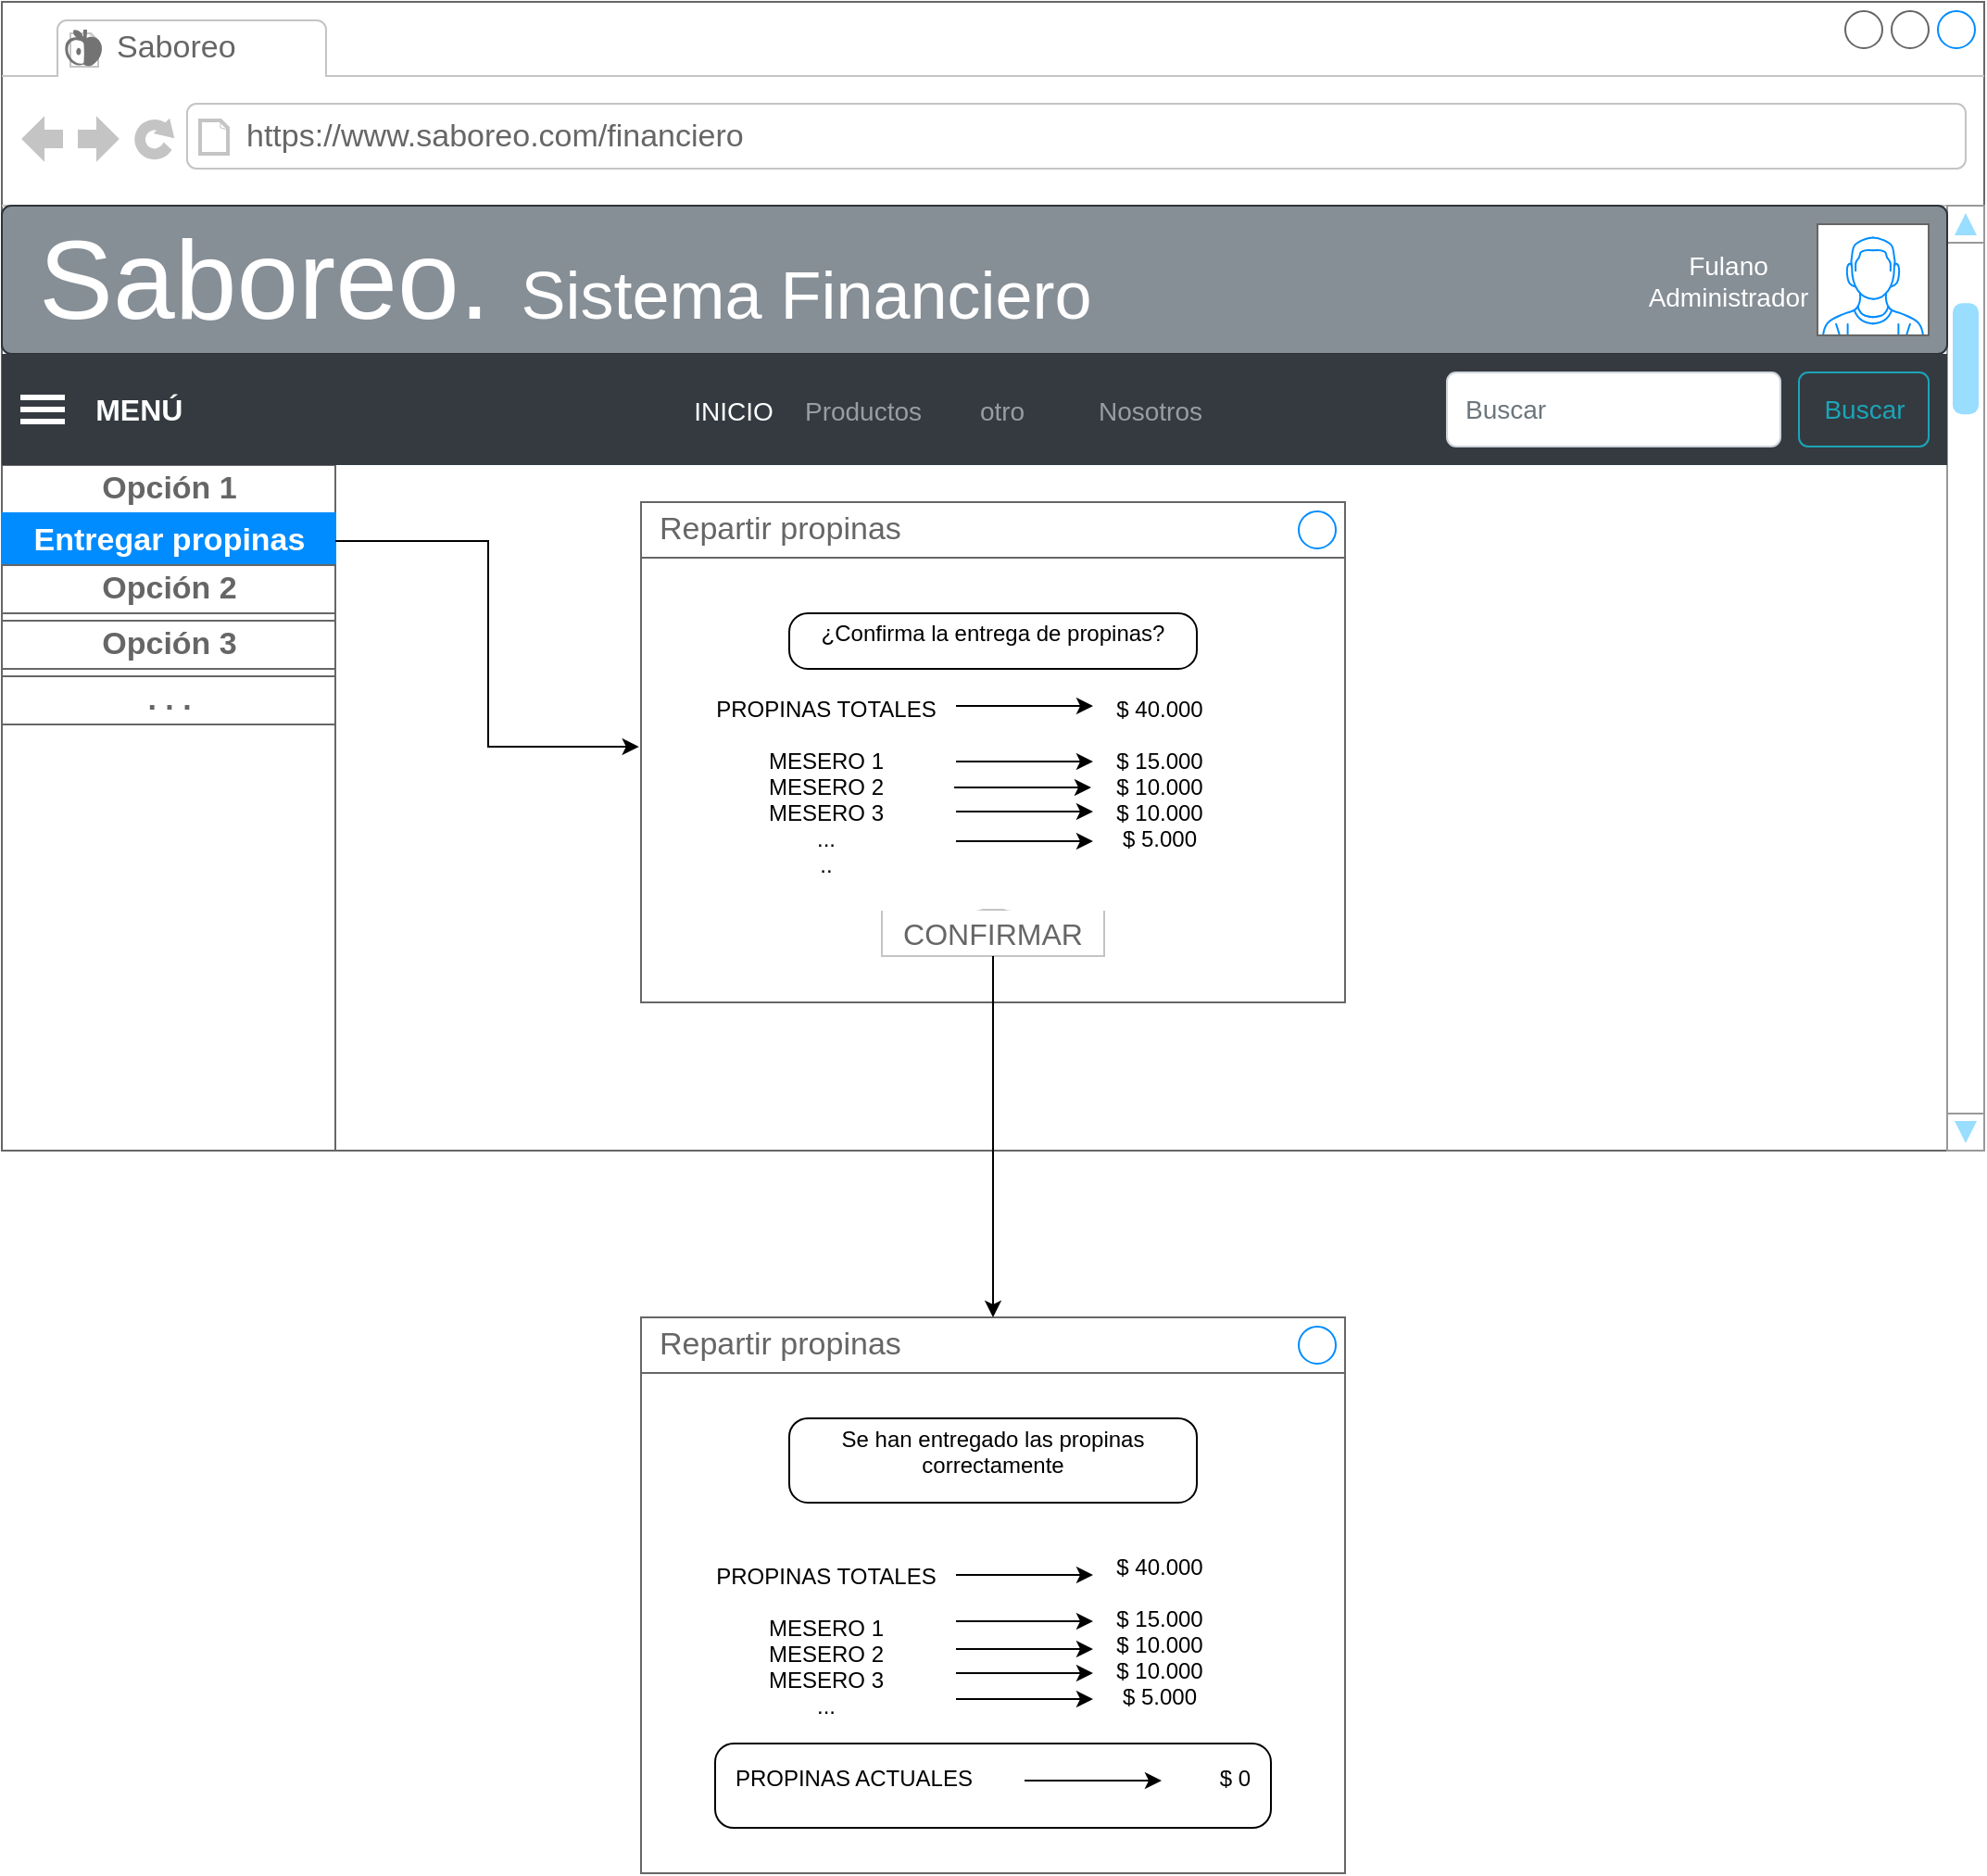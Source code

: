 <mxfile version="14.6.9" type="google" pages="7"><diagram id="Xqir-vFkCxGYgymXDgBg" name="SFCU01_RepartirPropina"><mxGraphModel dx="1935" dy="1619" grid="1" gridSize="10" guides="1" tooltips="1" connect="1" arrows="1" fold="1" page="1" pageScale="1" pageWidth="827" pageHeight="1169" math="0" shadow="0"><root><mxCell id="0"/><mxCell id="1" parent="0"/><mxCell id="Fj81rx1fkFGuIhWTwJ9T-32" value="" style="strokeWidth=1;shadow=0;dashed=0;align=center;html=1;shape=mxgraph.mockup.containers.browserWindow;rSize=0;strokeColor=#666666;strokeColor2=#008cff;strokeColor3=#c4c4c4;mainText=,;recursiveResize=0;" parent="1" vertex="1"><mxGeometry x="-770" y="-1120" width="1070" height="620" as="geometry"/></mxCell><mxCell id="Fj81rx1fkFGuIhWTwJ9T-33" value="Saboreo" style="strokeWidth=1;shadow=0;dashed=0;align=center;html=1;shape=mxgraph.mockup.containers.anchor;fontSize=17;fontColor=#666666;align=left;" parent="Fj81rx1fkFGuIhWTwJ9T-32" vertex="1"><mxGeometry x="60" y="12" width="110" height="26" as="geometry"/></mxCell><mxCell id="Fj81rx1fkFGuIhWTwJ9T-34" value="https://www.saboreo.com/financiero" style="strokeWidth=1;shadow=0;dashed=0;align=center;html=1;shape=mxgraph.mockup.containers.anchor;rSize=0;fontSize=17;fontColor=#666666;align=left;" parent="Fj81rx1fkFGuIhWTwJ9T-32" vertex="1"><mxGeometry x="130" y="60" width="250" height="26" as="geometry"/></mxCell><mxCell id="Fj81rx1fkFGuIhWTwJ9T-12" value="" style="strokeWidth=1;shadow=0;dashed=0;align=center;html=1;shape=mxgraph.mockup.containers.rrect;rSize=0;strokeColor=#666666;" parent="Fj81rx1fkFGuIhWTwJ9T-32" vertex="1"><mxGeometry y="250" width="180" height="370" as="geometry"/></mxCell><mxCell id="Fj81rx1fkFGuIhWTwJ9T-14" value="Opción 1" style="strokeColor=inherit;fillColor=inherit;gradientColor=inherit;strokeWidth=1;shadow=0;dashed=0;align=center;html=1;shape=mxgraph.mockup.containers.rrect;rSize=0;fontSize=17;fontColor=#666666;fontStyle=1;resizeWidth=1;" parent="Fj81rx1fkFGuIhWTwJ9T-12" vertex="1"><mxGeometry width="180" height="26" relative="1" as="geometry"><mxPoint as="offset"/></mxGeometry></mxCell><mxCell id="Fj81rx1fkFGuIhWTwJ9T-15" value="Entregar propinas" style="strokeWidth=1;shadow=0;dashed=0;align=center;html=1;shape=mxgraph.mockup.containers.rrect;rSize=0;fontSize=17;fontColor=#ffffff;fontStyle=1;fillColor=#008cff;strokeColor=#008cff;resizeWidth=1;" parent="Fj81rx1fkFGuIhWTwJ9T-12" vertex="1"><mxGeometry width="180" height="30" relative="1" as="geometry"><mxPoint y="26" as="offset"/></mxGeometry></mxCell><mxCell id="Fj81rx1fkFGuIhWTwJ9T-24" value="Opción 2" style="strokeColor=inherit;fillColor=inherit;gradientColor=inherit;strokeWidth=1;shadow=0;dashed=0;align=center;html=1;shape=mxgraph.mockup.containers.rrect;rSize=0;fontSize=17;fontColor=#666666;fontStyle=1;resizeWidth=1;" parent="Fj81rx1fkFGuIhWTwJ9T-12" vertex="1"><mxGeometry width="180" height="26" relative="1" as="geometry"><mxPoint y="54" as="offset"/></mxGeometry></mxCell><mxCell id="Fj81rx1fkFGuIhWTwJ9T-25" value="Opción 3" style="strokeColor=inherit;fillColor=inherit;gradientColor=inherit;strokeWidth=1;shadow=0;dashed=0;align=center;html=1;shape=mxgraph.mockup.containers.rrect;rSize=0;fontSize=17;fontColor=#666666;fontStyle=1;resizeWidth=1;" parent="Fj81rx1fkFGuIhWTwJ9T-12" vertex="1"><mxGeometry width="180" height="26" relative="1" as="geometry"><mxPoint y="84" as="offset"/></mxGeometry></mxCell><mxCell id="Fj81rx1fkFGuIhWTwJ9T-26" value=". . ." style="strokeColor=inherit;fillColor=inherit;gradientColor=inherit;strokeWidth=1;shadow=0;dashed=0;align=center;html=1;shape=mxgraph.mockup.containers.rrect;rSize=0;fontSize=17;fontColor=#666666;fontStyle=1;resizeWidth=1;" parent="Fj81rx1fkFGuIhWTwJ9T-12" vertex="1"><mxGeometry width="180" height="26" relative="1" as="geometry"><mxPoint y="114" as="offset"/></mxGeometry></mxCell><mxCell id="Fj81rx1fkFGuIhWTwJ9T-30" value="" style="verticalLabelPosition=bottom;shadow=0;dashed=0;align=center;html=1;verticalAlign=top;strokeWidth=1;shape=mxgraph.mockup.navigation.scrollBar;strokeColor=#999999;barPos=92.045;fillColor2=#99ddff;strokeColor2=none;direction=north;" parent="Fj81rx1fkFGuIhWTwJ9T-32" vertex="1"><mxGeometry x="1050" y="110" width="20" height="510" as="geometry"/></mxCell><mxCell id="Fj81rx1fkFGuIhWTwJ9T-35" value="" style="dashed=0;aspect=fixed;verticalLabelPosition=bottom;verticalAlign=top;align=center;shape=mxgraph.gmdl.recipes;strokeColor=none;fillColor=#737373;shadow=0;" parent="Fj81rx1fkFGuIhWTwJ9T-32" vertex="1"><mxGeometry x="34" y="15" width="20" height="20" as="geometry"/></mxCell><mxCell id="9ZX_GoxiorxnkZgWbnxa-9" value="Saboreo.&amp;nbsp;&lt;font style=&quot;font-size: 36px&quot;&gt;Sistema Financiero&lt;/font&gt;" style="html=1;shadow=0;dashed=0;shape=mxgraph.bootstrap.rrect;rSize=5;strokeColor=#2D3338;html=1;whiteSpace=wrap;fillColor=#868E96;fontColor=#ffffff;verticalAlign=middle;align=left;spacing=20;fontSize=60;" parent="Fj81rx1fkFGuIhWTwJ9T-32" vertex="1"><mxGeometry y="110" width="1050" height="80" as="geometry"/></mxCell><mxCell id="9ZX_GoxiorxnkZgWbnxa-14" value="" style="verticalLabelPosition=bottom;shadow=0;dashed=0;align=center;html=1;verticalAlign=top;strokeWidth=1;shape=mxgraph.mockup.containers.userMale;strokeColor=#666666;strokeColor2=#008cff;" parent="Fj81rx1fkFGuIhWTwJ9T-32" vertex="1"><mxGeometry x="980" y="120" width="60" height="60" as="geometry"/></mxCell><mxCell id="9ZX_GoxiorxnkZgWbnxa-87" value="Fulano&#10;Administrador" style="fillColor=none;strokeColor=none;fontSize=14;fontColor=#ffffff;align=center;" parent="Fj81rx1fkFGuIhWTwJ9T-32" vertex="1"><mxGeometry width="70" height="40" relative="1" as="geometry"><mxPoint x="897" y="130" as="offset"/></mxGeometry></mxCell><mxCell id="9ZX_GoxiorxnkZgWbnxa-36" value="&amp;nbsp; &amp;nbsp; &amp;nbsp; &amp;nbsp; &lt;b&gt;MENÚ&lt;/b&gt;" style="html=1;shadow=0;dashed=0;fillColor=#343A40;strokeColor=none;fontSize=16;fontColor=#ffffff;align=left;spacing=15;" parent="Fj81rx1fkFGuIhWTwJ9T-32" vertex="1"><mxGeometry y="190" width="1050" height="60.0" as="geometry"/></mxCell><mxCell id="9ZX_GoxiorxnkZgWbnxa-37" value="INICIO" style="fillColor=none;strokeColor=none;fontSize=14;fontColor=#ffffff;align=center;" parent="9ZX_GoxiorxnkZgWbnxa-36" vertex="1"><mxGeometry width="70" height="40" relative="1" as="geometry"><mxPoint x="360" y="10" as="offset"/></mxGeometry></mxCell><mxCell id="9ZX_GoxiorxnkZgWbnxa-38" value="Productos" style="fillColor=none;strokeColor=none;fontSize=14;fontColor=#9A9DA0;align=center;" parent="9ZX_GoxiorxnkZgWbnxa-36" vertex="1"><mxGeometry width="70" height="40" relative="1" as="geometry"><mxPoint x="430" y="10" as="offset"/></mxGeometry></mxCell><mxCell id="9ZX_GoxiorxnkZgWbnxa-39" value="otro" style="fillColor=none;strokeColor=none;fontSize=14;fontColor=#9A9DA0;align=center;spacingRight=0;" parent="9ZX_GoxiorxnkZgWbnxa-36" vertex="1"><mxGeometry width="80" height="40" relative="1" as="geometry"><mxPoint x="500" y="10" as="offset"/></mxGeometry></mxCell><mxCell id="9ZX_GoxiorxnkZgWbnxa-40" value="Nosotros" style="fillColor=none;strokeColor=none;fontSize=14;fontColor=#9A9DA0;align=center;" parent="9ZX_GoxiorxnkZgWbnxa-36" vertex="1"><mxGeometry width="80" height="40" relative="1" as="geometry"><mxPoint x="580" y="10" as="offset"/></mxGeometry></mxCell><mxCell id="9ZX_GoxiorxnkZgWbnxa-41" value="Buscar" style="html=1;shadow=0;dashed=0;shape=mxgraph.bootstrap.rrect;rSize=5;fontSize=14;fontColor=#1CA5B8;strokeColor=#1CA5B8;fillColor=none;" parent="9ZX_GoxiorxnkZgWbnxa-36" vertex="1"><mxGeometry x="1" width="70" height="40" relative="1" as="geometry"><mxPoint x="-80" y="10" as="offset"/></mxGeometry></mxCell><mxCell id="9ZX_GoxiorxnkZgWbnxa-42" value="Buscar" style="html=1;shadow=0;dashed=0;shape=mxgraph.bootstrap.rrect;rSize=5;fontSize=14;fontColor=#6C767D;strokeColor=#CED4DA;fillColor=#ffffff;align=left;spacing=10;" parent="9ZX_GoxiorxnkZgWbnxa-36" vertex="1"><mxGeometry x="1" width="180" height="40" relative="1" as="geometry"><mxPoint x="-270" y="10" as="offset"/></mxGeometry></mxCell><mxCell id="9ZX_GoxiorxnkZgWbnxa-127" value="" style="dashed=0;shape=mxgraph.gmdl.preferences;strokeColor=none;fillColor=#ffffff;" parent="9ZX_GoxiorxnkZgWbnxa-36" vertex="1"><mxGeometry x="10" y="22" width="24" height="16" as="geometry"/></mxCell><mxCell id="9ZX_GoxiorxnkZgWbnxa-130" value="" style="strokeWidth=1;shadow=0;dashed=0;align=left;html=1;shape=mxgraph.mockup.containers.rrect;rSize=0;strokeColor=#666666;fontColor=#666666;fontSize=17;verticalAlign=top;whiteSpace=wrap;fillColor=#ffffff;spacingTop=32;" parent="Fj81rx1fkFGuIhWTwJ9T-32" vertex="1"><mxGeometry x="345" y="270" width="380" height="270" as="geometry"/></mxCell><mxCell id="9ZX_GoxiorxnkZgWbnxa-131" value="Repartir propinas" style="strokeWidth=1;shadow=0;dashed=0;align=center;html=1;shape=mxgraph.mockup.containers.rrect;rSize=0;fontSize=17;fontColor=#666666;strokeColor=#666666;align=left;spacingLeft=8;fillColor=#ffffff;resizeWidth=1;" parent="9ZX_GoxiorxnkZgWbnxa-130" vertex="1"><mxGeometry width="380" height="30" relative="1" as="geometry"/></mxCell><mxCell id="9ZX_GoxiorxnkZgWbnxa-132" value="" style="shape=ellipse;strokeColor=#008cff;resizable=0;fillColor=none;html=1;" parent="9ZX_GoxiorxnkZgWbnxa-131" vertex="1"><mxGeometry x="1" y="0.5" width="20" height="20" relative="1" as="geometry"><mxPoint x="-25" y="-10" as="offset"/></mxGeometry></mxCell><mxCell id="9ZX_GoxiorxnkZgWbnxa-133" value="CONFIRMAR" style="strokeWidth=1;shadow=0;dashed=0;align=center;html=1;shape=mxgraph.mockup.containers.rrect;rSize=0;fontSize=16;fontColor=#666666;strokeColor=#c4c4c4;resizable=0;whiteSpace=wrap;fillColor=#ffffff;" parent="9ZX_GoxiorxnkZgWbnxa-130" vertex="1"><mxGeometry x="0.5" y="1" width="120" height="25" relative="1" as="geometry"><mxPoint x="-60" y="-50" as="offset"/></mxGeometry></mxCell><mxCell id="9ZX_GoxiorxnkZgWbnxa-137" value="&#10;&#10;&#10;&#10;$ 40.000&#10;&#10;$ 15.000&#10;$ 10.000&#10;$ 10.000&#10;$ 5.000&#10;" style="shape=mxgraph.mockup.containers.marginRect;rectMarginTop=10;strokeColor=#FFFFFF;strokeWidth=1;dashed=0;rounded=1;arcSize=5;recursiveResize=0;fillColor=#FFFFFF;" parent="9ZX_GoxiorxnkZgWbnxa-130" vertex="1"><mxGeometry x="190" y="30" width="180" height="190" as="geometry"/></mxCell><mxCell id="9ZX_GoxiorxnkZgWbnxa-134" value="&#10;&#10;&#10;&#10;&#10;PROPINAS TOTALES&#10;&#10;MESERO 1&#10;MESERO 2&#10;MESERO 3&#10;...&#10;..&#10;" style="shape=mxgraph.mockup.containers.marginRect;rectMarginTop=10;strokeColor=#FFFFFF;strokeWidth=1;dashed=0;rounded=1;arcSize=5;recursiveResize=0;fillColor=#FFFFFF;" parent="9ZX_GoxiorxnkZgWbnxa-130" vertex="1"><mxGeometry x="10" y="30" width="180" height="190" as="geometry"/></mxCell><mxCell id="9ZX_GoxiorxnkZgWbnxa-138" value="¿Confirma la entrega de propinas?" style="shape=mxgraph.mockup.containers.marginRect;rectMarginTop=10;strokeColor=#000000;strokeWidth=1;dashed=0;rounded=1;arcSize=5;recursiveResize=0;fillColor=#FFFFFF;" parent="9ZX_GoxiorxnkZgWbnxa-130" vertex="1"><mxGeometry x="80" y="50" width="220" height="40" as="geometry"/></mxCell><mxCell id="9ZX_GoxiorxnkZgWbnxa-139" value="" style="endArrow=classic;html=1;exitX=0.889;exitY=0.421;exitDx=0;exitDy=0;exitPerimeter=0;" parent="9ZX_GoxiorxnkZgWbnxa-130" source="9ZX_GoxiorxnkZgWbnxa-134" edge="1"><mxGeometry width="50" height="50" relative="1" as="geometry"><mxPoint x="194" y="160" as="sourcePoint"/><mxPoint x="244" y="110" as="targetPoint"/></mxGeometry></mxCell><mxCell id="9ZX_GoxiorxnkZgWbnxa-140" value="" style="endArrow=classic;html=1;exitX=0.889;exitY=0.421;exitDx=0;exitDy=0;exitPerimeter=0;" parent="9ZX_GoxiorxnkZgWbnxa-130" edge="1"><mxGeometry width="50" height="50" relative="1" as="geometry"><mxPoint x="170" y="140" as="sourcePoint"/><mxPoint x="243.98" y="140.01" as="targetPoint"/></mxGeometry></mxCell><mxCell id="9ZX_GoxiorxnkZgWbnxa-141" value="" style="endArrow=classic;html=1;exitX=0.889;exitY=0.421;exitDx=0;exitDy=0;exitPerimeter=0;" parent="9ZX_GoxiorxnkZgWbnxa-130" edge="1"><mxGeometry width="50" height="50" relative="1" as="geometry"><mxPoint x="170" y="167" as="sourcePoint"/><mxPoint x="243.98" y="167.01" as="targetPoint"/></mxGeometry></mxCell><mxCell id="9ZX_GoxiorxnkZgWbnxa-97" value="" style="edgeStyle=orthogonalEdgeStyle;rounded=0;orthogonalLoop=1;jettySize=auto;html=1;entryX=-0.003;entryY=0.489;entryDx=0;entryDy=0;entryPerimeter=0;" parent="Fj81rx1fkFGuIhWTwJ9T-32" source="Fj81rx1fkFGuIhWTwJ9T-15" target="9ZX_GoxiorxnkZgWbnxa-130" edge="1"><mxGeometry relative="1" as="geometry"><mxPoint x="350" y="390" as="targetPoint"/></mxGeometry></mxCell><mxCell id="9ZX_GoxiorxnkZgWbnxa-142" value="" style="endArrow=classic;html=1;exitX=0.889;exitY=0.421;exitDx=0;exitDy=0;exitPerimeter=0;" parent="1" edge="1"><mxGeometry width="50" height="50" relative="1" as="geometry"><mxPoint x="-256" y="-696" as="sourcePoint"/><mxPoint x="-182.02" y="-695.99" as="targetPoint"/></mxGeometry></mxCell><mxCell id="9ZX_GoxiorxnkZgWbnxa-143" value="" style="endArrow=classic;html=1;exitX=0.889;exitY=0.421;exitDx=0;exitDy=0;exitPerimeter=0;" parent="1" edge="1"><mxGeometry width="50" height="50" relative="1" as="geometry"><mxPoint x="-255" y="-667" as="sourcePoint"/><mxPoint x="-181.02" y="-666.99" as="targetPoint"/></mxGeometry></mxCell><mxCell id="9ZX_GoxiorxnkZgWbnxa-158" value="" style="strokeWidth=1;shadow=0;dashed=0;align=left;html=1;shape=mxgraph.mockup.containers.rrect;rSize=0;strokeColor=#666666;fontColor=#666666;fontSize=17;verticalAlign=top;whiteSpace=wrap;fillColor=#ffffff;spacingTop=32;" parent="1" vertex="1"><mxGeometry x="-425" y="-410" width="380" height="300" as="geometry"/></mxCell><mxCell id="9ZX_GoxiorxnkZgWbnxa-159" value="Repartir propinas" style="strokeWidth=1;shadow=0;dashed=0;align=center;html=1;shape=mxgraph.mockup.containers.rrect;rSize=0;fontSize=17;fontColor=#666666;strokeColor=#666666;align=left;spacingLeft=8;fillColor=#ffffff;resizeWidth=1;" parent="9ZX_GoxiorxnkZgWbnxa-158" vertex="1"><mxGeometry width="380" height="30" relative="1" as="geometry"/></mxCell><mxCell id="9ZX_GoxiorxnkZgWbnxa-160" value="" style="shape=ellipse;strokeColor=#008cff;resizable=0;fillColor=none;html=1;" parent="9ZX_GoxiorxnkZgWbnxa-159" vertex="1"><mxGeometry x="1" y="0.5" width="20" height="20" relative="1" as="geometry"><mxPoint x="-25" y="-10" as="offset"/></mxGeometry></mxCell><mxCell id="9ZX_GoxiorxnkZgWbnxa-164" value="Se han entregado las propinas&#10;correctamente" style="shape=mxgraph.mockup.containers.marginRect;rectMarginTop=10;strokeColor=#000000;strokeWidth=1;dashed=0;rounded=1;arcSize=5;recursiveResize=0;fillColor=#FFFFFF;" parent="9ZX_GoxiorxnkZgWbnxa-158" vertex="1"><mxGeometry x="80" y="44.444" width="220" height="55.556" as="geometry"/></mxCell><mxCell id="9ZX_GoxiorxnkZgWbnxa-163" value="PROPINAS TOTALES&#10;&#10;MESERO 1&#10;MESERO 2&#10;MESERO 3&#10;...&#10;&#10;&#10;" style="shape=mxgraph.mockup.containers.marginRect;rectMarginTop=10;strokeColor=#FFFFFF;strokeWidth=1;dashed=0;rounded=1;arcSize=5;recursiveResize=0;fillColor=#FFFFFF;" parent="9ZX_GoxiorxnkZgWbnxa-158" vertex="1"><mxGeometry x="10" y="140" width="180" height="110" as="geometry"/></mxCell><mxCell id="9ZX_GoxiorxnkZgWbnxa-162" value="$ 40.000&#10;&#10;$ 15.000&#10;$ 10.000&#10;$ 10.000&#10;$ 5.000&#10;&#10;&#10;" style="shape=mxgraph.mockup.containers.marginRect;rectMarginTop=10;strokeColor=#FFFFFF;strokeWidth=1;dashed=0;rounded=1;arcSize=5;recursiveResize=0;fillColor=#FFFFFF;" parent="9ZX_GoxiorxnkZgWbnxa-158" vertex="1"><mxGeometry x="190" y="140" width="180" height="100" as="geometry"/></mxCell><mxCell id="9ZX_GoxiorxnkZgWbnxa-169" value="PROPINAS ACTUALES                                        $ 0" style="shape=mxgraph.mockup.containers.marginRect;rectMarginTop=10;strokeColor=#000000;strokeWidth=1;dashed=0;rounded=1;arcSize=5;recursiveResize=0;fillColor=#FFFFFF;" parent="9ZX_GoxiorxnkZgWbnxa-158" vertex="1"><mxGeometry x="40" y="220" width="300" height="55.56" as="geometry"/></mxCell><mxCell id="9ZX_GoxiorxnkZgWbnxa-171" value="" style="endArrow=classic;html=1;exitX=0.889;exitY=0.421;exitDx=0;exitDy=0;exitPerimeter=0;" parent="9ZX_GoxiorxnkZgWbnxa-158" edge="1"><mxGeometry width="50" height="50" relative="1" as="geometry"><mxPoint x="170" y="139" as="sourcePoint"/><mxPoint x="243.98" y="139.01" as="targetPoint"/></mxGeometry></mxCell><mxCell id="9ZX_GoxiorxnkZgWbnxa-172" value="" style="endArrow=classic;html=1;exitX=0.889;exitY=0.421;exitDx=0;exitDy=0;exitPerimeter=0;" parent="9ZX_GoxiorxnkZgWbnxa-158" edge="1"><mxGeometry width="50" height="50" relative="1" as="geometry"><mxPoint x="170" y="164" as="sourcePoint"/><mxPoint x="243.98" y="164.01" as="targetPoint"/></mxGeometry></mxCell><mxCell id="9ZX_GoxiorxnkZgWbnxa-173" value="" style="endArrow=classic;html=1;exitX=0.889;exitY=0.421;exitDx=0;exitDy=0;exitPerimeter=0;" parent="1" edge="1"><mxGeometry width="50" height="50" relative="1" as="geometry"><mxPoint x="-255" y="-231" as="sourcePoint"/><mxPoint x="-181.02" y="-230.99" as="targetPoint"/></mxGeometry></mxCell><mxCell id="9ZX_GoxiorxnkZgWbnxa-174" value="" style="endArrow=classic;html=1;exitX=0.889;exitY=0.421;exitDx=0;exitDy=0;exitPerimeter=0;" parent="1" edge="1"><mxGeometry width="50" height="50" relative="1" as="geometry"><mxPoint x="-255" y="-204" as="sourcePoint"/><mxPoint x="-181.02" y="-203.99" as="targetPoint"/></mxGeometry></mxCell><mxCell id="9ZX_GoxiorxnkZgWbnxa-175" value="" style="endArrow=classic;html=1;exitX=0.889;exitY=0.421;exitDx=0;exitDy=0;exitPerimeter=0;" parent="1" edge="1"><mxGeometry width="50" height="50" relative="1" as="geometry"><mxPoint x="-218" y="-160" as="sourcePoint"/><mxPoint x="-144.02" y="-159.99" as="targetPoint"/></mxGeometry></mxCell><mxCell id="9ZX_GoxiorxnkZgWbnxa-176" value="" style="endArrow=classic;html=1;exitX=0.889;exitY=0.421;exitDx=0;exitDy=0;exitPerimeter=0;" parent="1" edge="1"><mxGeometry width="50" height="50" relative="1" as="geometry"><mxPoint x="-255" y="-218" as="sourcePoint"/><mxPoint x="-181.02" y="-217.99" as="targetPoint"/></mxGeometry></mxCell><mxCell id="9ZX_GoxiorxnkZgWbnxa-144" style="edgeStyle=orthogonalEdgeStyle;rounded=0;orthogonalLoop=1;jettySize=auto;html=1;" parent="1" source="9ZX_GoxiorxnkZgWbnxa-133" target="9ZX_GoxiorxnkZgWbnxa-159" edge="1"><mxGeometry relative="1" as="geometry"><mxPoint x="-280" y="-420" as="targetPoint"/></mxGeometry></mxCell></root></mxGraphModel></diagram><diagram name="Buscar Categorías" id="zSxQlfL7VyrL_xUUq0Td"><mxGraphModel dx="1935" dy="1619" grid="1" gridSize="10" guides="1" tooltips="1" connect="1" arrows="1" fold="1" page="1" pageScale="1" pageWidth="827" pageHeight="1169" math="0" shadow="0"><root><mxCell id="9QpZJxDktJK9P_J8oo2M-0"/><mxCell id="9QpZJxDktJK9P_J8oo2M-1" parent="9QpZJxDktJK9P_J8oo2M-0"/><mxCell id="9QpZJxDktJK9P_J8oo2M-2" value="" style="strokeWidth=1;shadow=0;dashed=0;align=center;html=1;shape=mxgraph.mockup.containers.browserWindow;rSize=0;strokeColor=#666666;strokeColor2=#008cff;strokeColor3=#c4c4c4;mainText=,;recursiveResize=0;" parent="9QpZJxDktJK9P_J8oo2M-1" vertex="1"><mxGeometry x="-760" y="-1130" width="1070" height="620" as="geometry"/></mxCell><mxCell id="9QpZJxDktJK9P_J8oo2M-3" value="Saboreo" style="strokeWidth=1;shadow=0;dashed=0;align=center;html=1;shape=mxgraph.mockup.containers.anchor;fontSize=17;fontColor=#666666;align=left;" parent="9QpZJxDktJK9P_J8oo2M-2" vertex="1"><mxGeometry x="60" y="12" width="110" height="26" as="geometry"/></mxCell><mxCell id="9QpZJxDktJK9P_J8oo2M-4" value="https://www.saboreo.com/financiero" style="strokeWidth=1;shadow=0;dashed=0;align=center;html=1;shape=mxgraph.mockup.containers.anchor;rSize=0;fontSize=17;fontColor=#666666;align=left;" parent="9QpZJxDktJK9P_J8oo2M-2" vertex="1"><mxGeometry x="130" y="60" width="250" height="26" as="geometry"/></mxCell><mxCell id="9QpZJxDktJK9P_J8oo2M-5" value="" style="strokeWidth=1;shadow=0;dashed=0;align=center;html=1;shape=mxgraph.mockup.containers.rrect;rSize=0;strokeColor=#666666;" parent="9QpZJxDktJK9P_J8oo2M-2" vertex="1"><mxGeometry y="250" width="180" height="370" as="geometry"/></mxCell><mxCell id="9QpZJxDktJK9P_J8oo2M-6" value="Opción 1" style="strokeColor=inherit;fillColor=inherit;gradientColor=inherit;strokeWidth=1;shadow=0;dashed=0;align=center;html=1;shape=mxgraph.mockup.containers.rrect;rSize=0;fontSize=17;fontColor=#666666;fontStyle=1;resizeWidth=1;" parent="9QpZJxDktJK9P_J8oo2M-5" vertex="1"><mxGeometry width="180" height="26" relative="1" as="geometry"><mxPoint as="offset"/></mxGeometry></mxCell><mxCell id="9QpZJxDktJK9P_J8oo2M-7" value="Gastos" style="strokeWidth=1;shadow=0;dashed=0;align=center;html=1;shape=mxgraph.mockup.containers.rrect;rSize=0;fontSize=17;fontColor=#ffffff;fontStyle=1;fillColor=#008cff;strokeColor=#008cff;resizeWidth=1;" parent="9QpZJxDktJK9P_J8oo2M-5" vertex="1"><mxGeometry width="180" height="30" relative="1" as="geometry"><mxPoint y="26" as="offset"/></mxGeometry></mxCell><mxCell id="9QpZJxDktJK9P_J8oo2M-8" value="Opción 2" style="strokeColor=inherit;fillColor=inherit;gradientColor=inherit;strokeWidth=1;shadow=0;dashed=0;align=center;html=1;shape=mxgraph.mockup.containers.rrect;rSize=0;fontSize=17;fontColor=#666666;fontStyle=1;resizeWidth=1;" parent="9QpZJxDktJK9P_J8oo2M-5" vertex="1"><mxGeometry width="180" height="26" relative="1" as="geometry"><mxPoint y="54" as="offset"/></mxGeometry></mxCell><mxCell id="9QpZJxDktJK9P_J8oo2M-9" value="Opción 3" style="strokeColor=inherit;fillColor=inherit;gradientColor=inherit;strokeWidth=1;shadow=0;dashed=0;align=center;html=1;shape=mxgraph.mockup.containers.rrect;rSize=0;fontSize=17;fontColor=#666666;fontStyle=1;resizeWidth=1;" parent="9QpZJxDktJK9P_J8oo2M-5" vertex="1"><mxGeometry width="180" height="26" relative="1" as="geometry"><mxPoint y="84" as="offset"/></mxGeometry></mxCell><mxCell id="9QpZJxDktJK9P_J8oo2M-10" value=". . ." style="strokeColor=inherit;fillColor=inherit;gradientColor=inherit;strokeWidth=1;shadow=0;dashed=0;align=center;html=1;shape=mxgraph.mockup.containers.rrect;rSize=0;fontSize=17;fontColor=#666666;fontStyle=1;resizeWidth=1;" parent="9QpZJxDktJK9P_J8oo2M-5" vertex="1"><mxGeometry width="180" height="26" relative="1" as="geometry"><mxPoint y="114" as="offset"/></mxGeometry></mxCell><mxCell id="9QpZJxDktJK9P_J8oo2M-11" value="" style="verticalLabelPosition=bottom;shadow=0;dashed=0;align=center;html=1;verticalAlign=top;strokeWidth=1;shape=mxgraph.mockup.navigation.scrollBar;strokeColor=#999999;barPos=92.045;fillColor2=#99ddff;strokeColor2=none;direction=north;" parent="9QpZJxDktJK9P_J8oo2M-2" vertex="1"><mxGeometry x="1050" y="110" width="20" height="510" as="geometry"/></mxCell><mxCell id="9QpZJxDktJK9P_J8oo2M-12" value="" style="dashed=0;aspect=fixed;verticalLabelPosition=bottom;verticalAlign=top;align=center;shape=mxgraph.gmdl.recipes;strokeColor=none;fillColor=#737373;shadow=0;" parent="9QpZJxDktJK9P_J8oo2M-2" vertex="1"><mxGeometry x="34" y="15" width="20" height="20" as="geometry"/></mxCell><mxCell id="9QpZJxDktJK9P_J8oo2M-13" value="Saboreo.&amp;nbsp;&lt;font style=&quot;font-size: 36px&quot;&gt;Sistema Financiero&lt;/font&gt;" style="html=1;shadow=0;dashed=0;shape=mxgraph.bootstrap.rrect;rSize=5;strokeColor=#2D3338;html=1;whiteSpace=wrap;fillColor=#868E96;fontColor=#ffffff;verticalAlign=middle;align=left;spacing=20;fontSize=60;" parent="9QpZJxDktJK9P_J8oo2M-2" vertex="1"><mxGeometry y="110" width="1050" height="80" as="geometry"/></mxCell><mxCell id="9QpZJxDktJK9P_J8oo2M-14" value="" style="verticalLabelPosition=bottom;shadow=0;dashed=0;align=center;html=1;verticalAlign=top;strokeWidth=1;shape=mxgraph.mockup.containers.userMale;strokeColor=#666666;strokeColor2=#008cff;" parent="9QpZJxDktJK9P_J8oo2M-2" vertex="1"><mxGeometry x="980" y="120" width="60" height="60" as="geometry"/></mxCell><mxCell id="9QpZJxDktJK9P_J8oo2M-15" value="Fulano&#10;Administrador" style="fillColor=none;strokeColor=none;fontSize=14;fontColor=#ffffff;align=center;" parent="9QpZJxDktJK9P_J8oo2M-2" vertex="1"><mxGeometry width="70" height="40" relative="1" as="geometry"><mxPoint x="897" y="130" as="offset"/></mxGeometry></mxCell><mxCell id="9QpZJxDktJK9P_J8oo2M-16" value="&amp;nbsp; &amp;nbsp; &amp;nbsp; &amp;nbsp; &lt;b&gt;MENÚ&lt;/b&gt;" style="html=1;shadow=0;dashed=0;fillColor=#343A40;strokeColor=none;fontSize=16;fontColor=#ffffff;align=left;spacing=15;" parent="9QpZJxDktJK9P_J8oo2M-2" vertex="1"><mxGeometry y="190" width="1050" height="60.0" as="geometry"/></mxCell><mxCell id="9QpZJxDktJK9P_J8oo2M-17" value="INICIO" style="fillColor=none;strokeColor=none;fontSize=14;fontColor=#ffffff;align=center;" parent="9QpZJxDktJK9P_J8oo2M-16" vertex="1"><mxGeometry width="70" height="40" relative="1" as="geometry"><mxPoint x="360" y="10" as="offset"/></mxGeometry></mxCell><mxCell id="9QpZJxDktJK9P_J8oo2M-18" value="Productos" style="fillColor=none;strokeColor=none;fontSize=14;fontColor=#9A9DA0;align=center;" parent="9QpZJxDktJK9P_J8oo2M-16" vertex="1"><mxGeometry width="70" height="40" relative="1" as="geometry"><mxPoint x="430" y="10" as="offset"/></mxGeometry></mxCell><mxCell id="9QpZJxDktJK9P_J8oo2M-19" value="otro" style="fillColor=none;strokeColor=none;fontSize=14;fontColor=#9A9DA0;align=center;spacingRight=0;" parent="9QpZJxDktJK9P_J8oo2M-16" vertex="1"><mxGeometry width="80" height="40" relative="1" as="geometry"><mxPoint x="500" y="10" as="offset"/></mxGeometry></mxCell><mxCell id="9QpZJxDktJK9P_J8oo2M-20" value="Nosotros" style="fillColor=none;strokeColor=none;fontSize=14;fontColor=#9A9DA0;align=center;" parent="9QpZJxDktJK9P_J8oo2M-16" vertex="1"><mxGeometry width="80" height="40" relative="1" as="geometry"><mxPoint x="580" y="10" as="offset"/></mxGeometry></mxCell><mxCell id="9QpZJxDktJK9P_J8oo2M-21" value="Buscar" style="html=1;shadow=0;dashed=0;shape=mxgraph.bootstrap.rrect;rSize=5;fontSize=14;fontColor=#1CA5B8;strokeColor=#1CA5B8;fillColor=none;" parent="9QpZJxDktJK9P_J8oo2M-16" vertex="1"><mxGeometry x="1" width="70" height="40" relative="1" as="geometry"><mxPoint x="-80" y="10" as="offset"/></mxGeometry></mxCell><mxCell id="9QpZJxDktJK9P_J8oo2M-22" value="Buscar" style="html=1;shadow=0;dashed=0;shape=mxgraph.bootstrap.rrect;rSize=5;fontSize=14;fontColor=#6C767D;strokeColor=#CED4DA;fillColor=#ffffff;align=left;spacing=10;" parent="9QpZJxDktJK9P_J8oo2M-16" vertex="1"><mxGeometry x="1" width="180" height="40" relative="1" as="geometry"><mxPoint x="-270" y="10" as="offset"/></mxGeometry></mxCell><mxCell id="9QpZJxDktJK9P_J8oo2M-23" value="" style="dashed=0;shape=mxgraph.gmdl.preferences;strokeColor=none;fillColor=#ffffff;" parent="9QpZJxDktJK9P_J8oo2M-16" vertex="1"><mxGeometry x="10" y="22" width="24" height="16" as="geometry"/></mxCell><mxCell id="KHG1Y4Z6ggMqJsGUbJAz-8" value="Categorias" style="html=1;shadow=0;dashed=0;shape=mxgraph.bootstrap.rrect;rSize=5;strokeColor=#dddddd;align=left;spacingLeft=10;fontSize=16;whiteSpace=wrap;rounded=0;" parent="9QpZJxDktJK9P_J8oo2M-2" vertex="1"><mxGeometry x="250" y="280" width="200" height="40" as="geometry"/></mxCell><mxCell id="KHG1Y4Z6ggMqJsGUbJAz-9" value="Buscar" style="html=1;shadow=0;dashed=0;shape=mxgraph.bootstrap.rrect;align=center;rSize=5;strokeColor=none;fillColor=#3D8BCD;fontColor=#ffffff;fontSize=16;whiteSpace=wrap;rounded=0;" parent="9QpZJxDktJK9P_J8oo2M-2" vertex="1"><mxGeometry x="250" y="390" width="150" height="40" as="geometry"/></mxCell><mxCell id="KHG1Y4Z6ggMqJsGUbJAz-10" value="Cancelar" style="html=1;shadow=0;dashed=0;shape=mxgraph.bootstrap.rrect;align=center;rSize=5;strokeColor=none;fillColor=#DB524C;fontColor=#ffffff;fontSize=16;whiteSpace=wrap;rounded=0;" parent="9QpZJxDktJK9P_J8oo2M-2" vertex="1"><mxGeometry x="420" y="390" width="150" height="40" as="geometry"/></mxCell><mxCell id="KHG1Y4Z6ggMqJsGUbJAz-11" value="Subcategorías" style="html=1;shadow=0;dashed=0;shape=mxgraph.bootstrap.rrect;rSize=5;strokeColor=#dddddd;align=left;spacingLeft=10;fontSize=16;whiteSpace=wrap;rounded=0;" parent="9QpZJxDktJK9P_J8oo2M-2" vertex="1"><mxGeometry x="520" y="280" width="200" height="40" as="geometry"/></mxCell><mxCell id="KHG1Y4Z6ggMqJsGUbJAz-12" value="Default select" style="html=1;shadow=0;dashed=0;shape=mxgraph.bootstrap.rrect;rSize=5;strokeColor=#505050;strokeWidth=1;fillColor=#ffffff;fontColor=#777777;whiteSpace=wrap;align=left;verticalAlign=middle;fontStyle=0;fontSize=14;spacingRight=0;spacing=17;" parent="9QpZJxDktJK9P_J8oo2M-2" vertex="1"><mxGeometry x="250" y="320" width="250" height="40" as="geometry"/></mxCell><mxCell id="KHG1Y4Z6ggMqJsGUbJAz-13" value="" style="shape=triangle;direction=south;fillColor=#495057;strokeColor=none;perimeter=none;" parent="KHG1Y4Z6ggMqJsGUbJAz-12" vertex="1"><mxGeometry x="1" y="0.5" width="10" height="5" relative="1" as="geometry"><mxPoint x="-17" y="-2.5" as="offset"/></mxGeometry></mxCell><mxCell id="KHG1Y4Z6ggMqJsGUbJAz-14" value="Default select" style="html=1;shadow=0;dashed=0;shape=mxgraph.bootstrap.rrect;rSize=5;strokeColor=#505050;strokeWidth=1;fillColor=#ffffff;fontColor=#777777;whiteSpace=wrap;align=left;verticalAlign=middle;fontStyle=0;fontSize=14;spacingRight=0;spacing=17;" parent="9QpZJxDktJK9P_J8oo2M-2" vertex="1"><mxGeometry x="520" y="320" width="250" height="40" as="geometry"/></mxCell><mxCell id="KHG1Y4Z6ggMqJsGUbJAz-15" value="" style="shape=triangle;direction=south;fillColor=#495057;strokeColor=none;perimeter=none;" parent="KHG1Y4Z6ggMqJsGUbJAz-14" vertex="1"><mxGeometry x="1" y="0.5" width="10" height="5" relative="1" as="geometry"><mxPoint x="-17" y="-2.5" as="offset"/></mxGeometry></mxCell><mxCell id="KHG1Y4Z6ggMqJsGUbJAz-16" value="" style="strokeWidth=1;shadow=0;dashed=0;align=center;html=1;shape=mxgraph.mockup.containers.browserWindow;rSize=0;strokeColor=#666666;strokeColor2=#008cff;strokeColor3=#c4c4c4;mainText=,;recursiveResize=0;" parent="9QpZJxDktJK9P_J8oo2M-1" vertex="1"><mxGeometry x="-760" y="-440" width="1070" height="960" as="geometry"/></mxCell><mxCell id="KHG1Y4Z6ggMqJsGUbJAz-17" value="Saboreo" style="strokeWidth=1;shadow=0;dashed=0;align=center;html=1;shape=mxgraph.mockup.containers.anchor;fontSize=17;fontColor=#666666;align=left;" parent="KHG1Y4Z6ggMqJsGUbJAz-16" vertex="1"><mxGeometry x="60" y="12" width="110" height="26" as="geometry"/></mxCell><mxCell id="KHG1Y4Z6ggMqJsGUbJAz-18" value="https://www.saboreo.com/financiero" style="strokeWidth=1;shadow=0;dashed=0;align=center;html=1;shape=mxgraph.mockup.containers.anchor;rSize=0;fontSize=17;fontColor=#666666;align=left;" parent="KHG1Y4Z6ggMqJsGUbJAz-16" vertex="1"><mxGeometry x="130" y="60" width="250" height="26" as="geometry"/></mxCell><mxCell id="KHG1Y4Z6ggMqJsGUbJAz-19" value="" style="strokeWidth=1;shadow=0;dashed=0;align=center;html=1;shape=mxgraph.mockup.containers.rrect;rSize=0;strokeColor=#666666;" parent="KHG1Y4Z6ggMqJsGUbJAz-16" vertex="1"><mxGeometry y="250" width="180" height="370" as="geometry"/></mxCell><mxCell id="KHG1Y4Z6ggMqJsGUbJAz-20" value="Opción 1" style="strokeColor=inherit;fillColor=inherit;gradientColor=inherit;strokeWidth=1;shadow=0;dashed=0;align=center;html=1;shape=mxgraph.mockup.containers.rrect;rSize=0;fontSize=17;fontColor=#666666;fontStyle=1;resizeWidth=1;" parent="KHG1Y4Z6ggMqJsGUbJAz-19" vertex="1"><mxGeometry width="180" height="26" relative="1" as="geometry"><mxPoint as="offset"/></mxGeometry></mxCell><mxCell id="KHG1Y4Z6ggMqJsGUbJAz-21" value="Gastos" style="strokeWidth=1;shadow=0;dashed=0;align=center;html=1;shape=mxgraph.mockup.containers.rrect;rSize=0;fontSize=17;fontColor=#ffffff;fontStyle=1;fillColor=#008cff;strokeColor=#008cff;resizeWidth=1;" parent="KHG1Y4Z6ggMqJsGUbJAz-19" vertex="1"><mxGeometry width="180" height="30" relative="1" as="geometry"><mxPoint y="26" as="offset"/></mxGeometry></mxCell><mxCell id="KHG1Y4Z6ggMqJsGUbJAz-22" value="Opción 2" style="strokeColor=inherit;fillColor=inherit;gradientColor=inherit;strokeWidth=1;shadow=0;dashed=0;align=center;html=1;shape=mxgraph.mockup.containers.rrect;rSize=0;fontSize=17;fontColor=#666666;fontStyle=1;resizeWidth=1;" parent="KHG1Y4Z6ggMqJsGUbJAz-19" vertex="1"><mxGeometry width="180" height="26" relative="1" as="geometry"><mxPoint y="54" as="offset"/></mxGeometry></mxCell><mxCell id="KHG1Y4Z6ggMqJsGUbJAz-23" value="Opción 3" style="strokeColor=inherit;fillColor=inherit;gradientColor=inherit;strokeWidth=1;shadow=0;dashed=0;align=center;html=1;shape=mxgraph.mockup.containers.rrect;rSize=0;fontSize=17;fontColor=#666666;fontStyle=1;resizeWidth=1;" parent="KHG1Y4Z6ggMqJsGUbJAz-19" vertex="1"><mxGeometry width="180" height="26" relative="1" as="geometry"><mxPoint y="84" as="offset"/></mxGeometry></mxCell><mxCell id="KHG1Y4Z6ggMqJsGUbJAz-24" value=". . ." style="strokeColor=inherit;fillColor=inherit;gradientColor=inherit;strokeWidth=1;shadow=0;dashed=0;align=center;html=1;shape=mxgraph.mockup.containers.rrect;rSize=0;fontSize=17;fontColor=#666666;fontStyle=1;resizeWidth=1;" parent="KHG1Y4Z6ggMqJsGUbJAz-19" vertex="1"><mxGeometry width="180" height="26" relative="1" as="geometry"><mxPoint y="114" as="offset"/></mxGeometry></mxCell><mxCell id="KHG1Y4Z6ggMqJsGUbJAz-25" value="" style="verticalLabelPosition=bottom;shadow=0;dashed=0;align=center;html=1;verticalAlign=top;strokeWidth=1;shape=mxgraph.mockup.navigation.scrollBar;strokeColor=#999999;barPos=92.045;fillColor2=#99ddff;strokeColor2=none;direction=north;" parent="KHG1Y4Z6ggMqJsGUbJAz-16" vertex="1"><mxGeometry x="1050" y="110" width="20" height="510" as="geometry"/></mxCell><mxCell id="KHG1Y4Z6ggMqJsGUbJAz-26" value="" style="dashed=0;aspect=fixed;verticalLabelPosition=bottom;verticalAlign=top;align=center;shape=mxgraph.gmdl.recipes;strokeColor=none;fillColor=#737373;shadow=0;" parent="KHG1Y4Z6ggMqJsGUbJAz-16" vertex="1"><mxGeometry x="34" y="15" width="20" height="20" as="geometry"/></mxCell><mxCell id="KHG1Y4Z6ggMqJsGUbJAz-27" value="Saboreo.&amp;nbsp;&lt;font style=&quot;font-size: 36px&quot;&gt;Sistema Financiero&lt;/font&gt;" style="html=1;shadow=0;dashed=0;shape=mxgraph.bootstrap.rrect;rSize=5;strokeColor=#2D3338;html=1;whiteSpace=wrap;fillColor=#868E96;fontColor=#ffffff;verticalAlign=middle;align=left;spacing=20;fontSize=60;" parent="KHG1Y4Z6ggMqJsGUbJAz-16" vertex="1"><mxGeometry y="110" width="1050" height="80" as="geometry"/></mxCell><mxCell id="KHG1Y4Z6ggMqJsGUbJAz-28" value="" style="verticalLabelPosition=bottom;shadow=0;dashed=0;align=center;html=1;verticalAlign=top;strokeWidth=1;shape=mxgraph.mockup.containers.userMale;strokeColor=#666666;strokeColor2=#008cff;" parent="KHG1Y4Z6ggMqJsGUbJAz-16" vertex="1"><mxGeometry x="980" y="120" width="60" height="60" as="geometry"/></mxCell><mxCell id="KHG1Y4Z6ggMqJsGUbJAz-29" value="Fulano&#10;Administrador" style="fillColor=none;strokeColor=none;fontSize=14;fontColor=#ffffff;align=center;" parent="KHG1Y4Z6ggMqJsGUbJAz-16" vertex="1"><mxGeometry width="70" height="40" relative="1" as="geometry"><mxPoint x="897" y="130" as="offset"/></mxGeometry></mxCell><mxCell id="KHG1Y4Z6ggMqJsGUbJAz-30" value="&amp;nbsp; &amp;nbsp; &amp;nbsp; &amp;nbsp; &lt;b&gt;MENÚ&lt;/b&gt;" style="html=1;shadow=0;dashed=0;fillColor=#343A40;strokeColor=none;fontSize=16;fontColor=#ffffff;align=left;spacing=15;" parent="KHG1Y4Z6ggMqJsGUbJAz-16" vertex="1"><mxGeometry y="190" width="1050" height="60.0" as="geometry"/></mxCell><mxCell id="KHG1Y4Z6ggMqJsGUbJAz-31" value="INICIO" style="fillColor=none;strokeColor=none;fontSize=14;fontColor=#ffffff;align=center;" parent="KHG1Y4Z6ggMqJsGUbJAz-30" vertex="1"><mxGeometry width="70" height="40" relative="1" as="geometry"><mxPoint x="360" y="10" as="offset"/></mxGeometry></mxCell><mxCell id="KHG1Y4Z6ggMqJsGUbJAz-32" value="Productos" style="fillColor=none;strokeColor=none;fontSize=14;fontColor=#9A9DA0;align=center;" parent="KHG1Y4Z6ggMqJsGUbJAz-30" vertex="1"><mxGeometry width="70" height="40" relative="1" as="geometry"><mxPoint x="430" y="10" as="offset"/></mxGeometry></mxCell><mxCell id="KHG1Y4Z6ggMqJsGUbJAz-33" value="otro" style="fillColor=none;strokeColor=none;fontSize=14;fontColor=#9A9DA0;align=center;spacingRight=0;" parent="KHG1Y4Z6ggMqJsGUbJAz-30" vertex="1"><mxGeometry width="80" height="40" relative="1" as="geometry"><mxPoint x="500" y="10" as="offset"/></mxGeometry></mxCell><mxCell id="KHG1Y4Z6ggMqJsGUbJAz-34" value="Nosotros" style="fillColor=none;strokeColor=none;fontSize=14;fontColor=#9A9DA0;align=center;" parent="KHG1Y4Z6ggMqJsGUbJAz-30" vertex="1"><mxGeometry width="80" height="40" relative="1" as="geometry"><mxPoint x="580" y="10" as="offset"/></mxGeometry></mxCell><mxCell id="KHG1Y4Z6ggMqJsGUbJAz-35" value="Buscar" style="html=1;shadow=0;dashed=0;shape=mxgraph.bootstrap.rrect;rSize=5;fontSize=14;fontColor=#1CA5B8;strokeColor=#1CA5B8;fillColor=none;" parent="KHG1Y4Z6ggMqJsGUbJAz-30" vertex="1"><mxGeometry x="1" width="70" height="40" relative="1" as="geometry"><mxPoint x="-80" y="10" as="offset"/></mxGeometry></mxCell><mxCell id="KHG1Y4Z6ggMqJsGUbJAz-36" value="Buscar" style="html=1;shadow=0;dashed=0;shape=mxgraph.bootstrap.rrect;rSize=5;fontSize=14;fontColor=#6C767D;strokeColor=#CED4DA;fillColor=#ffffff;align=left;spacing=10;" parent="KHG1Y4Z6ggMqJsGUbJAz-30" vertex="1"><mxGeometry x="1" width="180" height="40" relative="1" as="geometry"><mxPoint x="-270" y="10" as="offset"/></mxGeometry></mxCell><mxCell id="KHG1Y4Z6ggMqJsGUbJAz-37" value="" style="dashed=0;shape=mxgraph.gmdl.preferences;strokeColor=none;fillColor=#ffffff;" parent="KHG1Y4Z6ggMqJsGUbJAz-30" vertex="1"><mxGeometry x="10" y="22" width="24" height="16" as="geometry"/></mxCell><mxCell id="KHG1Y4Z6ggMqJsGUbJAz-38" value="Categorias" style="html=1;shadow=0;dashed=0;shape=mxgraph.bootstrap.rrect;rSize=5;strokeColor=#dddddd;align=left;spacingLeft=10;fontSize=16;whiteSpace=wrap;rounded=0;" parent="KHG1Y4Z6ggMqJsGUbJAz-16" vertex="1"><mxGeometry x="250" y="280" width="200" height="40" as="geometry"/></mxCell><mxCell id="KHG1Y4Z6ggMqJsGUbJAz-39" value="Buscar" style="html=1;shadow=0;dashed=0;shape=mxgraph.bootstrap.rrect;align=center;rSize=5;strokeColor=none;fillColor=#3D8BCD;fontColor=#ffffff;fontSize=16;whiteSpace=wrap;rounded=0;" parent="KHG1Y4Z6ggMqJsGUbJAz-16" vertex="1"><mxGeometry x="250" y="390" width="150" height="40" as="geometry"/></mxCell><mxCell id="KHG1Y4Z6ggMqJsGUbJAz-40" value="Cancelar" style="html=1;shadow=0;dashed=0;shape=mxgraph.bootstrap.rrect;align=center;rSize=5;strokeColor=none;fillColor=#DB524C;fontColor=#ffffff;fontSize=16;whiteSpace=wrap;rounded=0;" parent="KHG1Y4Z6ggMqJsGUbJAz-16" vertex="1"><mxGeometry x="420" y="390" width="150" height="40" as="geometry"/></mxCell><mxCell id="KHG1Y4Z6ggMqJsGUbJAz-41" value="Subcategorías" style="html=1;shadow=0;dashed=0;shape=mxgraph.bootstrap.rrect;rSize=5;strokeColor=#dddddd;align=left;spacingLeft=10;fontSize=16;whiteSpace=wrap;rounded=0;" parent="KHG1Y4Z6ggMqJsGUbJAz-16" vertex="1"><mxGeometry x="520" y="280" width="200" height="40" as="geometry"/></mxCell><mxCell id="KHG1Y4Z6ggMqJsGUbJAz-42" value="Default select" style="html=1;shadow=0;dashed=0;shape=mxgraph.bootstrap.rrect;rSize=5;strokeColor=#505050;strokeWidth=1;fillColor=#ffffff;fontColor=#777777;whiteSpace=wrap;align=left;verticalAlign=middle;fontStyle=0;fontSize=14;spacingRight=0;spacing=17;" parent="KHG1Y4Z6ggMqJsGUbJAz-16" vertex="1"><mxGeometry x="250" y="320" width="250" height="40" as="geometry"/></mxCell><mxCell id="KHG1Y4Z6ggMqJsGUbJAz-43" value="" style="shape=triangle;direction=south;fillColor=#495057;strokeColor=none;perimeter=none;" parent="KHG1Y4Z6ggMqJsGUbJAz-42" vertex="1"><mxGeometry x="1" y="0.5" width="10" height="5" relative="1" as="geometry"><mxPoint x="-17" y="-2.5" as="offset"/></mxGeometry></mxCell><mxCell id="KHG1Y4Z6ggMqJsGUbJAz-44" value="Default select" style="html=1;shadow=0;dashed=0;shape=mxgraph.bootstrap.rrect;rSize=5;strokeColor=#505050;strokeWidth=1;fillColor=#ffffff;fontColor=#777777;whiteSpace=wrap;align=left;verticalAlign=middle;fontStyle=0;fontSize=14;spacingRight=0;spacing=17;" parent="KHG1Y4Z6ggMqJsGUbJAz-16" vertex="1"><mxGeometry x="520" y="320" width="250" height="40" as="geometry"/></mxCell><mxCell id="KHG1Y4Z6ggMqJsGUbJAz-45" value="" style="shape=triangle;direction=south;fillColor=#495057;strokeColor=none;perimeter=none;" parent="KHG1Y4Z6ggMqJsGUbJAz-44" vertex="1"><mxGeometry x="1" y="0.5" width="10" height="5" relative="1" as="geometry"><mxPoint x="-17" y="-2.5" as="offset"/></mxGeometry></mxCell><mxCell id="KHG1Y4Z6ggMqJsGUbJAz-48" value="&lt;span style=&quot;font-size: 16px&quot;&gt;Categoria 1&lt;br&gt;&amp;nbsp; &amp;nbsp; &amp;nbsp; Subcategoría&lt;br&gt;&amp;nbsp; &amp;nbsp; &amp;nbsp; Descripción&lt;br&gt;&lt;/span&gt;" style="html=1;shadow=0;dashed=0;shape=mxgraph.bootstrap.topButton;rSize=5;perimeter=none;whiteSpace=wrap;resizeWidth=1;align=left;spacing=10;verticalAlign=top;fillColor=#0085FC;strokeColor=#0085FC;fontColor=#ffffff;" parent="KHG1Y4Z6ggMqJsGUbJAz-16" vertex="1"><mxGeometry x="250" y="490" width="610" height="100" as="geometry"/></mxCell><mxCell id="KHG1Y4Z6ggMqJsGUbJAz-49" value="3 days ago" style="strokeColor=none;fillColor=none;fontColor=#ffffff;fontSize=11;" parent="KHG1Y4Z6ggMqJsGUbJAz-48" vertex="1"><mxGeometry x="1" width="90" height="40" relative="1" as="geometry"><mxPoint x="-90" as="offset"/></mxGeometry></mxCell><mxCell id="KHG1Y4Z6ggMqJsGUbJAz-50" value="&lt;span style=&quot;font-size: 16px&quot;&gt;Categoria 2&lt;/span&gt;&lt;br style=&quot;font-size: 16px&quot;&gt;&lt;span style=&quot;font-size: 16px&quot;&gt;&amp;nbsp; &amp;nbsp; &amp;nbsp; Subcategoría&lt;/span&gt;&lt;br style=&quot;font-size: 16px&quot;&gt;&lt;span style=&quot;font-size: 16px&quot;&gt;&amp;nbsp; &amp;nbsp; &amp;nbsp; Descripción&lt;/span&gt;" style="strokeColor=inherit;fillColor=inherit;gradientColor=inherit;fontColor=inherit;html=1;shadow=0;dashed=0;perimeter=none;whiteSpace=wrap;resizeWidth=1;align=left;spacing=10;" parent="KHG1Y4Z6ggMqJsGUbJAz-16" vertex="1"><mxGeometry x="250" y="590" width="610" height="100" as="geometry"/></mxCell><mxCell id="KHG1Y4Z6ggMqJsGUbJAz-51" value="3 days ago" style="strokeColor=none;fillColor=none;fontColor=#6C767D;fontSize=11;" parent="KHG1Y4Z6ggMqJsGUbJAz-50" vertex="1"><mxGeometry x="1" width="90" height="40" relative="1" as="geometry"><mxPoint x="-90" as="offset"/></mxGeometry></mxCell><mxCell id="KHG1Y4Z6ggMqJsGUbJAz-52" value="&lt;span style=&quot;font-size: 16px&quot;&gt;Categoria 3&lt;/span&gt;&lt;br style=&quot;font-size: 16px&quot;&gt;&lt;span style=&quot;font-size: 16px&quot;&gt;&amp;nbsp; &amp;nbsp; &amp;nbsp; Subcategoría&lt;/span&gt;&lt;br style=&quot;font-size: 16px&quot;&gt;&lt;span style=&quot;font-size: 16px&quot;&gt;&amp;nbsp; &amp;nbsp; &amp;nbsp; Descripción&lt;/span&gt;" style="strokeColor=inherit;fillColor=inherit;gradientColor=inherit;fontColor=inherit;html=1;shadow=0;dashed=0;shape=mxgraph.bootstrap.bottomButton;rSize=5;perimeter=none;whiteSpace=wrap;resizeWidth=1;resizeHeight=0;align=left;spacing=10;" parent="KHG1Y4Z6ggMqJsGUbJAz-16" vertex="1"><mxGeometry x="250" y="692" width="610" height="89" as="geometry"/></mxCell><mxCell id="KHG1Y4Z6ggMqJsGUbJAz-53" value="3 days ago" style="strokeColor=none;fillColor=none;fontColor=#6C767D;fontSize=11;" parent="KHG1Y4Z6ggMqJsGUbJAz-52" vertex="1"><mxGeometry x="1" width="90" height="40" relative="1" as="geometry"><mxPoint x="-90" as="offset"/></mxGeometry></mxCell></root></mxGraphModel></diagram><diagram name="SFCU07_AsignarVentaDiferClientes" id="xO7eGUbu45Vdrfl-Lzdh"><mxGraphModel dx="1935" dy="1619" grid="1" gridSize="10" guides="1" tooltips="1" connect="1" arrows="1" fold="1" page="1" pageScale="1" pageWidth="827" pageHeight="1169" math="0" shadow="0"><root><mxCell id="UsWsV6a975cNq2uIDR_W-0"/><mxCell id="UsWsV6a975cNq2uIDR_W-1" parent="UsWsV6a975cNq2uIDR_W-0"/><mxCell id="UsWsV6a975cNq2uIDR_W-2" value="" style="strokeWidth=1;shadow=0;dashed=0;align=center;html=1;shape=mxgraph.mockup.containers.browserWindow;rSize=0;strokeColor=#666666;strokeColor2=#008cff;strokeColor3=#c4c4c4;mainText=,;recursiveResize=0;" parent="UsWsV6a975cNq2uIDR_W-1" vertex="1"><mxGeometry x="-770" y="-1130" width="1070" height="620" as="geometry"/></mxCell><mxCell id="UsWsV6a975cNq2uIDR_W-3" value="Saboreo" style="strokeWidth=1;shadow=0;dashed=0;align=center;html=1;shape=mxgraph.mockup.containers.anchor;fontSize=17;fontColor=#666666;align=left;" parent="UsWsV6a975cNq2uIDR_W-2" vertex="1"><mxGeometry x="60" y="12" width="110" height="26" as="geometry"/></mxCell><mxCell id="UsWsV6a975cNq2uIDR_W-4" value="https://www.saboreo.com/financiero" style="strokeWidth=1;shadow=0;dashed=0;align=center;html=1;shape=mxgraph.mockup.containers.anchor;rSize=0;fontSize=17;fontColor=#666666;align=left;" parent="UsWsV6a975cNq2uIDR_W-2" vertex="1"><mxGeometry x="130" y="60" width="250" height="26" as="geometry"/></mxCell><mxCell id="UsWsV6a975cNq2uIDR_W-5" value="" style="strokeWidth=1;shadow=0;dashed=0;align=center;html=1;shape=mxgraph.mockup.containers.rrect;rSize=0;strokeColor=#666666;" parent="UsWsV6a975cNq2uIDR_W-2" vertex="1"><mxGeometry y="250" width="180" height="370" as="geometry"/></mxCell><mxCell id="UsWsV6a975cNq2uIDR_W-6" value="Opción 1" style="strokeColor=inherit;fillColor=inherit;gradientColor=inherit;strokeWidth=1;shadow=0;dashed=0;align=center;html=1;shape=mxgraph.mockup.containers.rrect;rSize=0;fontSize=17;fontColor=#666666;fontStyle=1;resizeWidth=1;" parent="UsWsV6a975cNq2uIDR_W-5" vertex="1"><mxGeometry width="180" height="26" relative="1" as="geometry"><mxPoint as="offset"/></mxGeometry></mxCell><mxCell id="UsWsV6a975cNq2uIDR_W-7" value="Ventas" style="strokeWidth=1;shadow=0;dashed=0;align=center;html=1;shape=mxgraph.mockup.containers.rrect;rSize=0;fontSize=17;fontColor=#ffffff;fontStyle=1;fillColor=#008cff;strokeColor=#008cff;resizeWidth=1;" parent="UsWsV6a975cNq2uIDR_W-5" vertex="1"><mxGeometry width="180" height="30" relative="1" as="geometry"><mxPoint y="26" as="offset"/></mxGeometry></mxCell><mxCell id="UsWsV6a975cNq2uIDR_W-8" value="Gastos" style="strokeColor=inherit;fillColor=inherit;gradientColor=inherit;strokeWidth=1;shadow=0;dashed=0;align=center;html=1;shape=mxgraph.mockup.containers.rrect;rSize=0;fontSize=17;fontColor=#666666;fontStyle=1;resizeWidth=1;" parent="UsWsV6a975cNq2uIDR_W-5" vertex="1"><mxGeometry width="180" height="26" relative="1" as="geometry"><mxPoint y="54" as="offset"/></mxGeometry></mxCell><mxCell id="UsWsV6a975cNq2uIDR_W-9" value="Opción 2" style="strokeColor=inherit;fillColor=inherit;gradientColor=inherit;strokeWidth=1;shadow=0;dashed=0;align=center;html=1;shape=mxgraph.mockup.containers.rrect;rSize=0;fontSize=17;fontColor=#666666;fontStyle=1;resizeWidth=1;" parent="UsWsV6a975cNq2uIDR_W-5" vertex="1"><mxGeometry width="180" height="26" relative="1" as="geometry"><mxPoint y="84" as="offset"/></mxGeometry></mxCell><mxCell id="UsWsV6a975cNq2uIDR_W-10" value=". . ." style="strokeColor=inherit;fillColor=inherit;gradientColor=inherit;strokeWidth=1;shadow=0;dashed=0;align=center;html=1;shape=mxgraph.mockup.containers.rrect;rSize=0;fontSize=17;fontColor=#666666;fontStyle=1;resizeWidth=1;" parent="UsWsV6a975cNq2uIDR_W-5" vertex="1"><mxGeometry width="180" height="26" relative="1" as="geometry"><mxPoint y="114" as="offset"/></mxGeometry></mxCell><mxCell id="UsWsV6a975cNq2uIDR_W-11" value="" style="verticalLabelPosition=bottom;shadow=0;dashed=0;align=center;html=1;verticalAlign=top;strokeWidth=1;shape=mxgraph.mockup.navigation.scrollBar;strokeColor=#999999;barPos=92.045;fillColor2=#99ddff;strokeColor2=none;direction=north;" parent="UsWsV6a975cNq2uIDR_W-2" vertex="1"><mxGeometry x="1050" y="110" width="20" height="510" as="geometry"/></mxCell><mxCell id="UsWsV6a975cNq2uIDR_W-12" value="" style="dashed=0;aspect=fixed;verticalLabelPosition=bottom;verticalAlign=top;align=center;shape=mxgraph.gmdl.recipes;strokeColor=none;fillColor=#737373;shadow=0;" parent="UsWsV6a975cNq2uIDR_W-2" vertex="1"><mxGeometry x="34" y="15" width="20" height="20" as="geometry"/></mxCell><mxCell id="UsWsV6a975cNq2uIDR_W-13" value="Saboreo.&amp;nbsp;&lt;font style=&quot;font-size: 36px&quot;&gt;Sistema Financiero&lt;/font&gt;" style="html=1;shadow=0;dashed=0;shape=mxgraph.bootstrap.rrect;rSize=5;strokeColor=#2D3338;html=1;whiteSpace=wrap;fillColor=#868E96;fontColor=#ffffff;verticalAlign=middle;align=left;spacing=20;fontSize=60;" parent="UsWsV6a975cNq2uIDR_W-2" vertex="1"><mxGeometry y="110" width="1050" height="80" as="geometry"/></mxCell><mxCell id="UsWsV6a975cNq2uIDR_W-14" value="" style="verticalLabelPosition=bottom;shadow=0;dashed=0;align=center;html=1;verticalAlign=top;strokeWidth=1;shape=mxgraph.mockup.containers.userMale;strokeColor=#666666;strokeColor2=#008cff;" parent="UsWsV6a975cNq2uIDR_W-2" vertex="1"><mxGeometry x="980" y="120" width="60" height="60" as="geometry"/></mxCell><mxCell id="UsWsV6a975cNq2uIDR_W-15" value="Fulano&#10;Cajero &#10;Mesero" style="fillColor=none;strokeColor=none;fontSize=14;fontColor=#ffffff;align=center;" parent="UsWsV6a975cNq2uIDR_W-2" vertex="1"><mxGeometry width="70" height="40" relative="1" as="geometry"><mxPoint x="897" y="130" as="offset"/></mxGeometry></mxCell><mxCell id="UsWsV6a975cNq2uIDR_W-16" value="&amp;nbsp; &amp;nbsp; &amp;nbsp; &amp;nbsp; &lt;b&gt;MENÚ&lt;/b&gt;" style="html=1;shadow=0;dashed=0;fillColor=#343A40;strokeColor=none;fontSize=16;fontColor=#ffffff;align=left;spacing=15;" parent="UsWsV6a975cNq2uIDR_W-2" vertex="1"><mxGeometry y="190" width="1050" height="60.0" as="geometry"/></mxCell><mxCell id="UsWsV6a975cNq2uIDR_W-17" value="INICIO" style="fillColor=none;strokeColor=none;fontSize=14;fontColor=#ffffff;align=center;" parent="UsWsV6a975cNq2uIDR_W-16" vertex="1"><mxGeometry width="70" height="40" relative="1" as="geometry"><mxPoint x="360" y="10" as="offset"/></mxGeometry></mxCell><mxCell id="UsWsV6a975cNq2uIDR_W-18" value="Productos" style="fillColor=none;strokeColor=none;fontSize=14;fontColor=#9A9DA0;align=center;" parent="UsWsV6a975cNq2uIDR_W-16" vertex="1"><mxGeometry width="70" height="40" relative="1" as="geometry"><mxPoint x="430" y="10" as="offset"/></mxGeometry></mxCell><mxCell id="UsWsV6a975cNq2uIDR_W-19" value="otro" style="fillColor=none;strokeColor=none;fontSize=14;fontColor=#9A9DA0;align=center;spacingRight=0;" parent="UsWsV6a975cNq2uIDR_W-16" vertex="1"><mxGeometry width="80" height="40" relative="1" as="geometry"><mxPoint x="500" y="10" as="offset"/></mxGeometry></mxCell><mxCell id="UsWsV6a975cNq2uIDR_W-20" value="Nosotros" style="fillColor=none;strokeColor=none;fontSize=14;fontColor=#9A9DA0;align=center;" parent="UsWsV6a975cNq2uIDR_W-16" vertex="1"><mxGeometry width="80" height="40" relative="1" as="geometry"><mxPoint x="580" y="10" as="offset"/></mxGeometry></mxCell><mxCell id="UsWsV6a975cNq2uIDR_W-21" value="Buscar" style="html=1;shadow=0;dashed=0;shape=mxgraph.bootstrap.rrect;rSize=5;fontSize=14;fontColor=#1CA5B8;strokeColor=#1CA5B8;fillColor=none;" parent="UsWsV6a975cNq2uIDR_W-16" vertex="1"><mxGeometry x="1" width="70" height="40" relative="1" as="geometry"><mxPoint x="-80" y="10" as="offset"/></mxGeometry></mxCell><mxCell id="UsWsV6a975cNq2uIDR_W-22" value="Buscar" style="html=1;shadow=0;dashed=0;shape=mxgraph.bootstrap.rrect;rSize=5;fontSize=14;fontColor=#6C767D;strokeColor=#CED4DA;fillColor=#ffffff;align=left;spacing=10;" parent="UsWsV6a975cNq2uIDR_W-16" vertex="1"><mxGeometry x="1" width="180" height="40" relative="1" as="geometry"><mxPoint x="-270" y="10" as="offset"/></mxGeometry></mxCell><mxCell id="UsWsV6a975cNq2uIDR_W-23" value="" style="dashed=0;shape=mxgraph.gmdl.preferences;strokeColor=none;fillColor=#ffffff;" parent="UsWsV6a975cNq2uIDR_W-16" vertex="1"><mxGeometry x="10" y="22" width="24" height="16" as="geometry"/></mxCell><mxCell id="UsWsV6a975cNq2uIDR_W-24" value="" style="strokeWidth=1;shadow=0;dashed=0;align=left;html=1;shape=mxgraph.mockup.containers.rrect;rSize=0;strokeColor=#666666;fontColor=#666666;fontSize=17;verticalAlign=top;whiteSpace=wrap;fillColor=#ffffff;spacingTop=32;" parent="UsWsV6a975cNq2uIDR_W-2" vertex="1"><mxGeometry x="345" y="270" width="380" height="270" as="geometry"/></mxCell><mxCell id="UsWsV6a975cNq2uIDR_W-25" value="Ventas" style="strokeWidth=1;shadow=0;dashed=0;align=center;html=1;shape=mxgraph.mockup.containers.rrect;rSize=0;fontSize=17;fontColor=#666666;strokeColor=#666666;align=left;spacingLeft=8;fillColor=#ffffff;resizeWidth=1;" parent="UsWsV6a975cNq2uIDR_W-24" vertex="1"><mxGeometry width="380" height="30" relative="1" as="geometry"/></mxCell><mxCell id="UsWsV6a975cNq2uIDR_W-26" value="" style="shape=ellipse;strokeColor=#008cff;resizable=0;fillColor=none;html=1;" parent="UsWsV6a975cNq2uIDR_W-25" vertex="1"><mxGeometry x="1" y="0.5" width="20" height="20" relative="1" as="geometry"><mxPoint x="-25" y="-10" as="offset"/></mxGeometry></mxCell><mxCell id="j96DpkL0aJuiGetUookf-8" value="" style="html=1;shadow=0;dashed=0;shape=mxgraph.bootstrap.rrect;rSize=5;fillColor=#ffffff;strokeColor=#999999;" parent="UsWsV6a975cNq2uIDR_W-24" vertex="1"><mxGeometry x="65" y="93" width="240" height="150" as="geometry"/></mxCell><mxCell id="j96DpkL0aJuiGetUookf-9" value="Mostrador" style="fillColor=none;strokeColor=none;align=left;spacing=20;fontSize=14;" parent="j96DpkL0aJuiGetUookf-8" vertex="1"><mxGeometry width="170" height="30" relative="1" as="geometry"><mxPoint y="10" as="offset"/></mxGeometry></mxCell><mxCell id="j96DpkL0aJuiGetUookf-10" value="Mesa" style="fillColor=none;strokeColor=none;align=left;spacing=20;fontSize=14;" parent="j96DpkL0aJuiGetUookf-8" vertex="1"><mxGeometry width="170" height="30" relative="1" as="geometry"><mxPoint y="40" as="offset"/></mxGeometry></mxCell><mxCell id="j96DpkL0aJuiGetUookf-11" value="Domicilio" style="fillColor=none;strokeColor=none;align=left;spacing=20;fontSize=14;" parent="j96DpkL0aJuiGetUookf-8" vertex="1"><mxGeometry width="170" height="30" relative="1" as="geometry"><mxPoint y="70" as="offset"/></mxGeometry></mxCell><mxCell id="j96DpkL0aJuiGetUookf-12" value="" style="shape=line;strokeColor=#999999;perimeter=none;resizeWidth=1;" parent="j96DpkL0aJuiGetUookf-8" vertex="1"><mxGeometry width="240.0" height="10" relative="1" as="geometry"><mxPoint y="100" as="offset"/></mxGeometry></mxCell><mxCell id="j96DpkL0aJuiGetUookf-14" value="Aceptar" style="rounded=1;whiteSpace=wrap;html=1;arcSize=50;strokeColor=none;strokeWidth=1;fillColor=#0085FC;fontColor=#FFFFFF;whiteSpace=wrap;align=center;verticalAlign=middle;spacingLeft=0;fontStyle=1;fontSize=14;spacing=10;" parent="j96DpkL0aJuiGetUookf-8" vertex="1"><mxGeometry x="20" y="117" width="80" height="20" as="geometry"/></mxCell><mxCell id="j96DpkL0aJuiGetUookf-15" value="Cancelar" style="rounded=1;whiteSpace=wrap;html=1;arcSize=50;strokeColor=none;strokeWidth=1;fillColor=#DB2843;fontColor=#FFFFFF;whiteSpace=wrap;align=center;verticalAlign=middle;spacingLeft=0;fontStyle=1;fontSize=14;spacing=10;" parent="j96DpkL0aJuiGetUookf-8" vertex="1"><mxGeometry x="140" y="117" width="75" height="20" as="geometry"/></mxCell><mxCell id="j96DpkL0aJuiGetUookf-6" value="Selecciones el tipo de venta" style="html=1;shadow=0;dashed=0;shape=mxgraph.bootstrap.rrect;rSize=5;strokeColor=none;strokeWidth=1;fillColor=#006AC9;fontColor=#ffffff;whiteSpace=wrap;align=left;verticalAlign=middle;fontStyle=0;fontSize=14;spacingLeft=10;" parent="UsWsV6a975cNq2uIDR_W-24" vertex="1"><mxGeometry x="65" y="50" width="240" height="40" as="geometry"/></mxCell><mxCell id="j96DpkL0aJuiGetUookf-7" value="" style="shape=triangle;direction=south;fillColor=#ffffff;strokeColor=none;perimeter=none;" parent="j96DpkL0aJuiGetUookf-6" vertex="1"><mxGeometry x="1" y="0.5" width="10" height="5" relative="1" as="geometry"><mxPoint x="-17" y="-2.5" as="offset"/></mxGeometry></mxCell><mxCell id="UsWsV6a975cNq2uIDR_W-34" value="" style="edgeStyle=orthogonalEdgeStyle;rounded=0;orthogonalLoop=1;jettySize=auto;html=1;entryX=-0.003;entryY=0.489;entryDx=0;entryDy=0;entryPerimeter=0;" parent="UsWsV6a975cNq2uIDR_W-2" source="UsWsV6a975cNq2uIDR_W-7" target="UsWsV6a975cNq2uIDR_W-24" edge="1"><mxGeometry relative="1" as="geometry"><mxPoint x="350" y="390" as="targetPoint"/></mxGeometry></mxCell><mxCell id="j96DpkL0aJuiGetUookf-113" style="edgeStyle=orthogonalEdgeStyle;rounded=0;orthogonalLoop=1;jettySize=auto;html=1;" parent="UsWsV6a975cNq2uIDR_W-1" source="UsWsV6a975cNq2uIDR_W-37" target="j96DpkL0aJuiGetUookf-94" edge="1"><mxGeometry relative="1" as="geometry"/></mxCell><mxCell id="UsWsV6a975cNq2uIDR_W-37" value="" style="strokeWidth=1;shadow=0;dashed=0;align=left;html=1;shape=mxgraph.mockup.containers.rrect;rSize=0;fontSize=17;verticalAlign=top;whiteSpace=wrap;spacingTop=32;" parent="UsWsV6a975cNq2uIDR_W-1" vertex="1"><mxGeometry x="-720" y="-460" width="970" height="500" as="geometry"/></mxCell><mxCell id="UsWsV6a975cNq2uIDR_W-38" value="Registrar venta mesa" style="strokeWidth=1;shadow=0;dashed=0;align=center;html=1;shape=mxgraph.mockup.containers.rrect;rSize=0;fontSize=17;fontColor=#666666;strokeColor=#666666;align=left;spacingLeft=8;fillColor=#ffffff;resizeWidth=1;" parent="UsWsV6a975cNq2uIDR_W-37" vertex="1"><mxGeometry width="970" height="30" relative="1" as="geometry"/></mxCell><mxCell id="UsWsV6a975cNq2uIDR_W-39" value="" style="shape=ellipse;strokeColor=#008cff;resizable=0;fillColor=none;html=1;" parent="UsWsV6a975cNq2uIDR_W-38" vertex="1"><mxGeometry x="1" y="0.5" width="20" height="20" relative="1" as="geometry"><mxPoint x="-25" y="-10" as="offset"/></mxGeometry></mxCell><mxCell id="j96DpkL0aJuiGetUookf-50" value="" style="html=1;shadow=0;dashed=0;shape=mxgraph.bootstrap.rrect;rSize=5;strokeColor=#CED4DA;html=1;whiteSpace=wrap;fillColor=#FFFFFF;fontColor=#7D868C;align=left;spacing=15;spacingLeft=40;fontSize=14;" parent="UsWsV6a975cNq2uIDR_W-37" vertex="1"><mxGeometry x="85" y="62.5" width="625" height="50" as="geometry"/></mxCell><mxCell id="j96DpkL0aJuiGetUookf-51" value="Items" style="html=1;shadow=0;dashed=0;shape=mxgraph.bootstrap.leftButton;strokeColor=#6C757D;gradientColor=inherit;fontColor=inherit;fillColor=inherit;rSize=5;perimeter=none;whiteSpace=wrap;resizeHeight=1;fontSize=14;align=left;spacing=15;" parent="j96DpkL0aJuiGetUookf-50" vertex="1"><mxGeometry width="120" height="50" relative="1" as="geometry"/></mxCell><mxCell id="j96DpkL0aJuiGetUookf-52" value="" style="shape=triangle;direction=south;fillColor=#6C767D;strokeColor=none;perimeter=none;" parent="j96DpkL0aJuiGetUookf-51" vertex="1"><mxGeometry x="1" y="0.5" width="10" height="5" relative="1" as="geometry"><mxPoint x="-17" y="-2.5" as="offset"/></mxGeometry></mxCell><mxCell id="j96DpkL0aJuiGetUookf-53" value="Agregar item" style="html=1;shadow=0;dashed=0;shape=mxgraph.bootstrap.rrect;rSize=5;fillColor=#0085FC;strokeColor=none;align=center;fontSize=14;fontColor=#FFFFFF;" parent="UsWsV6a975cNq2uIDR_W-37" vertex="1"><mxGeometry x="750" y="62.5" width="100" height="50" as="geometry"/></mxCell><mxCell id="j96DpkL0aJuiGetUookf-39" value="Subtotal" style="fillColor=none;strokeColor=none;align=left;fontSize=14;fontColor=#212529;" parent="UsWsV6a975cNq2uIDR_W-37" vertex="1"><mxGeometry x="85" y="125" width="390" height="37.5" as="geometry"/></mxCell><mxCell id="j96DpkL0aJuiGetUookf-54" value="$ 000.000.oo" style="html=1;shadow=0;dashed=0;shape=mxgraph.bootstrap.rrect;rSize=5;fillColor=none;strokeColor=#999999;align=left;spacing=15;fontSize=14;fontColor=#6C767D;" parent="UsWsV6a975cNq2uIDR_W-37" vertex="1"><mxGeometry x="85" y="162.5" width="625" height="37.5" as="geometry"/></mxCell><mxCell id="j96DpkL0aJuiGetUookf-43" value="Propina" style="fillColor=none;strokeColor=none;align=left;fontSize=14;fontColor=#212529;" parent="UsWsV6a975cNq2uIDR_W-37" vertex="1"><mxGeometry x="85" y="257.5" width="220" height="37.5" as="geometry"/></mxCell><mxCell id="j96DpkL0aJuiGetUookf-44" value="Choose..." style="html=1;shadow=0;dashed=0;shape=mxgraph.bootstrap.rrect;rSize=5;fillColor=none;strokeColor=#999999;align=left;spacing=15;fontSize=14;fontColor=#6C767D;" parent="UsWsV6a975cNq2uIDR_W-37" vertex="1"><mxGeometry x="85" y="295" width="270" height="37.5" as="geometry"/></mxCell><mxCell id="j96DpkL0aJuiGetUookf-45" value="" style="shape=triangle;direction=south;fillColor=#212529;strokeColor=none;perimeter=none;" parent="j96DpkL0aJuiGetUookf-44" vertex="1"><mxGeometry x="1" y="0.5" width="10" height="5" relative="1" as="geometry"><mxPoint x="-17" y="-2.5" as="offset"/></mxGeometry></mxCell><mxCell id="j96DpkL0aJuiGetUookf-56" value="Valor Propina" style="fillColor=none;strokeColor=none;align=left;fontSize=14;fontColor=#212529;" parent="UsWsV6a975cNq2uIDR_W-37" vertex="1"><mxGeometry x="410" y="257.5" width="220" height="37.5" as="geometry"/></mxCell><mxCell id="j96DpkL0aJuiGetUookf-57" value="" style="html=1;shadow=0;dashed=0;shape=mxgraph.bootstrap.rrect;rSize=5;fillColor=none;strokeColor=#999999;align=left;spacing=15;fontSize=14;fontColor=#6C767D;" parent="UsWsV6a975cNq2uIDR_W-37" vertex="1"><mxGeometry x="410" y="295" width="290" height="37.5" as="geometry"/></mxCell><mxCell id="j96DpkL0aJuiGetUookf-58" value="&lt;span style=&quot;font-weight: normal&quot;&gt;Cancelar&lt;/span&gt;" style="html=1;shadow=0;dashed=0;shape=mxgraph.bootstrap.rrect;rSize=5;strokeColor=none;strokeWidth=1;fillColor=#DB2843;fontColor=#FFFFFF;whiteSpace=wrap;align=center;verticalAlign=middle;spacingLeft=0;fontStyle=1;fontSize=14;spacing=5;" parent="UsWsV6a975cNq2uIDR_W-37" vertex="1"><mxGeometry x="250" y="450" width="140" height="32.5" as="geometry"/></mxCell><mxCell id="veqJACt63PyMGxvbLwr_-12" value="Registrar Venta" style="html=1;shadow=0;dashed=0;shape=mxgraph.bootstrap.rrect;rSize=5;fillColor=#0085FC;strokeColor=none;align=center;fontSize=14;fontColor=#FFFFFF;" parent="UsWsV6a975cNq2uIDR_W-37" vertex="1"><mxGeometry x="85" y="450" width="135" height="32.5" as="geometry"/></mxCell><mxCell id="veqJACt63PyMGxvbLwr_-13" value="Hagamos Vaca?" style="html=1;shadow=0;dashed=0;shape=mxgraph.bootstrap.checkbox2;labelPosition=right;verticalLabelPosition=middle;align=left;verticalAlign=middle;gradientColor=#DEDEDE;fillColor=#EDEDED;checked=0;spacing=5;strokeColor=#999999;fontColor=#212529;checkedFill=#0085FC;checkedStroke=#ffffff;" parent="UsWsV6a975cNq2uIDR_W-37" vertex="1"><mxGeometry x="85" y="430" width="10" height="12.5" as="geometry"/></mxCell><mxCell id="veqJACt63PyMGxvbLwr_-14" value="$ 000.000.oo" style="html=1;shadow=0;dashed=0;shape=mxgraph.bootstrap.rrect;rSize=5;fillColor=none;strokeColor=#999999;align=left;spacing=15;fontSize=14;fontColor=#6C767D;" parent="UsWsV6a975cNq2uIDR_W-37" vertex="1"><mxGeometry x="85" y="380" width="275" height="37.5" as="geometry"/></mxCell><mxCell id="veqJACt63PyMGxvbLwr_-15" value="Valor Total" style="fillColor=none;strokeColor=none;align=left;fontSize=14;fontColor=#212529;" parent="UsWsV6a975cNq2uIDR_W-37" vertex="1"><mxGeometry x="85" y="342.5" width="390" height="37.5" as="geometry"/></mxCell><mxCell id="veqJACt63PyMGxvbLwr_-8" value="" style="html=1;shadow=0;dashed=0;shape=mxgraph.bootstrap.rrect;rSize=5;strokeColor=#CED4DA;html=1;whiteSpace=wrap;fillColor=#FFFFFF;fontColor=#7D868C;align=left;spacing=15;spacingLeft=40;fontSize=14;" parent="UsWsV6a975cNq2uIDR_W-37" vertex="1"><mxGeometry x="85" y="221.5" width="625" height="36" as="geometry"/></mxCell><mxCell id="veqJACt63PyMGxvbLwr_-9" value="Mesa" style="html=1;shadow=0;dashed=0;shape=mxgraph.bootstrap.leftButton;strokeColor=#6C757D;gradientColor=inherit;fontColor=inherit;fillColor=inherit;rSize=5;perimeter=none;whiteSpace=wrap;resizeHeight=1;fontSize=14;align=left;spacing=15;" parent="veqJACt63PyMGxvbLwr_-8" vertex="1"><mxGeometry width="120" height="36" relative="1" as="geometry"/></mxCell><mxCell id="veqJACt63PyMGxvbLwr_-10" value="" style="shape=triangle;direction=south;fillColor=#6C767D;strokeColor=none;perimeter=none;" parent="veqJACt63PyMGxvbLwr_-9" vertex="1"><mxGeometry x="1" y="0.5" width="10" height="5" relative="1" as="geometry"><mxPoint x="-17" y="-2.5" as="offset"/></mxGeometry></mxCell><mxCell id="veqJACt63PyMGxvbLwr_-11" value="Agregar cliente" style="html=1;shadow=0;dashed=0;shape=mxgraph.bootstrap.rrect;rSize=5;fillColor=#0085FC;strokeColor=none;align=center;fontSize=14;fontColor=#FFFFFF;" parent="UsWsV6a975cNq2uIDR_W-37" vertex="1"><mxGeometry x="750" y="221.5" width="110" height="36" as="geometry"/></mxCell><mxCell id="UsWsV6a975cNq2uIDR_W-50" style="edgeStyle=orthogonalEdgeStyle;rounded=0;orthogonalLoop=1;jettySize=auto;html=1;" parent="UsWsV6a975cNq2uIDR_W-1" target="UsWsV6a975cNq2uIDR_W-38" edge="1"><mxGeometry relative="1" as="geometry"><mxPoint x="-280" y="-430" as="targetPoint"/><mxPoint x="-235" y="-615" as="sourcePoint"/></mxGeometry></mxCell><mxCell id="veqJACt63PyMGxvbLwr_-7" style="edgeStyle=orthogonalEdgeStyle;rounded=0;orthogonalLoop=1;jettySize=auto;html=1;entryX=0.499;entryY=0;entryDx=0;entryDy=0;entryPerimeter=0;" parent="UsWsV6a975cNq2uIDR_W-1" source="j96DpkL0aJuiGetUookf-93" target="veqJACt63PyMGxvbLwr_-0" edge="1"><mxGeometry relative="1" as="geometry"/></mxCell><mxCell id="j96DpkL0aJuiGetUookf-93" value="" style="strokeWidth=1;shadow=0;dashed=0;align=left;html=1;shape=mxgraph.mockup.containers.rrect;rSize=0;fontSize=17;verticalAlign=top;whiteSpace=wrap;spacingTop=32;" parent="UsWsV6a975cNq2uIDR_W-1" vertex="1"><mxGeometry x="-720" y="180" width="970" height="480" as="geometry"/></mxCell><mxCell id="j96DpkL0aJuiGetUookf-94" value="Asignar ventas diferentes clientes (Hagamos Vaca)" style="strokeWidth=1;shadow=0;dashed=0;align=center;html=1;shape=mxgraph.mockup.containers.rrect;rSize=0;fontSize=17;fontColor=#666666;strokeColor=#666666;align=left;spacingLeft=8;fillColor=#ffffff;resizeWidth=1;" parent="j96DpkL0aJuiGetUookf-93" vertex="1"><mxGeometry width="970" height="30" relative="1" as="geometry"/></mxCell><mxCell id="j96DpkL0aJuiGetUookf-95" value="" style="shape=ellipse;strokeColor=#008cff;resizable=0;fillColor=none;html=1;" parent="j96DpkL0aJuiGetUookf-94" vertex="1"><mxGeometry x="1" y="0.5" width="20" height="20" relative="1" as="geometry"><mxPoint x="-25" y="-10" as="offset"/></mxGeometry></mxCell><mxCell id="j96DpkL0aJuiGetUookf-96" value="" style="html=1;shadow=0;dashed=0;shape=mxgraph.bootstrap.rrect;rSize=5;strokeColor=#CED4DA;html=1;whiteSpace=wrap;fillColor=#FFFFFF;fontColor=#7D868C;align=left;spacing=15;spacingLeft=40;fontSize=14;" parent="j96DpkL0aJuiGetUookf-93" vertex="1"><mxGeometry x="85" y="144" width="625" height="36" as="geometry"/></mxCell><mxCell id="j96DpkL0aJuiGetUookf-97" value="Cliente" style="html=1;shadow=0;dashed=0;shape=mxgraph.bootstrap.leftButton;strokeColor=#6C757D;gradientColor=inherit;fontColor=inherit;fillColor=inherit;rSize=5;perimeter=none;whiteSpace=wrap;resizeHeight=1;fontSize=14;align=left;spacing=15;" parent="j96DpkL0aJuiGetUookf-96" vertex="1"><mxGeometry width="120" height="36" relative="1" as="geometry"/></mxCell><mxCell id="j96DpkL0aJuiGetUookf-98" value="" style="shape=triangle;direction=south;fillColor=#6C767D;strokeColor=none;perimeter=none;" parent="j96DpkL0aJuiGetUookf-97" vertex="1"><mxGeometry x="1" y="0.5" width="10" height="5" relative="1" as="geometry"><mxPoint x="-17" y="-2.5" as="offset"/></mxGeometry></mxCell><mxCell id="j96DpkL0aJuiGetUookf-99" value="Agregar cliente" style="html=1;shadow=0;dashed=0;shape=mxgraph.bootstrap.rrect;rSize=5;fillColor=#0085FC;strokeColor=none;align=center;fontSize=14;fontColor=#FFFFFF;" parent="j96DpkL0aJuiGetUookf-93" vertex="1"><mxGeometry x="750" y="144" width="110" height="36" as="geometry"/></mxCell><mxCell id="j96DpkL0aJuiGetUookf-100" value="Valor por cliente" style="fillColor=none;strokeColor=none;align=left;fontSize=14;fontColor=#212529;" parent="j96DpkL0aJuiGetUookf-93" vertex="1"><mxGeometry x="85" y="312" width="390" height="36" as="geometry"/></mxCell><mxCell id="j96DpkL0aJuiGetUookf-101" value="$ 000.000.oo" style="html=1;shadow=0;dashed=0;shape=mxgraph.bootstrap.rrect;rSize=5;fillColor=none;strokeColor=#999999;align=left;spacing=15;fontSize=14;fontColor=#6C767D;" parent="j96DpkL0aJuiGetUookf-93" vertex="1"><mxGeometry x="85" y="348" width="625" height="36" as="geometry"/></mxCell><mxCell id="j96DpkL0aJuiGetUookf-108" value="&lt;span style=&quot;font-weight: normal&quot;&gt;Cancelar&lt;/span&gt;" style="html=1;shadow=0;dashed=0;shape=mxgraph.bootstrap.rrect;rSize=5;strokeColor=none;strokeWidth=1;fillColor=#DB2843;fontColor=#FFFFFF;whiteSpace=wrap;align=center;verticalAlign=middle;spacingLeft=0;fontStyle=1;fontSize=14;spacing=5;" parent="j96DpkL0aJuiGetUookf-93" vertex="1"><mxGeometry x="240" y="403.2" width="140" height="26.4" as="geometry"/></mxCell><mxCell id="j96DpkL0aJuiGetUookf-109" value="Valor Total" style="fillColor=none;strokeColor=none;align=left;fontSize=14;fontColor=#212529;" parent="j96DpkL0aJuiGetUookf-93" vertex="1"><mxGeometry x="85" y="48" width="390" height="36" as="geometry"/></mxCell><mxCell id="j96DpkL0aJuiGetUookf-110" value="$ 000.000.oo" style="html=1;shadow=0;dashed=0;shape=mxgraph.bootstrap.rrect;rSize=5;fillColor=none;strokeColor=#999999;align=left;spacing=15;fontSize=14;fontColor=#6C767D;" parent="j96DpkL0aJuiGetUookf-93" vertex="1"><mxGeometry x="85" y="84" width="275" height="36" as="geometry"/></mxCell><mxCell id="j96DpkL0aJuiGetUookf-112" value="Confirmar" style="html=1;shadow=0;dashed=0;shape=mxgraph.bootstrap.rrect;rSize=5;fillColor=#0085FC;strokeColor=none;align=center;fontSize=14;fontColor=#FFFFFF;" parent="j96DpkL0aJuiGetUookf-93" vertex="1"><mxGeometry x="85" y="403.2" width="135" height="26.4" as="geometry"/></mxCell><mxCell id="j96DpkL0aJuiGetUookf-120" value="" style="html=1;shadow=0;dashed=0;shape=mxgraph.bootstrap.rrect;rSize=5;strokeColor=#DFDFDF;html=1;whiteSpace=wrap;fillColor=#FFFFFF;fontColor=#000000;" parent="j96DpkL0aJuiGetUookf-93" vertex="1"><mxGeometry x="85" y="204" width="200" height="112.8" as="geometry"/></mxCell><mxCell id="j96DpkL0aJuiGetUookf-121" value="Cliente 1" style="strokeColor=inherit;fillColor=inherit;gradientColor=inherit;fontColor=inherit;html=1;shadow=0;dashed=0;shape=mxgraph.bootstrap.topButton;rSize=5;perimeter=none;whiteSpace=wrap;resizeWidth=1;align=left;spacing=10;" parent="j96DpkL0aJuiGetUookf-120" vertex="1"><mxGeometry width="200" height="30" relative="1" as="geometry"/></mxCell><mxCell id="j96DpkL0aJuiGetUookf-122" value="Cliente 2" style="strokeColor=inherit;fillColor=inherit;gradientColor=inherit;fontColor=inherit;html=1;shadow=0;dashed=0;perimeter=none;whiteSpace=wrap;resizeWidth=1;align=left;spacing=10;" parent="j96DpkL0aJuiGetUookf-120" vertex="1"><mxGeometry width="200" height="30" relative="1" as="geometry"><mxPoint y="30" as="offset"/></mxGeometry></mxCell><mxCell id="j96DpkL0aJuiGetUookf-123" value="Cliente 3" style="strokeColor=inherit;fillColor=inherit;gradientColor=inherit;fontColor=inherit;html=1;shadow=0;dashed=0;perimeter=none;whiteSpace=wrap;resizeWidth=1;align=left;spacing=10;" parent="j96DpkL0aJuiGetUookf-120" vertex="1"><mxGeometry width="200" height="30" relative="1" as="geometry"><mxPoint y="60" as="offset"/></mxGeometry></mxCell><mxCell id="j96DpkL0aJuiGetUookf-125" value="Cliente 4" style="strokeColor=inherit;fillColor=inherit;gradientColor=inherit;fontColor=inherit;html=1;shadow=0;dashed=0;shape=mxgraph.bootstrap.bottomButton;rSize=5;perimeter=none;whiteSpace=wrap;resizeWidth=1;resizeHeight=0;align=left;spacing=10;" parent="j96DpkL0aJuiGetUookf-120" vertex="1"><mxGeometry y="1" width="200" height="30" relative="1" as="geometry"><mxPoint y="-30" as="offset"/></mxGeometry></mxCell><mxCell id="veqJACt63PyMGxvbLwr_-0" value="Venta registrada exitosamente!!!" style="html=1;shadow=0;dashed=0;shape=mxgraph.bootstrap.rrect;rSize=5;html=1;strokeColor=#C8C8C8;fillColor=#ffffff;whiteSpace=wrap;verticalAlign=top;align=center;fontSize=18;spacing=15;spacingTop=-5;" parent="UsWsV6a975cNq2uIDR_W-1" vertex="1"><mxGeometry x="-435" y="740" width="400" height="130" as="geometry"/></mxCell><mxCell id="veqJACt63PyMGxvbLwr_-1" value="" style="shape=line;strokeColor=#dddddd;resizeWidth=1;" parent="veqJACt63PyMGxvbLwr_-0" vertex="1"><mxGeometry width="400" height="10" relative="1" as="geometry"><mxPoint y="50" as="offset"/></mxGeometry></mxCell><mxCell id="veqJACt63PyMGxvbLwr_-2" value="" style="html=1;shadow=0;dashed=0;shape=mxgraph.bootstrap.x;strokeColor=#868686;strokeWidth=2;" parent="veqJACt63PyMGxvbLwr_-0" vertex="1"><mxGeometry x="1" width="8" height="8" relative="1" as="geometry"><mxPoint x="-24" y="20" as="offset"/></mxGeometry></mxCell><mxCell id="veqJACt63PyMGxvbLwr_-4" value="" style="shape=line;strokeColor=#dddddd;resizeWidth=1;" parent="veqJACt63PyMGxvbLwr_-0" vertex="1"><mxGeometry width="400" height="10" relative="1" as="geometry"><mxPoint y="120" as="offset"/></mxGeometry></mxCell><mxCell id="veqJACt63PyMGxvbLwr_-5" value="Aceptar" style="html=1;shadow=0;dashed=0;shape=mxgraph.bootstrap.rrect;rSize=5;fillColor=#0085FC;strokeColor=none;fontColor=#FFFFFF;fontSize=14;" parent="veqJACt63PyMGxvbLwr_-0" vertex="1"><mxGeometry x="1" y="1" width="110" height="40" relative="1" as="geometry"><mxPoint x="-255" y="-60" as="offset"/></mxGeometry></mxCell><mxCell id="LDi1BMKphxnLtd9XkEFv-0" value="Queda como prefactura&lt;br&gt;venta se asimila a factura&lt;br&gt;&lt;br&gt;&lt;br&gt;&lt;br&gt;&lt;br&gt;" style="text;html=1;strokeColor=none;fillColor=none;align=center;verticalAlign=middle;whiteSpace=wrap;rounded=0;" parent="UsWsV6a975cNq2uIDR_W-1" vertex="1"><mxGeometry x="300" y="-460" width="280" height="160" as="geometry"/></mxCell><mxCell id="LDi1BMKphxnLtd9XkEFv-1" value="Valores variables y medio de pago&lt;br&gt;es con fines de facturación&lt;br&gt;En ventas a mesas 90% y 10% en domicilios" style="text;html=1;strokeColor=none;fillColor=none;align=center;verticalAlign=middle;whiteSpace=wrap;rounded=0;" parent="UsWsV6a975cNq2uIDR_W-1" vertex="1"><mxGeometry x="320" y="310" width="250" height="120" as="geometry"/></mxCell></root></mxGraphModel></diagram><diagram id="26glzV4cTSEObtawmJrn" name="SFCU03_CrearCatSubcatGastos"><mxGraphModel dx="1935" dy="1619" grid="1" gridSize="10" guides="1" tooltips="1" connect="1" arrows="1" fold="1" page="1" pageScale="1" pageWidth="827" pageHeight="1169" math="0" shadow="0"><root><mxCell id="hV5iaA4zIWDhXTtBtJBW-0"/><mxCell id="hV5iaA4zIWDhXTtBtJBW-1" parent="hV5iaA4zIWDhXTtBtJBW-0"/><mxCell id="hV5iaA4zIWDhXTtBtJBW-2" value="" style="strokeWidth=1;shadow=0;dashed=0;align=center;html=1;shape=mxgraph.mockup.containers.browserWindow;rSize=0;strokeColor=#666666;strokeColor2=#008cff;strokeColor3=#c4c4c4;mainText=,;recursiveResize=0;" parent="hV5iaA4zIWDhXTtBtJBW-1" vertex="1"><mxGeometry x="-140" y="-490" width="1070" height="620" as="geometry"/></mxCell><mxCell id="hV5iaA4zIWDhXTtBtJBW-3" value="Saboreo" style="strokeWidth=1;shadow=0;dashed=0;align=center;html=1;shape=mxgraph.mockup.containers.anchor;fontSize=17;fontColor=#666666;align=left;" parent="hV5iaA4zIWDhXTtBtJBW-2" vertex="1"><mxGeometry x="60" y="12" width="110" height="26" as="geometry"/></mxCell><mxCell id="hV5iaA4zIWDhXTtBtJBW-4" value="https://www.saboreo.com/financiero" style="strokeWidth=1;shadow=0;dashed=0;align=center;html=1;shape=mxgraph.mockup.containers.anchor;rSize=0;fontSize=17;fontColor=#666666;align=left;" parent="hV5iaA4zIWDhXTtBtJBW-2" vertex="1"><mxGeometry x="130" y="60" width="250" height="26" as="geometry"/></mxCell><mxCell id="hV5iaA4zIWDhXTtBtJBW-5" value="" style="strokeWidth=1;shadow=0;dashed=0;align=center;html=1;shape=mxgraph.mockup.containers.rrect;rSize=0;strokeColor=#666666;" parent="hV5iaA4zIWDhXTtBtJBW-2" vertex="1"><mxGeometry y="250" width="180" height="370" as="geometry"/></mxCell><mxCell id="hV5iaA4zIWDhXTtBtJBW-6" value="Opción 1" style="strokeColor=inherit;fillColor=inherit;gradientColor=inherit;strokeWidth=1;shadow=0;dashed=0;align=center;html=1;shape=mxgraph.mockup.containers.rrect;rSize=0;fontSize=17;fontColor=#666666;fontStyle=1;resizeWidth=1;" parent="hV5iaA4zIWDhXTtBtJBW-5" vertex="1"><mxGeometry width="180" height="26" relative="1" as="geometry"><mxPoint as="offset"/></mxGeometry></mxCell><mxCell id="hV5iaA4zIWDhXTtBtJBW-7" value="&lt;font color=&quot;#666666&quot;&gt;Opcion 2&lt;/font&gt;" style="strokeWidth=1;shadow=0;dashed=0;align=center;html=1;shape=mxgraph.mockup.containers.rrect;rSize=0;fontSize=17;fontStyle=1;strokeColor=#008cff;resizeWidth=1;fillColor=none;labelBackgroundColor=none;labelBorderColor=none;" parent="hV5iaA4zIWDhXTtBtJBW-5" vertex="1"><mxGeometry width="180" height="30" relative="1" as="geometry"><mxPoint y="26" as="offset"/></mxGeometry></mxCell><mxCell id="hV5iaA4zIWDhXTtBtJBW-9" value="Opción 2" style="strokeColor=inherit;fillColor=inherit;gradientColor=inherit;strokeWidth=1;shadow=0;dashed=0;align=center;html=1;shape=mxgraph.mockup.containers.rrect;rSize=0;fontSize=17;fontColor=#666666;fontStyle=1;resizeWidth=1;" parent="hV5iaA4zIWDhXTtBtJBW-5" vertex="1"><mxGeometry width="180" height="26" relative="1" as="geometry"><mxPoint y="54" as="offset"/></mxGeometry></mxCell><mxCell id="hV5iaA4zIWDhXTtBtJBW-10" value="Categorias de gastos" style="strokeWidth=1;shadow=0;dashed=0;align=center;html=1;shape=mxgraph.mockup.containers.rrect;rSize=0;fontSize=17;fontStyle=1;resizeWidth=1;fillColor=#0066CC;" parent="hV5iaA4zIWDhXTtBtJBW-5" vertex="1"><mxGeometry width="180" height="26" relative="1" as="geometry"><mxPoint y="84" as="offset"/></mxGeometry></mxCell><mxCell id="hV5iaA4zIWDhXTtBtJBW-11" value=". . ." style="strokeColor=inherit;fillColor=inherit;gradientColor=inherit;strokeWidth=1;shadow=0;dashed=0;align=center;html=1;shape=mxgraph.mockup.containers.rrect;rSize=0;fontSize=17;fontColor=#666666;fontStyle=1;resizeWidth=1;" parent="hV5iaA4zIWDhXTtBtJBW-5" vertex="1"><mxGeometry width="180" height="26" relative="1" as="geometry"><mxPoint y="114" as="offset"/></mxGeometry></mxCell><mxCell id="hV5iaA4zIWDhXTtBtJBW-12" value="" style="verticalLabelPosition=bottom;shadow=0;dashed=0;align=center;html=1;verticalAlign=top;strokeWidth=1;shape=mxgraph.mockup.navigation.scrollBar;strokeColor=#999999;barPos=92.045;fillColor2=#99ddff;strokeColor2=none;direction=north;" parent="hV5iaA4zIWDhXTtBtJBW-2" vertex="1"><mxGeometry x="1050" y="110" width="20" height="510" as="geometry"/></mxCell><mxCell id="hV5iaA4zIWDhXTtBtJBW-13" value="" style="dashed=0;aspect=fixed;verticalLabelPosition=bottom;verticalAlign=top;align=center;shape=mxgraph.gmdl.recipes;strokeColor=none;fillColor=#737373;shadow=0;" parent="hV5iaA4zIWDhXTtBtJBW-2" vertex="1"><mxGeometry x="34" y="15" width="20" height="20" as="geometry"/></mxCell><mxCell id="hV5iaA4zIWDhXTtBtJBW-14" value="Saboreo.&amp;nbsp;&lt;font style=&quot;font-size: 36px&quot;&gt;Sistema Financiero&lt;/font&gt;" style="html=1;shadow=0;dashed=0;shape=mxgraph.bootstrap.rrect;rSize=5;strokeColor=#2D3338;html=1;whiteSpace=wrap;fillColor=#868E96;fontColor=#ffffff;verticalAlign=middle;align=left;spacing=20;fontSize=60;" parent="hV5iaA4zIWDhXTtBtJBW-2" vertex="1"><mxGeometry y="110" width="1050" height="80" as="geometry"/></mxCell><mxCell id="hV5iaA4zIWDhXTtBtJBW-15" value="" style="verticalLabelPosition=bottom;shadow=0;dashed=0;align=center;html=1;verticalAlign=top;strokeWidth=1;shape=mxgraph.mockup.containers.userMale;strokeColor=#666666;strokeColor2=#008cff;" parent="hV5iaA4zIWDhXTtBtJBW-2" vertex="1"><mxGeometry x="980" y="120" width="60" height="60" as="geometry"/></mxCell><mxCell id="hV5iaA4zIWDhXTtBtJBW-16" value="Fulano&#10;Administrador" style="fillColor=none;strokeColor=none;fontSize=14;fontColor=#ffffff;align=center;" parent="hV5iaA4zIWDhXTtBtJBW-2" vertex="1"><mxGeometry width="70" height="40" relative="1" as="geometry"><mxPoint x="897" y="130" as="offset"/></mxGeometry></mxCell><mxCell id="hV5iaA4zIWDhXTtBtJBW-17" value="&amp;nbsp; &amp;nbsp; &amp;nbsp; &amp;nbsp; &lt;b&gt;MENÚ&lt;/b&gt;" style="html=1;shadow=0;dashed=0;fillColor=#343A40;strokeColor=none;fontSize=16;fontColor=#ffffff;align=left;spacing=15;" parent="hV5iaA4zIWDhXTtBtJBW-2" vertex="1"><mxGeometry y="190" width="1050" height="60.0" as="geometry"/></mxCell><mxCell id="hV5iaA4zIWDhXTtBtJBW-18" value="INICIO" style="fillColor=none;strokeColor=none;fontSize=14;fontColor=#ffffff;align=center;" parent="hV5iaA4zIWDhXTtBtJBW-17" vertex="1"><mxGeometry width="70" height="40" relative="1" as="geometry"><mxPoint x="360" y="10" as="offset"/></mxGeometry></mxCell><mxCell id="hV5iaA4zIWDhXTtBtJBW-19" value="Productos" style="fillColor=none;strokeColor=none;fontSize=14;fontColor=#9A9DA0;align=center;" parent="hV5iaA4zIWDhXTtBtJBW-17" vertex="1"><mxGeometry width="70" height="40" relative="1" as="geometry"><mxPoint x="430" y="10" as="offset"/></mxGeometry></mxCell><mxCell id="hV5iaA4zIWDhXTtBtJBW-20" value="otro" style="fillColor=none;strokeColor=none;fontSize=14;fontColor=#9A9DA0;align=center;spacingRight=0;" parent="hV5iaA4zIWDhXTtBtJBW-17" vertex="1"><mxGeometry width="80" height="40" relative="1" as="geometry"><mxPoint x="500" y="10" as="offset"/></mxGeometry></mxCell><mxCell id="hV5iaA4zIWDhXTtBtJBW-21" value="Nosotros" style="fillColor=none;strokeColor=none;fontSize=14;fontColor=#9A9DA0;align=center;" parent="hV5iaA4zIWDhXTtBtJBW-17" vertex="1"><mxGeometry width="80" height="40" relative="1" as="geometry"><mxPoint x="580" y="10" as="offset"/></mxGeometry></mxCell><mxCell id="hV5iaA4zIWDhXTtBtJBW-22" value="Buscar" style="html=1;shadow=0;dashed=0;shape=mxgraph.bootstrap.rrect;rSize=5;fontSize=14;fontColor=#1CA5B8;strokeColor=#1CA5B8;fillColor=none;" parent="hV5iaA4zIWDhXTtBtJBW-17" vertex="1"><mxGeometry x="1" width="70" height="40" relative="1" as="geometry"><mxPoint x="-80" y="10" as="offset"/></mxGeometry></mxCell><mxCell id="hV5iaA4zIWDhXTtBtJBW-23" value="Buscar" style="html=1;shadow=0;dashed=0;shape=mxgraph.bootstrap.rrect;rSize=5;fontSize=14;fontColor=#6C767D;strokeColor=#CED4DA;fillColor=#ffffff;align=left;spacing=10;" parent="hV5iaA4zIWDhXTtBtJBW-17" vertex="1"><mxGeometry x="1" width="180" height="40" relative="1" as="geometry"><mxPoint x="-270" y="10" as="offset"/></mxGeometry></mxCell><mxCell id="hV5iaA4zIWDhXTtBtJBW-24" value="" style="dashed=0;shape=mxgraph.gmdl.preferences;strokeColor=none;fillColor=#ffffff;" parent="hV5iaA4zIWDhXTtBtJBW-17" vertex="1"><mxGeometry x="10" y="22" width="24" height="16" as="geometry"/></mxCell><mxCell id="hV5iaA4zIWDhXTtBtJBW-25" value="" style="strokeWidth=1;shadow=0;dashed=0;align=left;html=1;shape=mxgraph.mockup.containers.rrect;rSize=0;strokeColor=#666666;fontColor=#666666;fontSize=17;verticalAlign=top;whiteSpace=wrap;fillColor=#ffffff;spacingTop=32;" parent="hV5iaA4zIWDhXTtBtJBW-2" vertex="1"><mxGeometry x="345" y="270" width="380" height="270" as="geometry"/></mxCell><mxCell id="hV5iaA4zIWDhXTtBtJBW-26" value="Categorias de gastos" style="strokeWidth=1;shadow=0;dashed=0;align=center;html=1;shape=mxgraph.mockup.containers.rrect;rSize=0;fontSize=17;fontColor=#666666;strokeColor=#666666;align=left;spacingLeft=8;fillColor=#ffffff;resizeWidth=1;" parent="hV5iaA4zIWDhXTtBtJBW-25" vertex="1"><mxGeometry width="380" height="30" relative="1" as="geometry"/></mxCell><mxCell id="hV5iaA4zIWDhXTtBtJBW-27" value="" style="shape=ellipse;strokeColor=#008cff;resizable=0;fillColor=none;html=1;" parent="hV5iaA4zIWDhXTtBtJBW-26" vertex="1"><mxGeometry x="1" y="0.5" width="20" height="20" relative="1" as="geometry"><mxPoint x="-25" y="-10" as="offset"/></mxGeometry></mxCell><mxCell id="hV5iaA4zIWDhXTtBtJBW-28" value="Buscar" style="strokeWidth=1;shadow=0;dashed=0;align=center;html=1;shape=mxgraph.mockup.containers.rrect;rSize=0;fontSize=16;fontColor=#666666;strokeColor=#c4c4c4;resizable=0;whiteSpace=wrap;fillColor=#ffffff;" parent="hV5iaA4zIWDhXTtBtJBW-25" vertex="1"><mxGeometry x="0.5" y="1" width="120" height="25" relative="1" as="geometry"><mxPoint x="65" y="-75" as="offset"/></mxGeometry></mxCell><mxCell id="hV5iaA4zIWDhXTtBtJBW-29" value="&#10;&#10;&#10;&#10;&#10;Categorias actuales:&#10;&#10;CATEGORIA1&#10;CATEGORIA2&#10;CATEGORIA3&#10;...&#10;..&#10;" style="shape=mxgraph.mockup.containers.marginRect;rectMarginTop=10;strokeColor=#FFFFFF;strokeWidth=1;dashed=0;rounded=1;arcSize=5;recursiveResize=0;fillColor=#FFFFFF;" parent="hV5iaA4zIWDhXTtBtJBW-25" vertex="1"><mxGeometry x="10" y="30" width="180" height="190" as="geometry"/></mxCell><mxCell id="hV5iaA4zIWDhXTtBtJBW-30" value="¿Que desea hacer a continuacion" style="shape=mxgraph.mockup.containers.marginRect;rectMarginTop=10;strokeColor=#000000;strokeWidth=1;dashed=0;rounded=1;arcSize=5;recursiveResize=0;fillColor=#FFFFFF;" parent="hV5iaA4zIWDhXTtBtJBW-25" vertex="1"><mxGeometry x="80" y="50" width="220" height="40" as="geometry"/></mxCell><mxCell id="hV5iaA4zIWDhXTtBtJBW-31" value="Crear" style="strokeWidth=1;shadow=0;dashed=0;align=center;shape=mxgraph.mockup.containers.rrect;rSize=0;fontSize=16;resizable=0;whiteSpace=wrap;html=1;perimeterSpacing=1;" parent="hV5iaA4zIWDhXTtBtJBW-25" vertex="1"><mxGeometry x="255" y="122.5" width="120" height="25" as="geometry"/></mxCell><mxCell id="hV5iaA4zIWDhXTtBtJBW-32" value="Modificar" style="strokeWidth=1;shadow=0;dashed=0;align=center;html=1;shape=mxgraph.mockup.containers.rrect;rSize=0;fontSize=16;fontColor=#666666;strokeColor=#c4c4c4;resizable=0;whiteSpace=wrap;fillColor=#ffffff;" parent="hV5iaA4zIWDhXTtBtJBW-25" vertex="1"><mxGeometry x="255" y="160.0" width="120" height="25" as="geometry"/></mxCell><mxCell id="hV5iaA4zIWDhXTtBtJBW-8" style="edgeStyle=orthogonalEdgeStyle;rounded=0;orthogonalLoop=1;jettySize=auto;html=1;fontColor=#000000;" parent="hV5iaA4zIWDhXTtBtJBW-2" source="hV5iaA4zIWDhXTtBtJBW-10" target="hV5iaA4zIWDhXTtBtJBW-25" edge="1"><mxGeometry relative="1" as="geometry"/></mxCell><mxCell id="hV5iaA4zIWDhXTtBtJBW-33" value="" style="strokeWidth=1;shadow=0;dashed=0;align=left;html=1;shape=mxgraph.mockup.containers.rrect;rSize=0;strokeColor=#666666;fontColor=#666666;fontSize=17;verticalAlign=top;whiteSpace=wrap;fillColor=#ffffff;spacingTop=32;" parent="hV5iaA4zIWDhXTtBtJBW-1" vertex="1"><mxGeometry x="-90" y="585" width="380" height="300" as="geometry"/></mxCell><mxCell id="hV5iaA4zIWDhXTtBtJBW-34" value="Crear Categorias" style="strokeWidth=1;shadow=0;dashed=0;align=center;html=1;shape=mxgraph.mockup.containers.rrect;rSize=0;fontSize=17;fontColor=#666666;strokeColor=#666666;align=left;spacingLeft=8;fillColor=#ffffff;resizeWidth=1;" parent="hV5iaA4zIWDhXTtBtJBW-33" vertex="1"><mxGeometry width="380" height="30" relative="1" as="geometry"/></mxCell><mxCell id="hV5iaA4zIWDhXTtBtJBW-35" value="" style="shape=ellipse;strokeColor=#008cff;resizable=0;fillColor=none;html=1;" parent="hV5iaA4zIWDhXTtBtJBW-34" vertex="1"><mxGeometry x="1" y="0.5" width="20" height="20" relative="1" as="geometry"><mxPoint x="-25" y="-10" as="offset"/></mxGeometry></mxCell><mxCell id="hV5iaA4zIWDhXTtBtJBW-36" value="*Nombre:&#10;&#10;Descripción:&#10;&#10;&#10;&#10;&#10;&#10;" style="shape=mxgraph.mockup.containers.marginRect;rectMarginTop=10;strokeColor=#FFFFFF;strokeWidth=1;dashed=0;rounded=1;arcSize=5;recursiveResize=0;fillColor=#FFFFFF;" parent="hV5iaA4zIWDhXTtBtJBW-33" vertex="1"><mxGeometry x="10" y="95" width="180" height="110" as="geometry"/></mxCell><mxCell id="hV5iaA4zIWDhXTtBtJBW-37" value="" style="shape=mxgraph.mockup.containers.marginRect;rectMarginTop=10;strokeColor=#FFFFFF;strokeWidth=1;dashed=0;rounded=1;arcSize=5;recursiveResize=0;fillColor=#FFFFFF;" parent="hV5iaA4zIWDhXTtBtJBW-33" vertex="1"><mxGeometry x="190" y="140" width="180" height="100" as="geometry"/></mxCell><mxCell id="hV5iaA4zIWDhXTtBtJBW-38" value="Crear Nueva Categoria" style="shape=mxgraph.mockup.containers.marginRect;rectMarginTop=10;strokeColor=#000000;strokeWidth=1;dashed=0;rounded=1;arcSize=5;recursiveResize=0;labelBackgroundColor=none;fillColor=#0066CC;" parent="hV5iaA4zIWDhXTtBtJBW-33" vertex="1"><mxGeometry x="40" y="220" width="300" height="55.56" as="geometry"/></mxCell><mxCell id="hV5iaA4zIWDhXTtBtJBW-39" value="&amp;nbsp; &amp;nbsp; &amp;nbsp; &amp;nbsp; &amp;nbsp; &amp;nbsp; &amp;nbsp; &amp;nbsp; &amp;nbsp; &amp;nbsp;&amp;nbsp;" style="text;strokeColor=none;fillColor=none;align=center;verticalAlign=middle;rounded=0;labelBackgroundColor=none;fontColor=#666666;labelBorderColor=#333333;html=1;whiteSpace=wrap;" parent="hV5iaA4zIWDhXTtBtJBW-33" vertex="1"><mxGeometry x="140" y="78" width="85" height="20" as="geometry"/></mxCell><mxCell id="hV5iaA4zIWDhXTtBtJBW-41" value="&amp;nbsp; &amp;nbsp; &amp;nbsp; &amp;nbsp; &amp;nbsp; &amp;nbsp; &amp;nbsp; &amp;nbsp; &amp;nbsp; &amp;nbsp; &amp;nbsp; &amp;nbsp; &amp;nbsp; &amp;nbsp; &amp;nbsp; &amp;nbsp; &amp;nbsp; &amp;nbsp; &amp;nbsp; &amp;nbsp; &amp;nbsp; &amp;nbsp; &amp;nbsp; &amp;nbsp; &amp;nbsp;&amp;nbsp;&lt;br&gt;&amp;nbsp; &amp;nbsp; &amp;nbsp; &amp;nbsp; &amp;nbsp; &amp;nbsp; &amp;nbsp; &amp;nbsp; &amp;nbsp; &amp;nbsp; &amp;nbsp; &amp;nbsp; &amp;nbsp; &amp;nbsp; &amp;nbsp; &amp;nbsp; &amp;nbsp; &amp;nbsp; &amp;nbsp; &amp;nbsp; &amp;nbsp; &amp;nbsp; &amp;nbsp; &amp;nbsp; &amp;nbsp; &amp;nbsp; &amp;nbsp;&lt;br&gt;&amp;nbsp; &amp;nbsp; &amp;nbsp; &amp;nbsp; &amp;nbsp; &amp;nbsp; &amp;nbsp; &amp;nbsp; &amp;nbsp; &amp;nbsp; &amp;nbsp; &amp;nbsp; &amp;nbsp; &amp;nbsp; &amp;nbsp; &amp;nbsp; &amp;nbsp; &amp;nbsp; &amp;nbsp; &amp;nbsp; &amp;nbsp; &amp;nbsp; &amp;nbsp; &amp;nbsp; &amp;nbsp; &amp;nbsp; &amp;nbsp;" style="text;strokeColor=none;fillColor=none;align=center;verticalAlign=middle;rounded=0;labelBackgroundColor=none;fontColor=#666666;labelBorderColor=#333333;html=1;whiteSpace=wrap;" parent="hV5iaA4zIWDhXTtBtJBW-33" vertex="1"><mxGeometry x="145" y="99" width="185" height="60" as="geometry"/></mxCell><mxCell id="hV5iaA4zIWDhXTtBtJBW-42" value="" style="strokeWidth=1;shadow=0;dashed=0;align=left;html=1;shape=mxgraph.mockup.containers.rrect;rSize=0;strokeColor=#666666;fontColor=#666666;fontSize=17;verticalAlign=top;whiteSpace=wrap;fillColor=#ffffff;spacingTop=32;" parent="hV5iaA4zIWDhXTtBtJBW-1" vertex="1"><mxGeometry x="400" y="584" width="380" height="300" as="geometry"/></mxCell><mxCell id="hV5iaA4zIWDhXTtBtJBW-43" value="Crear Subcategorias" style="strokeWidth=1;shadow=0;dashed=0;align=center;html=1;shape=mxgraph.mockup.containers.rrect;rSize=0;fontSize=17;fontColor=#666666;strokeColor=#666666;align=left;spacingLeft=8;fillColor=#ffffff;resizeWidth=1;" parent="hV5iaA4zIWDhXTtBtJBW-42" vertex="1"><mxGeometry width="380" height="30" relative="1" as="geometry"/></mxCell><mxCell id="hV5iaA4zIWDhXTtBtJBW-44" value="" style="shape=ellipse;strokeColor=#008cff;resizable=0;fillColor=none;html=1;" parent="hV5iaA4zIWDhXTtBtJBW-43" vertex="1"><mxGeometry x="1" y="0.5" width="20" height="20" relative="1" as="geometry"><mxPoint x="-25" y="-10" as="offset"/></mxGeometry></mxCell><mxCell id="hV5iaA4zIWDhXTtBtJBW-45" value="*Nombre:&#10;&#10;*Categoria Padre:&#10;&#10;Descripción:&#10;&#10;&#10;&#10;&#10;&#10;" style="shape=mxgraph.mockup.containers.marginRect;rectMarginTop=10;strokeColor=#FFFFFF;strokeWidth=1;dashed=0;rounded=1;arcSize=5;recursiveResize=0;fillColor=#FFFFFF;" parent="hV5iaA4zIWDhXTtBtJBW-42" vertex="1"><mxGeometry x="10" y="95" width="160" height="110" as="geometry"/></mxCell><mxCell id="hV5iaA4zIWDhXTtBtJBW-46" value="" style="shape=mxgraph.mockup.containers.marginRect;rectMarginTop=10;strokeColor=#FFFFFF;strokeWidth=1;dashed=0;rounded=1;arcSize=5;recursiveResize=0;fillColor=#FFFFFF;" parent="hV5iaA4zIWDhXTtBtJBW-42" vertex="1"><mxGeometry x="190" y="140" width="180" height="100" as="geometry"/></mxCell><mxCell id="hV5iaA4zIWDhXTtBtJBW-47" value="Crear Nueva Subcategoria" style="shape=mxgraph.mockup.containers.marginRect;rectMarginTop=10;strokeColor=#000000;strokeWidth=1;dashed=0;rounded=1;arcSize=5;recursiveResize=0;labelBackgroundColor=none;fillColor=#0066CC;" parent="hV5iaA4zIWDhXTtBtJBW-42" vertex="1"><mxGeometry x="40" y="220" width="300" height="55.56" as="geometry"/></mxCell><mxCell id="hV5iaA4zIWDhXTtBtJBW-48" value="&amp;nbsp; &amp;nbsp; &amp;nbsp; &amp;nbsp; &amp;nbsp; &amp;nbsp; &amp;nbsp; &amp;nbsp; &amp;nbsp; &amp;nbsp;&amp;nbsp;" style="text;strokeColor=none;fillColor=none;align=center;verticalAlign=middle;rounded=0;labelBackgroundColor=none;fontColor=#666666;labelBorderColor=#333333;html=1;whiteSpace=wrap;" parent="hV5iaA4zIWDhXTtBtJBW-42" vertex="1"><mxGeometry x="140" y="64" width="85" height="20" as="geometry"/></mxCell><mxCell id="hV5iaA4zIWDhXTtBtJBW-50" value="&amp;nbsp; &amp;nbsp; &amp;nbsp; &amp;nbsp; &amp;nbsp; &amp;nbsp; &amp;nbsp; &amp;nbsp; &amp;nbsp; &amp;nbsp; &amp;nbsp; &amp;nbsp; &amp;nbsp; &amp;nbsp; &amp;nbsp; &amp;nbsp; &amp;nbsp; &amp;nbsp; &amp;nbsp; &amp;nbsp; &amp;nbsp; &amp;nbsp; &amp;nbsp; &amp;nbsp; &amp;nbsp;&amp;nbsp;&lt;br&gt;&amp;nbsp; &amp;nbsp; &amp;nbsp; &amp;nbsp; &amp;nbsp; &amp;nbsp; &amp;nbsp; &amp;nbsp; &amp;nbsp; &amp;nbsp; &amp;nbsp; &amp;nbsp; &amp;nbsp; &amp;nbsp; &amp;nbsp; &amp;nbsp; &amp;nbsp; &amp;nbsp; &amp;nbsp; &amp;nbsp; &amp;nbsp; &amp;nbsp; &amp;nbsp; &amp;nbsp; &amp;nbsp; &amp;nbsp; &amp;nbsp;&lt;br&gt;&amp;nbsp; &amp;nbsp; &amp;nbsp; &amp;nbsp; &amp;nbsp; &amp;nbsp; &amp;nbsp; &amp;nbsp; &amp;nbsp; &amp;nbsp; &amp;nbsp; &amp;nbsp; &amp;nbsp; &amp;nbsp; &amp;nbsp; &amp;nbsp; &amp;nbsp; &amp;nbsp; &amp;nbsp; &amp;nbsp; &amp;nbsp; &amp;nbsp; &amp;nbsp; &amp;nbsp; &amp;nbsp; &amp;nbsp; &amp;nbsp;" style="text;strokeColor=none;fillColor=none;align=center;verticalAlign=middle;rounded=0;labelBackgroundColor=none;fontColor=#666666;labelBorderColor=#333333;html=1;whiteSpace=wrap;" parent="hV5iaA4zIWDhXTtBtJBW-42" vertex="1"><mxGeometry x="145" y="114" width="185" height="60" as="geometry"/></mxCell><mxCell id="hV5iaA4zIWDhXTtBtJBW-51" value="" style="strokeWidth=2;html=1;shape=mxgraph.flowchart.merge_or_storage;whiteSpace=wrap;labelBackgroundColor=none;fontColor=#000000;fillColor=none;" parent="hV5iaA4zIWDhXTtBtJBW-42" vertex="1"><mxGeometry x="225" y="100" width="10" height="8" as="geometry"/></mxCell><mxCell id="hV5iaA4zIWDhXTtBtJBW-52" value="Seleccionar...&amp;nbsp; &amp;nbsp; &amp;nbsp;" style="text;strokeColor=none;fillColor=none;align=center;verticalAlign=middle;rounded=0;labelBackgroundColor=none;fontColor=#666666;labelBorderColor=#333333;html=1;whiteSpace=wrap;" parent="hV5iaA4zIWDhXTtBtJBW-42" vertex="1"><mxGeometry x="141" y="92" width="104" height="20" as="geometry"/></mxCell><mxCell id="hV5iaA4zIWDhXTtBtJBW-53" value="" style="strokeWidth=1;shadow=0;dashed=0;align=left;html=1;shape=mxgraph.mockup.containers.rrect;rSize=0;strokeColor=#666666;fontColor=#666666;fontSize=17;verticalAlign=top;whiteSpace=wrap;fillColor=#ffffff;spacingTop=32;" parent="hV5iaA4zIWDhXTtBtJBW-1" vertex="1"><mxGeometry x="190" y="190" width="380" height="270" as="geometry"/></mxCell><mxCell id="hV5iaA4zIWDhXTtBtJBW-54" value="Categorias de gastos" style="strokeWidth=1;shadow=0;dashed=0;align=center;html=1;shape=mxgraph.mockup.containers.rrect;rSize=0;fontSize=17;fontColor=#666666;strokeColor=#666666;align=left;spacingLeft=8;fillColor=#ffffff;resizeWidth=1;" parent="hV5iaA4zIWDhXTtBtJBW-53" vertex="1"><mxGeometry width="380" height="30" relative="1" as="geometry"/></mxCell><mxCell id="hV5iaA4zIWDhXTtBtJBW-55" value="" style="shape=ellipse;strokeColor=#008cff;resizable=0;fillColor=none;html=1;" parent="hV5iaA4zIWDhXTtBtJBW-54" vertex="1"><mxGeometry x="1" y="0.5" width="20" height="20" relative="1" as="geometry"><mxPoint x="-25" y="-10" as="offset"/></mxGeometry></mxCell><mxCell id="hV5iaA4zIWDhXTtBtJBW-56" value="Crear nueva..." style="shape=mxgraph.mockup.containers.marginRect;rectMarginTop=10;strokeColor=#000000;strokeWidth=1;dashed=0;rounded=1;arcSize=5;recursiveResize=0;fillColor=#FFFFFF;" parent="hV5iaA4zIWDhXTtBtJBW-53" vertex="1"><mxGeometry x="80" y="50" width="220" height="40" as="geometry"/></mxCell><mxCell id="hV5iaA4zIWDhXTtBtJBW-57" value="Categoria" style="strokeWidth=1;shadow=0;dashed=0;align=center;shape=mxgraph.mockup.containers.rrect;rSize=0;fontSize=16;resizable=0;whiteSpace=wrap;html=1;perimeterSpacing=1;" parent="hV5iaA4zIWDhXTtBtJBW-53" vertex="1"><mxGeometry x="50" y="160.0" width="120" height="25" as="geometry"/></mxCell><mxCell id="hV5iaA4zIWDhXTtBtJBW-58" value="Subcategoria" style="strokeWidth=1;shadow=0;dashed=0;align=center;shape=mxgraph.mockup.containers.rrect;rSize=0;fontSize=16;resizable=0;whiteSpace=wrap;html=1;perimeterSpacing=1;" parent="hV5iaA4zIWDhXTtBtJBW-53" vertex="1"><mxGeometry x="210" y="160.0" width="120" height="25" as="geometry"/></mxCell><mxCell id="hV5iaA4zIWDhXTtBtJBW-59" style="edgeStyle=orthogonalEdgeStyle;rounded=0;orthogonalLoop=1;jettySize=auto;html=1;fontColor=#000000;" parent="hV5iaA4zIWDhXTtBtJBW-1" source="hV5iaA4zIWDhXTtBtJBW-57" target="hV5iaA4zIWDhXTtBtJBW-34" edge="1"><mxGeometry relative="1" as="geometry"/></mxCell><mxCell id="hV5iaA4zIWDhXTtBtJBW-60" style="edgeStyle=orthogonalEdgeStyle;rounded=0;orthogonalLoop=1;jettySize=auto;html=1;fontColor=#000000;" parent="hV5iaA4zIWDhXTtBtJBW-1" source="hV5iaA4zIWDhXTtBtJBW-58" target="hV5iaA4zIWDhXTtBtJBW-43" edge="1"><mxGeometry relative="1" as="geometry"/></mxCell><mxCell id="hV5iaA4zIWDhXTtBtJBW-61" style="edgeStyle=orthogonalEdgeStyle;rounded=0;orthogonalLoop=1;jettySize=auto;html=1;fontColor=#000000;" parent="hV5iaA4zIWDhXTtBtJBW-1" source="hV5iaA4zIWDhXTtBtJBW-31" target="hV5iaA4zIWDhXTtBtJBW-53" edge="1"><mxGeometry relative="1" as="geometry"><Array as="points"><mxPoint x="380" y="-85"/></Array></mxGeometry></mxCell><mxCell id="a9tN5DrYX3aoKCo2v2Y5-0" value="Registro de cambio de los nombres&lt;br&gt;integridad referencial" style="text;html=1;strokeColor=none;fillColor=none;align=center;verticalAlign=middle;whiteSpace=wrap;rounded=0;" parent="hV5iaA4zIWDhXTtBtJBW-1" vertex="1"><mxGeometry x="730" y="230" width="520" height="180" as="geometry"/></mxCell></root></mxGraphModel></diagram><diagram id="Ce4kQe2OS14LE0BeQJgs" name="SFCU09_RegistrarVentaMesa"><mxGraphModel dx="1935" dy="1619" grid="1" gridSize="10" guides="1" tooltips="1" connect="1" arrows="1" fold="1" page="1" pageScale="1" pageWidth="827" pageHeight="1169" math="0" shadow="0"><root><mxCell id="5znBDvEzrZeawTNdBvMJ-0"/><mxCell id="5znBDvEzrZeawTNdBvMJ-1" parent="5znBDvEzrZeawTNdBvMJ-0"/><mxCell id="5znBDvEzrZeawTNdBvMJ-2" value="" style="strokeWidth=1;shadow=0;dashed=0;align=center;html=1;shape=mxgraph.mockup.containers.browserWindow;rSize=0;strokeColor=#666666;strokeColor2=#008cff;strokeColor3=#c4c4c4;mainText=,;recursiveResize=0;" parent="5znBDvEzrZeawTNdBvMJ-1" vertex="1"><mxGeometry x="-770" y="-1120" width="1070" height="620" as="geometry"/></mxCell><mxCell id="5znBDvEzrZeawTNdBvMJ-3" value="Saboreo" style="strokeWidth=1;shadow=0;dashed=0;align=center;html=1;shape=mxgraph.mockup.containers.anchor;fontSize=17;fontColor=#666666;align=left;" parent="5znBDvEzrZeawTNdBvMJ-2" vertex="1"><mxGeometry x="60" y="12" width="110" height="26" as="geometry"/></mxCell><mxCell id="5znBDvEzrZeawTNdBvMJ-4" value="https://www.saboreo.com/financiero" style="strokeWidth=1;shadow=0;dashed=0;align=center;html=1;shape=mxgraph.mockup.containers.anchor;rSize=0;fontSize=17;fontColor=#666666;align=left;" parent="5znBDvEzrZeawTNdBvMJ-2" vertex="1"><mxGeometry x="130" y="60" width="250" height="26" as="geometry"/></mxCell><mxCell id="5znBDvEzrZeawTNdBvMJ-5" value="" style="strokeWidth=1;shadow=0;dashed=0;align=center;html=1;shape=mxgraph.mockup.containers.rrect;rSize=0;strokeColor=#666666;" parent="5znBDvEzrZeawTNdBvMJ-2" vertex="1"><mxGeometry y="250" width="180" height="370" as="geometry"/></mxCell><mxCell id="5znBDvEzrZeawTNdBvMJ-6" value="Opción 1" style="strokeColor=inherit;fillColor=inherit;gradientColor=inherit;strokeWidth=1;shadow=0;dashed=0;align=center;html=1;shape=mxgraph.mockup.containers.rrect;rSize=0;fontSize=17;fontColor=#666666;fontStyle=1;resizeWidth=1;" parent="5znBDvEzrZeawTNdBvMJ-5" vertex="1"><mxGeometry width="180" height="26" relative="1" as="geometry"><mxPoint as="offset"/></mxGeometry></mxCell><mxCell id="5znBDvEzrZeawTNdBvMJ-7" value="Ventas" style="strokeWidth=1;shadow=0;dashed=0;align=center;html=1;shape=mxgraph.mockup.containers.rrect;rSize=0;fontSize=17;fontColor=#ffffff;fontStyle=1;fillColor=#008cff;strokeColor=#008cff;resizeWidth=1;" parent="5znBDvEzrZeawTNdBvMJ-5" vertex="1"><mxGeometry width="180" height="30" relative="1" as="geometry"><mxPoint y="60" as="offset"/></mxGeometry></mxCell><mxCell id="5znBDvEzrZeawTNdBvMJ-8" value="Opción 2" style="strokeColor=inherit;fillColor=inherit;gradientColor=inherit;strokeWidth=1;shadow=0;dashed=0;align=center;html=1;shape=mxgraph.mockup.containers.rrect;rSize=0;fontSize=17;fontColor=#666666;fontStyle=1;resizeWidth=1;" parent="5znBDvEzrZeawTNdBvMJ-5" vertex="1"><mxGeometry width="180" height="26" relative="1" as="geometry"><mxPoint y="30" as="offset"/></mxGeometry></mxCell><mxCell id="5znBDvEzrZeawTNdBvMJ-9" value="Opción 3" style="strokeColor=inherit;fillColor=inherit;gradientColor=inherit;strokeWidth=1;shadow=0;dashed=0;align=center;html=1;shape=mxgraph.mockup.containers.rrect;rSize=0;fontSize=17;fontColor=#666666;fontStyle=1;resizeWidth=1;" parent="5znBDvEzrZeawTNdBvMJ-5" vertex="1"><mxGeometry width="180" height="26" relative="1" as="geometry"><mxPoint y="90" as="offset"/></mxGeometry></mxCell><mxCell id="5znBDvEzrZeawTNdBvMJ-10" value=". . ." style="strokeColor=inherit;fillColor=inherit;gradientColor=inherit;strokeWidth=1;shadow=0;dashed=0;align=center;html=1;shape=mxgraph.mockup.containers.rrect;rSize=0;fontSize=17;fontColor=#666666;fontStyle=1;resizeWidth=1;" parent="5znBDvEzrZeawTNdBvMJ-5" vertex="1"><mxGeometry width="180" height="26" relative="1" as="geometry"><mxPoint y="120" as="offset"/></mxGeometry></mxCell><mxCell id="5znBDvEzrZeawTNdBvMJ-11" value="" style="verticalLabelPosition=bottom;shadow=0;dashed=0;align=center;html=1;verticalAlign=top;strokeWidth=1;shape=mxgraph.mockup.navigation.scrollBar;strokeColor=#999999;barPos=92.045;fillColor2=#99ddff;strokeColor2=none;direction=north;" parent="5znBDvEzrZeawTNdBvMJ-2" vertex="1"><mxGeometry x="1050" y="110" width="20" height="510" as="geometry"/></mxCell><mxCell id="5znBDvEzrZeawTNdBvMJ-12" value="" style="dashed=0;aspect=fixed;verticalLabelPosition=bottom;verticalAlign=top;align=center;shape=mxgraph.gmdl.recipes;strokeColor=none;fillColor=#737373;shadow=0;" parent="5znBDvEzrZeawTNdBvMJ-2" vertex="1"><mxGeometry x="34" y="15" width="20" height="20" as="geometry"/></mxCell><mxCell id="5znBDvEzrZeawTNdBvMJ-13" value="Saboreo.&amp;nbsp;&lt;font style=&quot;font-size: 36px&quot;&gt;Sistema Financiero&lt;/font&gt;" style="html=1;shadow=0;dashed=0;shape=mxgraph.bootstrap.rrect;rSize=5;strokeColor=#2D3338;html=1;whiteSpace=wrap;fillColor=#868E96;fontColor=#ffffff;verticalAlign=middle;align=left;spacing=20;fontSize=60;" parent="5znBDvEzrZeawTNdBvMJ-2" vertex="1"><mxGeometry y="110" width="1050" height="80" as="geometry"/></mxCell><mxCell id="5znBDvEzrZeawTNdBvMJ-14" value="" style="verticalLabelPosition=bottom;shadow=0;dashed=0;align=center;html=1;verticalAlign=top;strokeWidth=1;shape=mxgraph.mockup.containers.userMale;strokeColor=#666666;strokeColor2=#008cff;" parent="5znBDvEzrZeawTNdBvMJ-2" vertex="1"><mxGeometry x="980" y="120" width="60" height="60" as="geometry"/></mxCell><mxCell id="5znBDvEzrZeawTNdBvMJ-15" value="Fulano&#10;Cajero&#10;mesero" style="fillColor=none;strokeColor=none;fontSize=14;fontColor=#ffffff;align=center;" parent="5znBDvEzrZeawTNdBvMJ-2" vertex="1"><mxGeometry width="70" height="40" relative="1" as="geometry"><mxPoint x="897" y="130" as="offset"/></mxGeometry></mxCell><mxCell id="5znBDvEzrZeawTNdBvMJ-16" value="&amp;nbsp; &amp;nbsp; &amp;nbsp; &amp;nbsp; &lt;b&gt;MENÚ&lt;/b&gt;" style="html=1;shadow=0;dashed=0;fillColor=#343A40;strokeColor=none;fontSize=16;fontColor=#ffffff;align=left;spacing=15;" parent="5znBDvEzrZeawTNdBvMJ-2" vertex="1"><mxGeometry y="190" width="1050" height="60.0" as="geometry"/></mxCell><mxCell id="5znBDvEzrZeawTNdBvMJ-17" value="INICIO" style="fillColor=none;strokeColor=none;fontSize=14;fontColor=#ffffff;align=center;" parent="5znBDvEzrZeawTNdBvMJ-16" vertex="1"><mxGeometry width="70" height="40" relative="1" as="geometry"><mxPoint x="360" y="10" as="offset"/></mxGeometry></mxCell><mxCell id="5znBDvEzrZeawTNdBvMJ-18" value="Productos" style="fillColor=none;strokeColor=none;fontSize=14;fontColor=#9A9DA0;align=center;" parent="5znBDvEzrZeawTNdBvMJ-16" vertex="1"><mxGeometry width="70" height="40" relative="1" as="geometry"><mxPoint x="430" y="10" as="offset"/></mxGeometry></mxCell><mxCell id="5znBDvEzrZeawTNdBvMJ-19" value="otro" style="fillColor=none;strokeColor=none;fontSize=14;fontColor=#9A9DA0;align=center;spacingRight=0;" parent="5znBDvEzrZeawTNdBvMJ-16" vertex="1"><mxGeometry width="80" height="40" relative="1" as="geometry"><mxPoint x="500" y="10" as="offset"/></mxGeometry></mxCell><mxCell id="5znBDvEzrZeawTNdBvMJ-20" value="Nosotros" style="fillColor=none;strokeColor=none;fontSize=14;fontColor=#9A9DA0;align=center;" parent="5znBDvEzrZeawTNdBvMJ-16" vertex="1"><mxGeometry width="80" height="40" relative="1" as="geometry"><mxPoint x="580" y="10" as="offset"/></mxGeometry></mxCell><mxCell id="5znBDvEzrZeawTNdBvMJ-21" value="Buscar" style="html=1;shadow=0;dashed=0;shape=mxgraph.bootstrap.rrect;rSize=5;fontSize=14;fontColor=#1CA5B8;strokeColor=#1CA5B8;fillColor=none;" parent="5znBDvEzrZeawTNdBvMJ-16" vertex="1"><mxGeometry x="1" width="70" height="40" relative="1" as="geometry"><mxPoint x="-80" y="10" as="offset"/></mxGeometry></mxCell><mxCell id="5znBDvEzrZeawTNdBvMJ-22" value="Buscar" style="html=1;shadow=0;dashed=0;shape=mxgraph.bootstrap.rrect;rSize=5;fontSize=14;fontColor=#6C767D;strokeColor=#CED4DA;fillColor=#ffffff;align=left;spacing=10;" parent="5znBDvEzrZeawTNdBvMJ-16" vertex="1"><mxGeometry x="1" width="180" height="40" relative="1" as="geometry"><mxPoint x="-270" y="10" as="offset"/></mxGeometry></mxCell><mxCell id="5znBDvEzrZeawTNdBvMJ-23" value="" style="dashed=0;shape=mxgraph.gmdl.preferences;strokeColor=none;fillColor=#ffffff;" parent="5znBDvEzrZeawTNdBvMJ-16" vertex="1"><mxGeometry x="10" y="22" width="24" height="16" as="geometry"/></mxCell><mxCell id="4cwo1kV70-HxZ0JcDMxr-0" value="" style="strokeWidth=1;shadow=0;dashed=0;align=left;html=1;shape=mxgraph.mockup.containers.rrect;rSize=0;strokeColor=#666666;fontColor=#666666;fontSize=17;verticalAlign=top;whiteSpace=wrap;fillColor=#ffffff;spacingTop=32;" parent="5znBDvEzrZeawTNdBvMJ-1" vertex="1"><mxGeometry x="-405" y="-840" width="380" height="270" as="geometry"/></mxCell><mxCell id="4cwo1kV70-HxZ0JcDMxr-1" value="Mesas" style="strokeWidth=1;shadow=0;dashed=0;align=center;html=1;shape=mxgraph.mockup.containers.rrect;rSize=0;fontSize=17;fontColor=#666666;strokeColor=#666666;align=left;spacingLeft=8;fillColor=#ffffff;resizeWidth=1;" parent="4cwo1kV70-HxZ0JcDMxr-0" vertex="1"><mxGeometry width="380" height="30" relative="1" as="geometry"/></mxCell><mxCell id="4cwo1kV70-HxZ0JcDMxr-2" value="" style="shape=ellipse;strokeColor=#008cff;resizable=0;fillColor=none;html=1;" parent="4cwo1kV70-HxZ0JcDMxr-1" vertex="1"><mxGeometry x="1" y="0.5" width="20" height="20" relative="1" as="geometry"><mxPoint x="-25" y="-10" as="offset"/></mxGeometry></mxCell><mxCell id="tRQhFWz2Djrcrh7SzclI-0" value="" style="html=1;shadow=0;dashed=0;shape=mxgraph.bootstrap.rrect;rSize=5;fillColor=#ffffff;strokeColor=#999999;" parent="4cwo1kV70-HxZ0JcDMxr-0" vertex="1"><mxGeometry x="65" y="81.5" width="240" height="150" as="geometry"/></mxCell><mxCell id="tRQhFWz2Djrcrh7SzclI-1" value="Mostrador" style="fillColor=none;strokeColor=none;align=left;spacing=20;fontSize=14;" parent="tRQhFWz2Djrcrh7SzclI-0" vertex="1"><mxGeometry width="170" height="30" relative="1" as="geometry"><mxPoint y="10" as="offset"/></mxGeometry></mxCell><mxCell id="tRQhFWz2Djrcrh7SzclI-2" value="Mesa" style="fillColor=none;strokeColor=none;align=left;spacing=20;fontSize=14;" parent="tRQhFWz2Djrcrh7SzclI-0" vertex="1"><mxGeometry width="170" height="30" relative="1" as="geometry"><mxPoint y="40" as="offset"/></mxGeometry></mxCell><mxCell id="tRQhFWz2Djrcrh7SzclI-3" value="Domicilio" style="fillColor=none;strokeColor=none;align=left;spacing=20;fontSize=14;" parent="tRQhFWz2Djrcrh7SzclI-0" vertex="1"><mxGeometry width="170" height="30" relative="1" as="geometry"><mxPoint y="70" as="offset"/></mxGeometry></mxCell><mxCell id="tRQhFWz2Djrcrh7SzclI-4" value="" style="shape=line;strokeColor=#999999;perimeter=none;resizeWidth=1;" parent="tRQhFWz2Djrcrh7SzclI-0" vertex="1"><mxGeometry width="240.0" height="10" relative="1" as="geometry"><mxPoint y="100" as="offset"/></mxGeometry></mxCell><mxCell id="tRQhFWz2Djrcrh7SzclI-5" value="Aceptar" style="rounded=1;whiteSpace=wrap;html=1;arcSize=50;strokeColor=none;strokeWidth=1;fillColor=#0085FC;fontColor=#FFFFFF;whiteSpace=wrap;align=center;verticalAlign=middle;spacingLeft=0;fontStyle=1;fontSize=14;spacing=10;" parent="tRQhFWz2Djrcrh7SzclI-0" vertex="1"><mxGeometry x="20" y="117" width="80" height="20" as="geometry"/></mxCell><mxCell id="tRQhFWz2Djrcrh7SzclI-6" value="Cancelar" style="rounded=1;whiteSpace=wrap;html=1;arcSize=50;strokeColor=none;strokeWidth=1;fillColor=#DB2843;fontColor=#FFFFFF;whiteSpace=wrap;align=center;verticalAlign=middle;spacingLeft=0;fontStyle=1;fontSize=14;spacing=10;" parent="tRQhFWz2Djrcrh7SzclI-0" vertex="1"><mxGeometry x="140" y="117" width="75" height="20" as="geometry"/></mxCell><mxCell id="tRQhFWz2Djrcrh7SzclI-7" value="Selecciones el tipo de venta" style="html=1;shadow=0;dashed=0;shape=mxgraph.bootstrap.rrect;rSize=5;strokeColor=none;strokeWidth=1;fillColor=#006AC9;fontColor=#ffffff;whiteSpace=wrap;align=left;verticalAlign=middle;fontStyle=0;fontSize=14;spacingLeft=10;" parent="4cwo1kV70-HxZ0JcDMxr-0" vertex="1"><mxGeometry x="65" y="38.5" width="240" height="40" as="geometry"/></mxCell><mxCell id="tRQhFWz2Djrcrh7SzclI-8" value="" style="shape=triangle;direction=south;fillColor=#ffffff;strokeColor=none;perimeter=none;" parent="tRQhFWz2Djrcrh7SzclI-7" vertex="1"><mxGeometry x="1" y="0.5" width="10" height="5" relative="1" as="geometry"><mxPoint x="-17" y="-2.5" as="offset"/></mxGeometry></mxCell><mxCell id="4cwo1kV70-HxZ0JcDMxr-12" value="" style="edgeStyle=orthogonalEdgeStyle;rounded=0;orthogonalLoop=1;jettySize=auto;html=1;entryX=-0.003;entryY=0.489;entryDx=0;entryDy=0;entryPerimeter=0;" parent="5znBDvEzrZeawTNdBvMJ-1" source="5znBDvEzrZeawTNdBvMJ-7" target="4cwo1kV70-HxZ0JcDMxr-0" edge="1"><mxGeometry relative="1" as="geometry"><mxPoint x="370" y="410" as="targetPoint"/><mxPoint x="-569.82" y="-763.598" as="sourcePoint"/></mxGeometry></mxCell><mxCell id="4cwo1kV70-HxZ0JcDMxr-13" value="" style="strokeWidth=1;shadow=0;dashed=0;align=left;html=1;shape=mxgraph.mockup.containers.rrect;rSize=0;fontSize=17;verticalAlign=top;whiteSpace=wrap;spacingTop=32;" parent="5znBDvEzrZeawTNdBvMJ-1" vertex="1"><mxGeometry x="-700" y="-440" width="970" height="500" as="geometry"/></mxCell><mxCell id="4cwo1kV70-HxZ0JcDMxr-14" value="Registrar venta mesa" style="strokeWidth=1;shadow=0;dashed=0;align=center;html=1;shape=mxgraph.mockup.containers.rrect;rSize=0;fontSize=17;fontColor=#666666;strokeColor=#666666;align=left;spacingLeft=8;fillColor=#ffffff;resizeWidth=1;" parent="4cwo1kV70-HxZ0JcDMxr-13" vertex="1"><mxGeometry width="970" height="30" relative="1" as="geometry"/></mxCell><mxCell id="4cwo1kV70-HxZ0JcDMxr-15" value="" style="shape=ellipse;strokeColor=#008cff;resizable=0;fillColor=none;html=1;" parent="4cwo1kV70-HxZ0JcDMxr-14" vertex="1"><mxGeometry x="1" y="0.5" width="20" height="20" relative="1" as="geometry"><mxPoint x="-25" y="-10" as="offset"/></mxGeometry></mxCell><mxCell id="4cwo1kV70-HxZ0JcDMxr-16" value="" style="html=1;shadow=0;dashed=0;shape=mxgraph.bootstrap.rrect;rSize=5;strokeColor=#CED4DA;html=1;whiteSpace=wrap;fillColor=#FFFFFF;fontColor=#7D868C;align=left;spacing=15;spacingLeft=40;fontSize=14;" parent="4cwo1kV70-HxZ0JcDMxr-13" vertex="1"><mxGeometry x="85" y="62.5" width="625" height="50" as="geometry"/></mxCell><mxCell id="4cwo1kV70-HxZ0JcDMxr-17" value="Items" style="html=1;shadow=0;dashed=0;shape=mxgraph.bootstrap.leftButton;strokeColor=#6C757D;gradientColor=inherit;fontColor=inherit;fillColor=inherit;rSize=5;perimeter=none;whiteSpace=wrap;resizeHeight=1;fontSize=14;align=left;spacing=15;" parent="4cwo1kV70-HxZ0JcDMxr-16" vertex="1"><mxGeometry width="120" height="50" relative="1" as="geometry"/></mxCell><mxCell id="4cwo1kV70-HxZ0JcDMxr-18" value="" style="shape=triangle;direction=south;fillColor=#6C767D;strokeColor=none;perimeter=none;" parent="4cwo1kV70-HxZ0JcDMxr-17" vertex="1"><mxGeometry x="1" y="0.5" width="10" height="5" relative="1" as="geometry"><mxPoint x="-17" y="-2.5" as="offset"/></mxGeometry></mxCell><mxCell id="4cwo1kV70-HxZ0JcDMxr-19" value="Agregar item" style="html=1;shadow=0;dashed=0;shape=mxgraph.bootstrap.rrect;rSize=5;fillColor=#0085FC;strokeColor=none;align=center;fontSize=14;fontColor=#FFFFFF;" parent="4cwo1kV70-HxZ0JcDMxr-13" vertex="1"><mxGeometry x="750" y="62.5" width="100" height="50" as="geometry"/></mxCell><mxCell id="4cwo1kV70-HxZ0JcDMxr-20" value="Subtotal" style="fillColor=none;strokeColor=none;align=left;fontSize=14;fontColor=#212529;" parent="4cwo1kV70-HxZ0JcDMxr-13" vertex="1"><mxGeometry x="85" y="125" width="390" height="37.5" as="geometry"/></mxCell><mxCell id="4cwo1kV70-HxZ0JcDMxr-21" value="$ 000.000.oo" style="html=1;shadow=0;dashed=0;shape=mxgraph.bootstrap.rrect;rSize=5;fillColor=none;strokeColor=#999999;align=left;spacing=15;fontSize=14;fontColor=#6C767D;" parent="4cwo1kV70-HxZ0JcDMxr-13" vertex="1"><mxGeometry x="85" y="162.5" width="625" height="37.5" as="geometry"/></mxCell><mxCell id="4cwo1kV70-HxZ0JcDMxr-22" value="Propina" style="fillColor=none;strokeColor=none;align=left;fontSize=14;fontColor=#212529;" parent="4cwo1kV70-HxZ0JcDMxr-13" vertex="1"><mxGeometry x="85" y="257.5" width="220" height="37.5" as="geometry"/></mxCell><mxCell id="4cwo1kV70-HxZ0JcDMxr-23" value="Choose..." style="html=1;shadow=0;dashed=0;shape=mxgraph.bootstrap.rrect;rSize=5;fillColor=none;strokeColor=#999999;align=left;spacing=15;fontSize=14;fontColor=#6C767D;" parent="4cwo1kV70-HxZ0JcDMxr-13" vertex="1"><mxGeometry x="85" y="295" width="270" height="37.5" as="geometry"/></mxCell><mxCell id="4cwo1kV70-HxZ0JcDMxr-24" value="" style="shape=triangle;direction=south;fillColor=#212529;strokeColor=none;perimeter=none;" parent="4cwo1kV70-HxZ0JcDMxr-23" vertex="1"><mxGeometry x="1" y="0.5" width="10" height="5" relative="1" as="geometry"><mxPoint x="-17" y="-2.5" as="offset"/></mxGeometry></mxCell><mxCell id="4cwo1kV70-HxZ0JcDMxr-25" value="Valor Propina" style="fillColor=none;strokeColor=none;align=left;fontSize=14;fontColor=#212529;" parent="4cwo1kV70-HxZ0JcDMxr-13" vertex="1"><mxGeometry x="410" y="257.5" width="220" height="37.5" as="geometry"/></mxCell><mxCell id="4cwo1kV70-HxZ0JcDMxr-26" value="" style="html=1;shadow=0;dashed=0;shape=mxgraph.bootstrap.rrect;rSize=5;fillColor=none;strokeColor=#999999;align=left;spacing=15;fontSize=14;fontColor=#6C767D;" parent="4cwo1kV70-HxZ0JcDMxr-13" vertex="1"><mxGeometry x="410" y="295" width="290" height="37.5" as="geometry"/></mxCell><mxCell id="4cwo1kV70-HxZ0JcDMxr-27" value="&lt;span style=&quot;font-weight: normal&quot;&gt;Cancelar&lt;/span&gt;" style="html=1;shadow=0;dashed=0;shape=mxgraph.bootstrap.rrect;rSize=5;strokeColor=none;strokeWidth=1;fillColor=#DB2843;fontColor=#FFFFFF;whiteSpace=wrap;align=center;verticalAlign=middle;spacingLeft=0;fontStyle=1;fontSize=14;spacing=5;" parent="4cwo1kV70-HxZ0JcDMxr-13" vertex="1"><mxGeometry x="250" y="450" width="140" height="32.5" as="geometry"/></mxCell><mxCell id="4cwo1kV70-HxZ0JcDMxr-28" value="Registrar Venta" style="html=1;shadow=0;dashed=0;shape=mxgraph.bootstrap.rrect;rSize=5;fillColor=#0085FC;strokeColor=none;align=center;fontSize=14;fontColor=#FFFFFF;" parent="4cwo1kV70-HxZ0JcDMxr-13" vertex="1"><mxGeometry x="85" y="450" width="135" height="32.5" as="geometry"/></mxCell><mxCell id="4cwo1kV70-HxZ0JcDMxr-29" value="Hagamos Vaca?" style="html=1;shadow=0;dashed=0;shape=mxgraph.bootstrap.checkbox2;labelPosition=right;verticalLabelPosition=middle;align=left;verticalAlign=middle;gradientColor=#DEDEDE;fillColor=#EDEDED;checked=0;spacing=5;strokeColor=#999999;fontColor=#212529;checkedFill=#0085FC;checkedStroke=#ffffff;" parent="4cwo1kV70-HxZ0JcDMxr-13" vertex="1"><mxGeometry x="85" y="430" width="10" height="12.5" as="geometry"/></mxCell><mxCell id="4cwo1kV70-HxZ0JcDMxr-30" value="$ 000.000.oo" style="html=1;shadow=0;dashed=0;shape=mxgraph.bootstrap.rrect;rSize=5;fillColor=none;strokeColor=#999999;align=left;spacing=15;fontSize=14;fontColor=#6C767D;" parent="4cwo1kV70-HxZ0JcDMxr-13" vertex="1"><mxGeometry x="85" y="380" width="275" height="37.5" as="geometry"/></mxCell><mxCell id="4cwo1kV70-HxZ0JcDMxr-31" value="Valor Total" style="fillColor=none;strokeColor=none;align=left;fontSize=14;fontColor=#212529;" parent="4cwo1kV70-HxZ0JcDMxr-13" vertex="1"><mxGeometry x="85" y="342.5" width="390" height="37.5" as="geometry"/></mxCell><mxCell id="4cwo1kV70-HxZ0JcDMxr-32" value="" style="html=1;shadow=0;dashed=0;shape=mxgraph.bootstrap.rrect;rSize=5;strokeColor=#CED4DA;html=1;whiteSpace=wrap;fillColor=#FFFFFF;fontColor=#7D868C;align=left;spacing=15;spacingLeft=40;fontSize=14;" parent="4cwo1kV70-HxZ0JcDMxr-13" vertex="1"><mxGeometry x="85" y="221.5" width="625" height="36" as="geometry"/></mxCell><mxCell id="4cwo1kV70-HxZ0JcDMxr-33" value="Cliente" style="html=1;shadow=0;dashed=0;shape=mxgraph.bootstrap.leftButton;strokeColor=#6C757D;gradientColor=inherit;fontColor=inherit;fillColor=inherit;rSize=5;perimeter=none;whiteSpace=wrap;resizeHeight=1;fontSize=14;align=left;spacing=15;" parent="4cwo1kV70-HxZ0JcDMxr-32" vertex="1"><mxGeometry width="120" height="36" relative="1" as="geometry"/></mxCell><mxCell id="4cwo1kV70-HxZ0JcDMxr-34" value="" style="shape=triangle;direction=south;fillColor=#6C767D;strokeColor=none;perimeter=none;" parent="4cwo1kV70-HxZ0JcDMxr-33" vertex="1"><mxGeometry x="1" y="0.5" width="10" height="5" relative="1" as="geometry"><mxPoint x="-17" y="-2.5" as="offset"/></mxGeometry></mxCell><mxCell id="4cwo1kV70-HxZ0JcDMxr-35" value="Agregar cliente" style="html=1;shadow=0;dashed=0;shape=mxgraph.bootstrap.rrect;rSize=5;fillColor=#0085FC;strokeColor=none;align=center;fontSize=14;fontColor=#FFFFFF;" parent="4cwo1kV70-HxZ0JcDMxr-13" vertex="1"><mxGeometry x="750" y="221.5" width="110" height="36" as="geometry"/></mxCell><mxCell id="4cwo1kV70-HxZ0JcDMxr-36" style="edgeStyle=orthogonalEdgeStyle;rounded=0;orthogonalLoop=1;jettySize=auto;html=1;" parent="5znBDvEzrZeawTNdBvMJ-1" target="4cwo1kV70-HxZ0JcDMxr-14" edge="1"><mxGeometry relative="1" as="geometry"><mxPoint x="-260" y="-410" as="targetPoint"/><mxPoint x="-215" y="-595" as="sourcePoint"/></mxGeometry></mxCell><mxCell id="yYdf_y4YeT8HXyvjWPL8-0" value="Mesas libres y mesas ocupadas se va registrando hasta que se pague&lt;br&gt;en la caja ya está la venta y se cierra la venta&lt;br&gt;Se libera la mesa y la cuenta se le pasa&amp;nbsp;&lt;br&gt;al cajero y solo en ese momento ingresa al financiero&lt;br&gt;no es obligatorio agregar toda la información del cliente&lt;br&gt;sólo cédula y nombre" style="text;html=1;strokeColor=none;fillColor=none;align=center;verticalAlign=middle;whiteSpace=wrap;rounded=0;" parent="5znBDvEzrZeawTNdBvMJ-1" vertex="1"><mxGeometry x="374" y="-1010" width="236" height="290" as="geometry"/></mxCell></root></mxGraphModel></diagram><diagram id="-zBkfdwx4Nx9l4gyfuEO" name="SFCU04_ModCatSubcatGasto"><mxGraphModel dx="1935" dy="1619" grid="1" gridSize="10" guides="1" tooltips="1" connect="1" arrows="1" fold="1" page="1" pageScale="1" pageWidth="827" pageHeight="1169" math="0" shadow="0"><root><mxCell id="BP0YK1t_VOd7P-IbEo0Z-0"/><mxCell id="BP0YK1t_VOd7P-IbEo0Z-1" parent="BP0YK1t_VOd7P-IbEo0Z-0"/><mxCell id="vheSWZyTU95g5ZTw1aZI-0" value="" style="strokeWidth=1;shadow=0;dashed=0;align=center;html=1;shape=mxgraph.mockup.containers.browserWindow;rSize=0;strokeColor=#666666;strokeColor2=#008cff;strokeColor3=#c4c4c4;mainText=,;recursiveResize=0;" parent="BP0YK1t_VOd7P-IbEo0Z-1" vertex="1"><mxGeometry x="-140" y="-550" width="1070" height="620" as="geometry"/></mxCell><mxCell id="vheSWZyTU95g5ZTw1aZI-1" value="Saboreo" style="strokeWidth=1;shadow=0;dashed=0;align=center;html=1;shape=mxgraph.mockup.containers.anchor;fontSize=17;fontColor=#666666;align=left;" parent="vheSWZyTU95g5ZTw1aZI-0" vertex="1"><mxGeometry x="60" y="12" width="110" height="26" as="geometry"/></mxCell><mxCell id="vheSWZyTU95g5ZTw1aZI-2" value="https://www.saboreo.com/financiero" style="strokeWidth=1;shadow=0;dashed=0;align=center;html=1;shape=mxgraph.mockup.containers.anchor;rSize=0;fontSize=17;fontColor=#666666;align=left;" parent="vheSWZyTU95g5ZTw1aZI-0" vertex="1"><mxGeometry x="130" y="60" width="250" height="26" as="geometry"/></mxCell><mxCell id="vheSWZyTU95g5ZTw1aZI-3" value="" style="strokeWidth=1;shadow=0;dashed=0;align=center;html=1;shape=mxgraph.mockup.containers.rrect;rSize=0;strokeColor=#666666;" parent="vheSWZyTU95g5ZTw1aZI-0" vertex="1"><mxGeometry y="250" width="180" height="370" as="geometry"/></mxCell><mxCell id="vheSWZyTU95g5ZTw1aZI-4" value="Opción 1" style="strokeColor=inherit;fillColor=inherit;gradientColor=inherit;strokeWidth=1;shadow=0;dashed=0;align=center;html=1;shape=mxgraph.mockup.containers.rrect;rSize=0;fontSize=17;fontColor=#666666;fontStyle=1;resizeWidth=1;" parent="vheSWZyTU95g5ZTw1aZI-3" vertex="1"><mxGeometry width="180" height="26" relative="1" as="geometry"><mxPoint as="offset"/></mxGeometry></mxCell><mxCell id="vheSWZyTU95g5ZTw1aZI-5" value="&lt;font color=&quot;#666666&quot;&gt;Opcion 2&lt;/font&gt;" style="strokeWidth=1;shadow=0;dashed=0;align=center;html=1;shape=mxgraph.mockup.containers.rrect;rSize=0;fontSize=17;fontStyle=1;strokeColor=#008cff;resizeWidth=1;fillColor=none;labelBackgroundColor=none;labelBorderColor=none;" parent="vheSWZyTU95g5ZTw1aZI-3" vertex="1"><mxGeometry width="180" height="30" relative="1" as="geometry"><mxPoint y="26" as="offset"/></mxGeometry></mxCell><mxCell id="vheSWZyTU95g5ZTw1aZI-6" value="Opción 2" style="strokeColor=inherit;fillColor=inherit;gradientColor=inherit;strokeWidth=1;shadow=0;dashed=0;align=center;html=1;shape=mxgraph.mockup.containers.rrect;rSize=0;fontSize=17;fontColor=#666666;fontStyle=1;resizeWidth=1;" parent="vheSWZyTU95g5ZTw1aZI-3" vertex="1"><mxGeometry width="180" height="26" relative="1" as="geometry"><mxPoint y="54" as="offset"/></mxGeometry></mxCell><mxCell id="vheSWZyTU95g5ZTw1aZI-7" value="Categorias de gastos" style="strokeWidth=1;shadow=0;dashed=0;align=center;html=1;shape=mxgraph.mockup.containers.rrect;rSize=0;fontSize=17;fontStyle=1;resizeWidth=1;fillColor=#0066CC;" parent="vheSWZyTU95g5ZTw1aZI-3" vertex="1"><mxGeometry width="180" height="26" relative="1" as="geometry"><mxPoint y="84" as="offset"/></mxGeometry></mxCell><mxCell id="vheSWZyTU95g5ZTw1aZI-8" value=". . ." style="strokeColor=inherit;fillColor=inherit;gradientColor=inherit;strokeWidth=1;shadow=0;dashed=0;align=center;html=1;shape=mxgraph.mockup.containers.rrect;rSize=0;fontSize=17;fontColor=#666666;fontStyle=1;resizeWidth=1;" parent="vheSWZyTU95g5ZTw1aZI-3" vertex="1"><mxGeometry width="180" height="26" relative="1" as="geometry"><mxPoint y="114" as="offset"/></mxGeometry></mxCell><mxCell id="vheSWZyTU95g5ZTw1aZI-9" value="" style="verticalLabelPosition=bottom;shadow=0;dashed=0;align=center;html=1;verticalAlign=top;strokeWidth=1;shape=mxgraph.mockup.navigation.scrollBar;strokeColor=#999999;barPos=92.045;fillColor2=#99ddff;strokeColor2=none;direction=north;" parent="vheSWZyTU95g5ZTw1aZI-0" vertex="1"><mxGeometry x="1050" y="110" width="20" height="510" as="geometry"/></mxCell><mxCell id="vheSWZyTU95g5ZTw1aZI-10" value="" style="dashed=0;aspect=fixed;verticalLabelPosition=bottom;verticalAlign=top;align=center;shape=mxgraph.gmdl.recipes;strokeColor=none;fillColor=#737373;shadow=0;" parent="vheSWZyTU95g5ZTw1aZI-0" vertex="1"><mxGeometry x="34" y="15" width="20" height="20" as="geometry"/></mxCell><mxCell id="vheSWZyTU95g5ZTw1aZI-11" value="Saboreo.&amp;nbsp;&lt;font style=&quot;font-size: 36px&quot;&gt;Sistema Financiero&lt;/font&gt;" style="html=1;shadow=0;dashed=0;shape=mxgraph.bootstrap.rrect;rSize=5;strokeColor=#2D3338;html=1;whiteSpace=wrap;fillColor=#868E96;fontColor=#ffffff;verticalAlign=middle;align=left;spacing=20;fontSize=60;" parent="vheSWZyTU95g5ZTw1aZI-0" vertex="1"><mxGeometry y="110" width="1050" height="80" as="geometry"/></mxCell><mxCell id="vheSWZyTU95g5ZTw1aZI-12" value="" style="verticalLabelPosition=bottom;shadow=0;dashed=0;align=center;html=1;verticalAlign=top;strokeWidth=1;shape=mxgraph.mockup.containers.userMale;strokeColor=#666666;strokeColor2=#008cff;" parent="vheSWZyTU95g5ZTw1aZI-0" vertex="1"><mxGeometry x="980" y="120" width="60" height="60" as="geometry"/></mxCell><mxCell id="vheSWZyTU95g5ZTw1aZI-13" value="Fulano&#10;Administrador" style="fillColor=none;strokeColor=none;fontSize=14;fontColor=#ffffff;align=center;" parent="vheSWZyTU95g5ZTw1aZI-0" vertex="1"><mxGeometry width="70" height="40" relative="1" as="geometry"><mxPoint x="897" y="130" as="offset"/></mxGeometry></mxCell><mxCell id="vheSWZyTU95g5ZTw1aZI-14" value="&amp;nbsp; &amp;nbsp; &amp;nbsp; &amp;nbsp; &lt;b&gt;MENÚ&lt;/b&gt;" style="html=1;shadow=0;dashed=0;fillColor=#343A40;strokeColor=none;fontSize=16;fontColor=#ffffff;align=left;spacing=15;" parent="vheSWZyTU95g5ZTw1aZI-0" vertex="1"><mxGeometry y="190" width="1050" height="60.0" as="geometry"/></mxCell><mxCell id="vheSWZyTU95g5ZTw1aZI-15" value="INICIO" style="fillColor=none;strokeColor=none;fontSize=14;fontColor=#ffffff;align=center;" parent="vheSWZyTU95g5ZTw1aZI-14" vertex="1"><mxGeometry width="70" height="40" relative="1" as="geometry"><mxPoint x="360" y="10" as="offset"/></mxGeometry></mxCell><mxCell id="vheSWZyTU95g5ZTw1aZI-16" value="Productos" style="fillColor=none;strokeColor=none;fontSize=14;fontColor=#9A9DA0;align=center;" parent="vheSWZyTU95g5ZTw1aZI-14" vertex="1"><mxGeometry width="70" height="40" relative="1" as="geometry"><mxPoint x="430" y="10" as="offset"/></mxGeometry></mxCell><mxCell id="vheSWZyTU95g5ZTw1aZI-17" value="otro" style="fillColor=none;strokeColor=none;fontSize=14;fontColor=#9A9DA0;align=center;spacingRight=0;" parent="vheSWZyTU95g5ZTw1aZI-14" vertex="1"><mxGeometry width="80" height="40" relative="1" as="geometry"><mxPoint x="500" y="10" as="offset"/></mxGeometry></mxCell><mxCell id="vheSWZyTU95g5ZTw1aZI-18" value="Nosotros" style="fillColor=none;strokeColor=none;fontSize=14;fontColor=#9A9DA0;align=center;" parent="vheSWZyTU95g5ZTw1aZI-14" vertex="1"><mxGeometry width="80" height="40" relative="1" as="geometry"><mxPoint x="580" y="10" as="offset"/></mxGeometry></mxCell><mxCell id="vheSWZyTU95g5ZTw1aZI-19" value="Buscar" style="html=1;shadow=0;dashed=0;shape=mxgraph.bootstrap.rrect;rSize=5;fontSize=14;fontColor=#1CA5B8;strokeColor=#1CA5B8;fillColor=none;" parent="vheSWZyTU95g5ZTw1aZI-14" vertex="1"><mxGeometry x="1" width="70" height="40" relative="1" as="geometry"><mxPoint x="-80" y="10" as="offset"/></mxGeometry></mxCell><mxCell id="vheSWZyTU95g5ZTw1aZI-20" value="Buscar" style="html=1;shadow=0;dashed=0;shape=mxgraph.bootstrap.rrect;rSize=5;fontSize=14;fontColor=#6C767D;strokeColor=#CED4DA;fillColor=#ffffff;align=left;spacing=10;" parent="vheSWZyTU95g5ZTw1aZI-14" vertex="1"><mxGeometry x="1" width="180" height="40" relative="1" as="geometry"><mxPoint x="-270" y="10" as="offset"/></mxGeometry></mxCell><mxCell id="vheSWZyTU95g5ZTw1aZI-21" value="" style="dashed=0;shape=mxgraph.gmdl.preferences;strokeColor=none;fillColor=#ffffff;" parent="vheSWZyTU95g5ZTw1aZI-14" vertex="1"><mxGeometry x="10" y="22" width="24" height="16" as="geometry"/></mxCell><mxCell id="vheSWZyTU95g5ZTw1aZI-22" value="" style="strokeWidth=1;shadow=0;dashed=0;align=left;html=1;shape=mxgraph.mockup.containers.rrect;rSize=0;strokeColor=#666666;fontColor=#666666;fontSize=17;verticalAlign=top;whiteSpace=wrap;fillColor=#ffffff;spacingTop=32;" parent="vheSWZyTU95g5ZTw1aZI-0" vertex="1"><mxGeometry x="345" y="270" width="380" height="270" as="geometry"/></mxCell><mxCell id="vheSWZyTU95g5ZTw1aZI-23" value="Categorias de gastos" style="strokeWidth=1;shadow=0;dashed=0;align=center;html=1;shape=mxgraph.mockup.containers.rrect;rSize=0;fontSize=17;fontColor=#666666;strokeColor=#666666;align=left;spacingLeft=8;fillColor=#ffffff;resizeWidth=1;" parent="vheSWZyTU95g5ZTw1aZI-22" vertex="1"><mxGeometry width="380" height="30" relative="1" as="geometry"/></mxCell><mxCell id="vheSWZyTU95g5ZTw1aZI-24" value="" style="shape=ellipse;strokeColor=#008cff;resizable=0;fillColor=none;html=1;" parent="vheSWZyTU95g5ZTw1aZI-23" vertex="1"><mxGeometry x="1" y="0.5" width="20" height="20" relative="1" as="geometry"><mxPoint x="-25" y="-10" as="offset"/></mxGeometry></mxCell><mxCell id="vheSWZyTU95g5ZTw1aZI-25" value="Buscar" style="strokeWidth=1;shadow=0;dashed=0;align=center;html=1;shape=mxgraph.mockup.containers.rrect;rSize=0;fontSize=16;resizable=0;whiteSpace=wrap;" parent="vheSWZyTU95g5ZTw1aZI-22" vertex="1"><mxGeometry x="0.5" y="1" width="120" height="25" relative="1" as="geometry"><mxPoint x="65" y="-75" as="offset"/></mxGeometry></mxCell><mxCell id="vheSWZyTU95g5ZTw1aZI-26" value="&#10;&#10;&#10;&#10;&#10;Categorias actuales:&#10;&#10;CATEGORIA1&#10;CATEGORIA2&#10;subcategoria 2.1&#10;subcategoria 2.2&#10;CATEGORIA3&#10;...&#10;..&#10;" style="shape=mxgraph.mockup.containers.marginRect;rectMarginTop=10;strokeColor=#FFFFFF;strokeWidth=1;dashed=0;rounded=1;arcSize=5;recursiveResize=0;fillColor=#FFFFFF;labelBackgroundColor=#ffffff;" parent="vheSWZyTU95g5ZTw1aZI-22" vertex="1"><mxGeometry x="10" y="30" width="180" height="190" as="geometry"/></mxCell><mxCell id="vheSWZyTU95g5ZTw1aZI-27" value="¿Que desea hacer a continuacion" style="shape=mxgraph.mockup.containers.marginRect;rectMarginTop=10;strokeColor=#000000;strokeWidth=1;dashed=0;rounded=1;arcSize=5;recursiveResize=0;fillColor=#FFFFFF;" parent="vheSWZyTU95g5ZTw1aZI-22" vertex="1"><mxGeometry x="80" y="50" width="220" height="40" as="geometry"/></mxCell><mxCell id="vheSWZyTU95g5ZTw1aZI-28" value="Crear" style="strokeWidth=1;shadow=0;dashed=0;align=center;shape=mxgraph.mockup.containers.rrect;rSize=0;fontSize=16;resizable=0;whiteSpace=wrap;html=1;perimeterSpacing=1;" parent="vheSWZyTU95g5ZTw1aZI-22" vertex="1"><mxGeometry x="255" y="122.5" width="120" height="25" as="geometry"/></mxCell><mxCell id="vheSWZyTU95g5ZTw1aZI-29" value="Modificar" style="strokeWidth=1;shadow=0;dashed=0;align=center;html=1;shape=mxgraph.mockup.containers.rrect;rSize=0;fontSize=16;resizable=0;whiteSpace=wrap;fillColor=#1ba1e2;strokeColor=#006EAF;fontColor=#ffffff;" parent="vheSWZyTU95g5ZTw1aZI-22" vertex="1"><mxGeometry x="255" y="160.0" width="120" height="25" as="geometry"/></mxCell><mxCell id="vheSWZyTU95g5ZTw1aZI-30" style="edgeStyle=orthogonalEdgeStyle;rounded=0;orthogonalLoop=1;jettySize=auto;html=1;fontColor=#000000;" parent="vheSWZyTU95g5ZTw1aZI-0" source="vheSWZyTU95g5ZTw1aZI-7" target="vheSWZyTU95g5ZTw1aZI-22" edge="1"><mxGeometry relative="1" as="geometry"/></mxCell><mxCell id="ybMeut2EWLMMbbdDSfRX-0" value="" style="strokeWidth=1;shadow=0;dashed=0;align=left;html=1;shape=mxgraph.mockup.containers.rrect;rSize=0;strokeColor=#666666;fontColor=#666666;fontSize=17;verticalAlign=top;whiteSpace=wrap;fillColor=#ffffff;spacingTop=32;" parent="BP0YK1t_VOd7P-IbEo0Z-1" vertex="1"><mxGeometry x="-21" y="241" width="380" height="300" as="geometry"/></mxCell><mxCell id="ybMeut2EWLMMbbdDSfRX-1" value="Modificar Categoría" style="strokeWidth=1;shadow=0;dashed=0;align=center;html=1;shape=mxgraph.mockup.containers.rrect;rSize=0;fontSize=17;fontColor=#666666;strokeColor=#666666;align=left;spacingLeft=8;fillColor=#ffffff;resizeWidth=1;" parent="ybMeut2EWLMMbbdDSfRX-0" vertex="1"><mxGeometry width="380" height="30" relative="1" as="geometry"/></mxCell><mxCell id="ybMeut2EWLMMbbdDSfRX-2" value="" style="shape=ellipse;strokeColor=#008cff;resizable=0;fillColor=none;html=1;" parent="ybMeut2EWLMMbbdDSfRX-1" vertex="1"><mxGeometry x="1" y="0.5" width="20" height="20" relative="1" as="geometry"><mxPoint x="-25" y="-10" as="offset"/></mxGeometry></mxCell><mxCell id="ybMeut2EWLMMbbdDSfRX-3" value="*Nombre:&#10;&#10;Descripción:&#10;&#10;&#10;&#10;&#10;&#10;" style="shape=mxgraph.mockup.containers.marginRect;rectMarginTop=10;strokeColor=#FFFFFF;strokeWidth=1;dashed=0;rounded=1;arcSize=5;recursiveResize=0;fillColor=#FFFFFF;" parent="ybMeut2EWLMMbbdDSfRX-0" vertex="1"><mxGeometry x="10" y="95" width="180" height="110" as="geometry"/></mxCell><mxCell id="ybMeut2EWLMMbbdDSfRX-4" value="" style="shape=mxgraph.mockup.containers.marginRect;rectMarginTop=10;strokeColor=#FFFFFF;strokeWidth=1;dashed=0;rounded=1;arcSize=5;recursiveResize=0;fillColor=#FFFFFF;" parent="ybMeut2EWLMMbbdDSfRX-0" vertex="1"><mxGeometry x="190" y="140" width="180" height="100" as="geometry"/></mxCell><mxCell id="ybMeut2EWLMMbbdDSfRX-5" value="Guardar Cambios" style="shape=mxgraph.mockup.containers.marginRect;rectMarginTop=10;strokeColor=#000000;strokeWidth=1;dashed=0;rounded=1;arcSize=5;recursiveResize=0;labelBackgroundColor=none;fillColor=#0066CC;" parent="ybMeut2EWLMMbbdDSfRX-0" vertex="1"><mxGeometry x="40" y="220" width="300" height="55.56" as="geometry"/></mxCell><mxCell id="ybMeut2EWLMMbbdDSfRX-6" value="&amp;nbsp; &amp;nbsp; &amp;nbsp; &amp;nbsp; &amp;nbsp; &amp;nbsp; &amp;nbsp; &amp;nbsp; &amp;nbsp; &amp;nbsp;&amp;nbsp;" style="text;strokeColor=none;fillColor=none;align=center;verticalAlign=middle;rounded=0;labelBackgroundColor=none;fontColor=#666666;labelBorderColor=#333333;html=1;whiteSpace=wrap;" parent="ybMeut2EWLMMbbdDSfRX-0" vertex="1"><mxGeometry x="140" y="78" width="85" height="20" as="geometry"/></mxCell><mxCell id="ybMeut2EWLMMbbdDSfRX-8" value="&amp;nbsp; &amp;nbsp; &amp;nbsp; &amp;nbsp; &amp;nbsp; &amp;nbsp; &amp;nbsp; &amp;nbsp; &amp;nbsp; &amp;nbsp; &amp;nbsp; &amp;nbsp; &amp;nbsp; &amp;nbsp; &amp;nbsp; &amp;nbsp; &amp;nbsp; &amp;nbsp; &amp;nbsp; &amp;nbsp; &amp;nbsp; &amp;nbsp; &amp;nbsp; &amp;nbsp; &amp;nbsp;&amp;nbsp;&lt;br&gt;&amp;nbsp; &amp;nbsp; &amp;nbsp; &amp;nbsp; &amp;nbsp; &amp;nbsp; &amp;nbsp; &amp;nbsp; &amp;nbsp; &amp;nbsp; &amp;nbsp; &amp;nbsp; &amp;nbsp; &amp;nbsp; &amp;nbsp; &amp;nbsp; &amp;nbsp; &amp;nbsp; &amp;nbsp; &amp;nbsp; &amp;nbsp; &amp;nbsp; &amp;nbsp; &amp;nbsp; &amp;nbsp; &amp;nbsp; &amp;nbsp;&lt;br&gt;&amp;nbsp; &amp;nbsp; &amp;nbsp; &amp;nbsp; &amp;nbsp; &amp;nbsp; &amp;nbsp; &amp;nbsp; &amp;nbsp; &amp;nbsp; &amp;nbsp; &amp;nbsp; &amp;nbsp; &amp;nbsp; &amp;nbsp; &amp;nbsp; &amp;nbsp; &amp;nbsp; &amp;nbsp; &amp;nbsp; &amp;nbsp; &amp;nbsp; &amp;nbsp; &amp;nbsp; &amp;nbsp; &amp;nbsp; &amp;nbsp;" style="text;strokeColor=none;fillColor=none;align=center;verticalAlign=middle;rounded=0;labelBackgroundColor=none;fontColor=#666666;labelBorderColor=#333333;html=1;whiteSpace=wrap;" parent="ybMeut2EWLMMbbdDSfRX-0" vertex="1"><mxGeometry x="145" y="99" width="185" height="60" as="geometry"/></mxCell><mxCell id="ybMeut2EWLMMbbdDSfRX-9" value="" style="strokeWidth=1;shadow=0;dashed=0;align=left;html=1;shape=mxgraph.mockup.containers.rrect;rSize=0;strokeColor=#666666;fontColor=#666666;fontSize=17;verticalAlign=top;whiteSpace=wrap;fillColor=#ffffff;spacingTop=32;" parent="BP0YK1t_VOd7P-IbEo0Z-1" vertex="1"><mxGeometry x="469" y="240" width="380" height="300" as="geometry"/></mxCell><mxCell id="ybMeut2EWLMMbbdDSfRX-10" value="Modificar Subcategoría" style="strokeWidth=1;shadow=0;dashed=0;align=center;html=1;shape=mxgraph.mockup.containers.rrect;rSize=0;fontSize=17;fontColor=#666666;strokeColor=#666666;align=left;spacingLeft=8;fillColor=#ffffff;resizeWidth=1;" parent="ybMeut2EWLMMbbdDSfRX-9" vertex="1"><mxGeometry width="380" height="30" relative="1" as="geometry"/></mxCell><mxCell id="ybMeut2EWLMMbbdDSfRX-11" value="" style="shape=ellipse;strokeColor=#008cff;resizable=0;fillColor=none;html=1;" parent="ybMeut2EWLMMbbdDSfRX-10" vertex="1"><mxGeometry x="1" y="0.5" width="20" height="20" relative="1" as="geometry"><mxPoint x="-25" y="-10" as="offset"/></mxGeometry></mxCell><mxCell id="ybMeut2EWLMMbbdDSfRX-12" value="*Nombre:&#10;&#10;*Categoria Padre:&#10;&#10;Descripción:&#10;&#10;&#10;&#10;&#10;&#10;" style="shape=mxgraph.mockup.containers.marginRect;rectMarginTop=10;strokeColor=#FFFFFF;strokeWidth=1;dashed=0;rounded=1;arcSize=5;recursiveResize=0;fillColor=#FFFFFF;" parent="ybMeut2EWLMMbbdDSfRX-9" vertex="1"><mxGeometry x="10" y="95" width="160" height="110" as="geometry"/></mxCell><mxCell id="ybMeut2EWLMMbbdDSfRX-13" value="" style="shape=mxgraph.mockup.containers.marginRect;rectMarginTop=10;strokeColor=#FFFFFF;strokeWidth=1;dashed=0;rounded=1;arcSize=5;recursiveResize=0;fillColor=#FFFFFF;" parent="ybMeut2EWLMMbbdDSfRX-9" vertex="1"><mxGeometry x="190" y="140" width="180" height="100" as="geometry"/></mxCell><mxCell id="ybMeut2EWLMMbbdDSfRX-14" value="Guardar Cambios" style="shape=mxgraph.mockup.containers.marginRect;rectMarginTop=10;strokeColor=#000000;strokeWidth=1;dashed=0;rounded=1;arcSize=5;recursiveResize=0;labelBackgroundColor=none;fillColor=#0066CC;" parent="ybMeut2EWLMMbbdDSfRX-9" vertex="1"><mxGeometry x="40" y="220" width="300" height="55.56" as="geometry"/></mxCell><mxCell id="ybMeut2EWLMMbbdDSfRX-15" value="&amp;nbsp; &amp;nbsp; &amp;nbsp; &amp;nbsp; &amp;nbsp; &amp;nbsp; &amp;nbsp; &amp;nbsp; &amp;nbsp; &amp;nbsp;&amp;nbsp;" style="text;strokeColor=none;fillColor=none;align=center;verticalAlign=middle;rounded=0;labelBackgroundColor=none;fontColor=#666666;labelBorderColor=#333333;html=1;whiteSpace=wrap;" parent="ybMeut2EWLMMbbdDSfRX-9" vertex="1"><mxGeometry x="140" y="64" width="85" height="20" as="geometry"/></mxCell><mxCell id="ybMeut2EWLMMbbdDSfRX-17" value="&amp;nbsp; &amp;nbsp; &amp;nbsp; &amp;nbsp; &amp;nbsp; &amp;nbsp; &amp;nbsp; &amp;nbsp; &amp;nbsp; &amp;nbsp; &amp;nbsp; &amp;nbsp; &amp;nbsp; &amp;nbsp; &amp;nbsp; &amp;nbsp; &amp;nbsp; &amp;nbsp; &amp;nbsp; &amp;nbsp; &amp;nbsp; &amp;nbsp; &amp;nbsp; &amp;nbsp; &amp;nbsp;&amp;nbsp;&lt;br&gt;&amp;nbsp; &amp;nbsp; &amp;nbsp; &amp;nbsp; &amp;nbsp; &amp;nbsp; &amp;nbsp; &amp;nbsp; &amp;nbsp; &amp;nbsp; &amp;nbsp; &amp;nbsp; &amp;nbsp; &amp;nbsp; &amp;nbsp; &amp;nbsp; &amp;nbsp; &amp;nbsp; &amp;nbsp; &amp;nbsp; &amp;nbsp; &amp;nbsp; &amp;nbsp; &amp;nbsp; &amp;nbsp; &amp;nbsp; &amp;nbsp;&lt;br&gt;&amp;nbsp; &amp;nbsp; &amp;nbsp; &amp;nbsp; &amp;nbsp; &amp;nbsp; &amp;nbsp; &amp;nbsp; &amp;nbsp; &amp;nbsp; &amp;nbsp; &amp;nbsp; &amp;nbsp; &amp;nbsp; &amp;nbsp; &amp;nbsp; &amp;nbsp; &amp;nbsp; &amp;nbsp; &amp;nbsp; &amp;nbsp; &amp;nbsp; &amp;nbsp; &amp;nbsp; &amp;nbsp; &amp;nbsp; &amp;nbsp;" style="text;strokeColor=none;fillColor=none;align=center;verticalAlign=middle;rounded=0;labelBackgroundColor=none;fontColor=#666666;labelBorderColor=#333333;html=1;whiteSpace=wrap;" parent="ybMeut2EWLMMbbdDSfRX-9" vertex="1"><mxGeometry x="145" y="114" width="185" height="60" as="geometry"/></mxCell><mxCell id="ybMeut2EWLMMbbdDSfRX-18" value="" style="strokeWidth=2;html=1;shape=mxgraph.flowchart.merge_or_storage;whiteSpace=wrap;labelBackgroundColor=none;fontColor=#000000;fillColor=none;" parent="ybMeut2EWLMMbbdDSfRX-9" vertex="1"><mxGeometry x="225" y="100" width="10" height="8" as="geometry"/></mxCell><mxCell id="ybMeut2EWLMMbbdDSfRX-19" value="Seleccionar...&amp;nbsp; &amp;nbsp; &amp;nbsp;" style="text;strokeColor=none;fillColor=none;align=center;verticalAlign=middle;rounded=0;labelBackgroundColor=none;fontColor=#666666;labelBorderColor=#333333;html=1;whiteSpace=wrap;" parent="ybMeut2EWLMMbbdDSfRX-9" vertex="1"><mxGeometry x="141" y="92" width="104" height="20" as="geometry"/></mxCell><mxCell id="ybMeut2EWLMMbbdDSfRX-22" style="edgeStyle=orthogonalEdgeStyle;rounded=0;orthogonalLoop=1;jettySize=auto;html=1;" parent="BP0YK1t_VOd7P-IbEo0Z-1" source="vheSWZyTU95g5ZTw1aZI-29" target="ybMeut2EWLMMbbdDSfRX-1" edge="1"><mxGeometry relative="1" as="geometry"><Array as="points"><mxPoint x="430" y="-47"/><mxPoint x="430" y="20"/><mxPoint x="169" y="20"/></Array></mxGeometry></mxCell><mxCell id="ybMeut2EWLMMbbdDSfRX-23" style="edgeStyle=orthogonalEdgeStyle;rounded=0;orthogonalLoop=1;jettySize=auto;html=1;" parent="BP0YK1t_VOd7P-IbEo0Z-1" source="vheSWZyTU95g5ZTw1aZI-29" target="ybMeut2EWLMMbbdDSfRX-10" edge="1"><mxGeometry relative="1" as="geometry"><Array as="points"><mxPoint x="659" y="-47"/></Array></mxGeometry></mxCell></root></mxGraphModel></diagram><diagram id="Lmy-rxXNcQbhz1QSS9lg" name="SFCU08_RegistrarVentaMostrador"><mxGraphModel dx="1935" dy="1619" grid="1" gridSize="10" guides="1" tooltips="1" connect="1" arrows="1" fold="1" page="1" pageScale="1" pageWidth="827" pageHeight="1169" math="0" shadow="0"><root><mxCell id="vbxFj01J59mH7Pys-CQn-0"/><mxCell id="vbxFj01J59mH7Pys-CQn-1" parent="vbxFj01J59mH7Pys-CQn-0"/><mxCell id="vbxFj01J59mH7Pys-CQn-2" value="" style="strokeWidth=1;shadow=0;dashed=0;align=center;html=1;shape=mxgraph.mockup.containers.browserWindow;rSize=0;strokeColor=#666666;strokeColor2=#008cff;strokeColor3=#c4c4c4;mainText=,;recursiveResize=0;" parent="vbxFj01J59mH7Pys-CQn-1" vertex="1"><mxGeometry x="-770" y="-1130" width="1070" height="620" as="geometry"/></mxCell><mxCell id="vbxFj01J59mH7Pys-CQn-3" value="Saboreo" style="strokeWidth=1;shadow=0;dashed=0;align=center;html=1;shape=mxgraph.mockup.containers.anchor;fontSize=17;fontColor=#666666;align=left;" parent="vbxFj01J59mH7Pys-CQn-2" vertex="1"><mxGeometry x="60" y="12" width="110" height="26" as="geometry"/></mxCell><mxCell id="vbxFj01J59mH7Pys-CQn-4" value="https://www.saboreo.com/financiero" style="strokeWidth=1;shadow=0;dashed=0;align=center;html=1;shape=mxgraph.mockup.containers.anchor;rSize=0;fontSize=17;fontColor=#666666;align=left;" parent="vbxFj01J59mH7Pys-CQn-2" vertex="1"><mxGeometry x="130" y="60" width="250" height="26" as="geometry"/></mxCell><mxCell id="vbxFj01J59mH7Pys-CQn-5" value="" style="strokeWidth=1;shadow=0;dashed=0;align=center;html=1;shape=mxgraph.mockup.containers.rrect;rSize=0;strokeColor=#666666;" parent="vbxFj01J59mH7Pys-CQn-2" vertex="1"><mxGeometry y="250" width="180" height="370" as="geometry"/></mxCell><mxCell id="vbxFj01J59mH7Pys-CQn-6" value="Opción 1" style="strokeColor=inherit;fillColor=inherit;gradientColor=inherit;strokeWidth=1;shadow=0;dashed=0;align=center;html=1;shape=mxgraph.mockup.containers.rrect;rSize=0;fontSize=17;fontColor=#666666;fontStyle=1;resizeWidth=1;" parent="vbxFj01J59mH7Pys-CQn-5" vertex="1"><mxGeometry width="180" height="26" relative="1" as="geometry"><mxPoint as="offset"/></mxGeometry></mxCell><mxCell id="vbxFj01J59mH7Pys-CQn-7" value="Ventas" style="strokeWidth=1;shadow=0;dashed=0;align=center;html=1;shape=mxgraph.mockup.containers.rrect;rSize=0;fontSize=17;fontColor=#ffffff;fontStyle=1;fillColor=#008cff;strokeColor=#008cff;resizeWidth=1;" parent="vbxFj01J59mH7Pys-CQn-5" vertex="1"><mxGeometry width="180" height="30" relative="1" as="geometry"><mxPoint y="82" as="offset"/></mxGeometry></mxCell><mxCell id="vbxFj01J59mH7Pys-CQn-8" value="Gastos" style="strokeColor=inherit;fillColor=inherit;gradientColor=inherit;strokeWidth=1;shadow=0;dashed=0;align=center;html=1;shape=mxgraph.mockup.containers.rrect;rSize=0;fontSize=17;fontColor=#666666;fontStyle=1;resizeWidth=1;" parent="vbxFj01J59mH7Pys-CQn-5" vertex="1"><mxGeometry width="180" height="26" relative="1" as="geometry"><mxPoint y="54" as="offset"/></mxGeometry></mxCell><mxCell id="vbxFj01J59mH7Pys-CQn-9" value="Opción 2" style="strokeColor=inherit;fillColor=inherit;gradientColor=inherit;strokeWidth=1;shadow=0;dashed=0;align=center;html=1;shape=mxgraph.mockup.containers.rrect;rSize=0;fontSize=17;fontColor=#666666;fontStyle=1;resizeWidth=1;" parent="vbxFj01J59mH7Pys-CQn-5" vertex="1"><mxGeometry width="180" height="26" relative="1" as="geometry"><mxPoint y="27" as="offset"/></mxGeometry></mxCell><mxCell id="vbxFj01J59mH7Pys-CQn-10" value=". . ." style="strokeColor=inherit;fillColor=inherit;gradientColor=inherit;strokeWidth=1;shadow=0;dashed=0;align=center;html=1;shape=mxgraph.mockup.containers.rrect;rSize=0;fontSize=17;fontColor=#666666;fontStyle=1;resizeWidth=1;" parent="vbxFj01J59mH7Pys-CQn-5" vertex="1"><mxGeometry width="180" height="26" relative="1" as="geometry"><mxPoint y="114" as="offset"/></mxGeometry></mxCell><mxCell id="vbxFj01J59mH7Pys-CQn-11" value="" style="verticalLabelPosition=bottom;shadow=0;dashed=0;align=center;html=1;verticalAlign=top;strokeWidth=1;shape=mxgraph.mockup.navigation.scrollBar;strokeColor=#999999;barPos=92.045;fillColor2=#99ddff;strokeColor2=none;direction=north;" parent="vbxFj01J59mH7Pys-CQn-2" vertex="1"><mxGeometry x="1050" y="110" width="20" height="510" as="geometry"/></mxCell><mxCell id="vbxFj01J59mH7Pys-CQn-12" value="" style="dashed=0;aspect=fixed;verticalLabelPosition=bottom;verticalAlign=top;align=center;shape=mxgraph.gmdl.recipes;strokeColor=none;fillColor=#737373;shadow=0;" parent="vbxFj01J59mH7Pys-CQn-2" vertex="1"><mxGeometry x="34" y="15" width="20" height="20" as="geometry"/></mxCell><mxCell id="vbxFj01J59mH7Pys-CQn-13" value="Saboreo.&amp;nbsp;&lt;font style=&quot;font-size: 36px&quot;&gt;Sistema Financiero&lt;/font&gt;" style="html=1;shadow=0;dashed=0;shape=mxgraph.bootstrap.rrect;rSize=5;strokeColor=#2D3338;html=1;whiteSpace=wrap;fillColor=#868E96;fontColor=#ffffff;verticalAlign=middle;align=left;spacing=20;fontSize=60;" parent="vbxFj01J59mH7Pys-CQn-2" vertex="1"><mxGeometry y="110" width="1050" height="80" as="geometry"/></mxCell><mxCell id="vbxFj01J59mH7Pys-CQn-14" value="" style="verticalLabelPosition=bottom;shadow=0;dashed=0;align=center;html=1;verticalAlign=top;strokeWidth=1;shape=mxgraph.mockup.containers.userMale;strokeColor=#666666;strokeColor2=#008cff;" parent="vbxFj01J59mH7Pys-CQn-2" vertex="1"><mxGeometry x="980" y="120" width="60" height="60" as="geometry"/></mxCell><mxCell id="vbxFj01J59mH7Pys-CQn-15" value="Fulano&#10;Cajero" style="fillColor=none;strokeColor=none;fontSize=14;fontColor=#ffffff;align=center;" parent="vbxFj01J59mH7Pys-CQn-2" vertex="1"><mxGeometry width="70" height="40" relative="1" as="geometry"><mxPoint x="897" y="130" as="offset"/></mxGeometry></mxCell><mxCell id="vbxFj01J59mH7Pys-CQn-16" value="&amp;nbsp; &amp;nbsp; &amp;nbsp; &amp;nbsp; &lt;b&gt;MENÚ&lt;/b&gt;" style="html=1;shadow=0;dashed=0;fillColor=#343A40;strokeColor=none;fontSize=16;fontColor=#ffffff;align=left;spacing=15;" parent="vbxFj01J59mH7Pys-CQn-2" vertex="1"><mxGeometry y="190" width="1050" height="60.0" as="geometry"/></mxCell><mxCell id="vbxFj01J59mH7Pys-CQn-17" value="INICIO" style="fillColor=none;strokeColor=none;fontSize=14;fontColor=#ffffff;align=center;" parent="vbxFj01J59mH7Pys-CQn-16" vertex="1"><mxGeometry width="70" height="40" relative="1" as="geometry"><mxPoint x="360" y="10" as="offset"/></mxGeometry></mxCell><mxCell id="vbxFj01J59mH7Pys-CQn-18" value="Productos" style="fillColor=none;strokeColor=none;fontSize=14;fontColor=#9A9DA0;align=center;" parent="vbxFj01J59mH7Pys-CQn-16" vertex="1"><mxGeometry width="70" height="40" relative="1" as="geometry"><mxPoint x="430" y="10" as="offset"/></mxGeometry></mxCell><mxCell id="vbxFj01J59mH7Pys-CQn-19" value="otro" style="fillColor=none;strokeColor=none;fontSize=14;fontColor=#9A9DA0;align=center;spacingRight=0;" parent="vbxFj01J59mH7Pys-CQn-16" vertex="1"><mxGeometry width="80" height="40" relative="1" as="geometry"><mxPoint x="500" y="10" as="offset"/></mxGeometry></mxCell><mxCell id="vbxFj01J59mH7Pys-CQn-20" value="Nosotros" style="fillColor=none;strokeColor=none;fontSize=14;fontColor=#9A9DA0;align=center;" parent="vbxFj01J59mH7Pys-CQn-16" vertex="1"><mxGeometry width="80" height="40" relative="1" as="geometry"><mxPoint x="580" y="10" as="offset"/></mxGeometry></mxCell><mxCell id="vbxFj01J59mH7Pys-CQn-21" value="Buscar" style="html=1;shadow=0;dashed=0;shape=mxgraph.bootstrap.rrect;rSize=5;fontSize=14;fontColor=#1CA5B8;strokeColor=#1CA5B8;fillColor=none;" parent="vbxFj01J59mH7Pys-CQn-16" vertex="1"><mxGeometry x="1" width="70" height="40" relative="1" as="geometry"><mxPoint x="-80" y="10" as="offset"/></mxGeometry></mxCell><mxCell id="vbxFj01J59mH7Pys-CQn-22" value="Buscar" style="html=1;shadow=0;dashed=0;shape=mxgraph.bootstrap.rrect;rSize=5;fontSize=14;fontColor=#6C767D;strokeColor=#CED4DA;fillColor=#ffffff;align=left;spacing=10;" parent="vbxFj01J59mH7Pys-CQn-16" vertex="1"><mxGeometry x="1" width="180" height="40" relative="1" as="geometry"><mxPoint x="-270" y="10" as="offset"/></mxGeometry></mxCell><mxCell id="vbxFj01J59mH7Pys-CQn-23" value="" style="dashed=0;shape=mxgraph.gmdl.preferences;strokeColor=none;fillColor=#ffffff;" parent="vbxFj01J59mH7Pys-CQn-16" vertex="1"><mxGeometry x="10" y="22" width="24" height="16" as="geometry"/></mxCell><mxCell id="vbxFj01J59mH7Pys-CQn-24" value="" style="strokeWidth=1;shadow=0;dashed=0;align=left;html=1;shape=mxgraph.mockup.containers.rrect;rSize=0;strokeColor=#666666;fontColor=#666666;fontSize=17;verticalAlign=top;whiteSpace=wrap;fillColor=#ffffff;spacingTop=32;" parent="vbxFj01J59mH7Pys-CQn-2" vertex="1"><mxGeometry x="345" y="270" width="380" height="270" as="geometry"/></mxCell><mxCell id="vbxFj01J59mH7Pys-CQn-25" value="Ventas" style="strokeWidth=1;shadow=0;dashed=0;align=center;html=1;shape=mxgraph.mockup.containers.rrect;rSize=0;fontSize=17;fontColor=#666666;strokeColor=#666666;align=left;spacingLeft=8;fillColor=#ffffff;resizeWidth=1;" parent="vbxFj01J59mH7Pys-CQn-24" vertex="1"><mxGeometry width="380" height="30" relative="1" as="geometry"/></mxCell><mxCell id="vbxFj01J59mH7Pys-CQn-26" value="" style="shape=ellipse;strokeColor=#008cff;resizable=0;fillColor=none;html=1;" parent="vbxFj01J59mH7Pys-CQn-25" vertex="1"><mxGeometry x="1" y="0.5" width="20" height="20" relative="1" as="geometry"><mxPoint x="-25" y="-10" as="offset"/></mxGeometry></mxCell><mxCell id="vbxFj01J59mH7Pys-CQn-27" value="" style="html=1;shadow=0;dashed=0;shape=mxgraph.bootstrap.rrect;rSize=5;fillColor=#ffffff;strokeColor=#999999;" parent="vbxFj01J59mH7Pys-CQn-24" vertex="1"><mxGeometry x="65" y="93" width="240" height="150" as="geometry"/></mxCell><mxCell id="vbxFj01J59mH7Pys-CQn-28" value="Mostrador" style="fillColor=none;strokeColor=none;align=left;spacing=20;fontSize=14;" parent="vbxFj01J59mH7Pys-CQn-27" vertex="1"><mxGeometry width="170" height="30" relative="1" as="geometry"><mxPoint y="10" as="offset"/></mxGeometry></mxCell><mxCell id="vbxFj01J59mH7Pys-CQn-29" value="Mesa" style="fillColor=none;strokeColor=none;align=left;spacing=20;fontSize=14;" parent="vbxFj01J59mH7Pys-CQn-27" vertex="1"><mxGeometry width="170" height="30" relative="1" as="geometry"><mxPoint y="40" as="offset"/></mxGeometry></mxCell><mxCell id="vbxFj01J59mH7Pys-CQn-30" value="Domicilio" style="fillColor=none;strokeColor=none;align=left;spacing=20;fontSize=14;" parent="vbxFj01J59mH7Pys-CQn-27" vertex="1"><mxGeometry width="170" height="30" relative="1" as="geometry"><mxPoint y="70" as="offset"/></mxGeometry></mxCell><mxCell id="vbxFj01J59mH7Pys-CQn-31" value="" style="shape=line;strokeColor=#999999;perimeter=none;resizeWidth=1;" parent="vbxFj01J59mH7Pys-CQn-27" vertex="1"><mxGeometry width="240.0" height="10" relative="1" as="geometry"><mxPoint y="100" as="offset"/></mxGeometry></mxCell><mxCell id="vbxFj01J59mH7Pys-CQn-32" value="Aceptar" style="rounded=1;whiteSpace=wrap;html=1;arcSize=50;strokeColor=none;strokeWidth=1;fillColor=#0085FC;fontColor=#FFFFFF;whiteSpace=wrap;align=center;verticalAlign=middle;spacingLeft=0;fontStyle=1;fontSize=14;spacing=10;" parent="vbxFj01J59mH7Pys-CQn-27" vertex="1"><mxGeometry x="20" y="117" width="80" height="20" as="geometry"/></mxCell><mxCell id="vbxFj01J59mH7Pys-CQn-33" value="Cancelar" style="rounded=1;whiteSpace=wrap;html=1;arcSize=50;strokeColor=none;strokeWidth=1;fillColor=#DB2843;fontColor=#FFFFFF;whiteSpace=wrap;align=center;verticalAlign=middle;spacingLeft=0;fontStyle=1;fontSize=14;spacing=10;" parent="vbxFj01J59mH7Pys-CQn-27" vertex="1"><mxGeometry x="140" y="117" width="75" height="20" as="geometry"/></mxCell><mxCell id="vbxFj01J59mH7Pys-CQn-34" value="Selecciones el tipo de venta" style="html=1;shadow=0;dashed=0;shape=mxgraph.bootstrap.rrect;rSize=5;strokeColor=none;strokeWidth=1;fillColor=#006AC9;fontColor=#ffffff;whiteSpace=wrap;align=left;verticalAlign=middle;fontStyle=0;fontSize=14;spacingLeft=10;" parent="vbxFj01J59mH7Pys-CQn-24" vertex="1"><mxGeometry x="65" y="50" width="240" height="40" as="geometry"/></mxCell><mxCell id="vbxFj01J59mH7Pys-CQn-35" value="" style="shape=triangle;direction=south;fillColor=#ffffff;strokeColor=none;perimeter=none;" parent="vbxFj01J59mH7Pys-CQn-34" vertex="1"><mxGeometry x="1" y="0.5" width="10" height="5" relative="1" as="geometry"><mxPoint x="-17" y="-2.5" as="offset"/></mxGeometry></mxCell><mxCell id="vbxFj01J59mH7Pys-CQn-36" value="" style="edgeStyle=orthogonalEdgeStyle;rounded=0;orthogonalLoop=1;jettySize=auto;html=1;entryX=-0.003;entryY=0.489;entryDx=0;entryDy=0;entryPerimeter=0;" parent="vbxFj01J59mH7Pys-CQn-2" source="vbxFj01J59mH7Pys-CQn-7" target="vbxFj01J59mH7Pys-CQn-24" edge="1"><mxGeometry relative="1" as="geometry"><mxPoint x="350" y="390" as="targetPoint"/></mxGeometry></mxCell><mxCell id="vbxFj01J59mH7Pys-CQn-37" style="edgeStyle=orthogonalEdgeStyle;rounded=0;orthogonalLoop=1;jettySize=auto;html=1;" parent="vbxFj01J59mH7Pys-CQn-1" source="vbxFj01J59mH7Pys-CQn-38" edge="1"><mxGeometry relative="1" as="geometry"><mxPoint x="-235" y="180" as="targetPoint"/></mxGeometry></mxCell><mxCell id="vbxFj01J59mH7Pys-CQn-38" value="" style="strokeWidth=1;shadow=0;dashed=0;align=left;html=1;shape=mxgraph.mockup.containers.rrect;rSize=0;fontSize=17;verticalAlign=top;whiteSpace=wrap;spacingTop=32;" parent="vbxFj01J59mH7Pys-CQn-1" vertex="1"><mxGeometry x="-720" y="-460" width="970" height="500" as="geometry"/></mxCell><mxCell id="vbxFj01J59mH7Pys-CQn-39" value="Registrar venta mesa" style="strokeWidth=1;shadow=0;dashed=0;align=center;html=1;shape=mxgraph.mockup.containers.rrect;rSize=0;fontSize=17;fontColor=#666666;strokeColor=#666666;align=left;spacingLeft=8;fillColor=#ffffff;resizeWidth=1;" parent="vbxFj01J59mH7Pys-CQn-38" vertex="1"><mxGeometry width="970" height="30" relative="1" as="geometry"/></mxCell><mxCell id="vbxFj01J59mH7Pys-CQn-40" value="" style="shape=ellipse;strokeColor=#008cff;resizable=0;fillColor=none;html=1;" parent="vbxFj01J59mH7Pys-CQn-39" vertex="1"><mxGeometry x="1" y="0.5" width="20" height="20" relative="1" as="geometry"><mxPoint x="-25" y="-10" as="offset"/></mxGeometry></mxCell><mxCell id="vbxFj01J59mH7Pys-CQn-41" value="" style="html=1;shadow=0;dashed=0;shape=mxgraph.bootstrap.rrect;rSize=5;strokeColor=#CED4DA;html=1;whiteSpace=wrap;fillColor=#FFFFFF;fontColor=#7D868C;align=left;spacing=15;spacingLeft=40;fontSize=14;" parent="vbxFj01J59mH7Pys-CQn-38" vertex="1"><mxGeometry x="85" y="62.5" width="625" height="50" as="geometry"/></mxCell><mxCell id="vbxFj01J59mH7Pys-CQn-42" value="Items" style="html=1;shadow=0;dashed=0;shape=mxgraph.bootstrap.leftButton;strokeColor=#6C757D;gradientColor=inherit;fontColor=inherit;fillColor=inherit;rSize=5;perimeter=none;whiteSpace=wrap;resizeHeight=1;fontSize=14;align=left;spacing=15;" parent="vbxFj01J59mH7Pys-CQn-41" vertex="1"><mxGeometry width="120" height="50" relative="1" as="geometry"/></mxCell><mxCell id="vbxFj01J59mH7Pys-CQn-43" value="" style="shape=triangle;direction=south;fillColor=#6C767D;strokeColor=none;perimeter=none;" parent="vbxFj01J59mH7Pys-CQn-42" vertex="1"><mxGeometry x="1" y="0.5" width="10" height="5" relative="1" as="geometry"><mxPoint x="-17" y="-2.5" as="offset"/></mxGeometry></mxCell><mxCell id="vbxFj01J59mH7Pys-CQn-44" value="Agregar item" style="html=1;shadow=0;dashed=0;shape=mxgraph.bootstrap.rrect;rSize=5;fillColor=#0085FC;strokeColor=none;align=center;fontSize=14;fontColor=#FFFFFF;" parent="vbxFj01J59mH7Pys-CQn-38" vertex="1"><mxGeometry x="750" y="62.5" width="100" height="50" as="geometry"/></mxCell><mxCell id="vbxFj01J59mH7Pys-CQn-45" value="Subtotal" style="fillColor=none;strokeColor=none;align=left;fontSize=14;fontColor=#212529;" parent="vbxFj01J59mH7Pys-CQn-38" vertex="1"><mxGeometry x="85" y="125" width="390" height="37.5" as="geometry"/></mxCell><mxCell id="vbxFj01J59mH7Pys-CQn-46" value="$ 000.000.oo" style="html=1;shadow=0;dashed=0;shape=mxgraph.bootstrap.rrect;rSize=5;fillColor=none;strokeColor=#999999;align=left;spacing=15;fontSize=14;fontColor=#6C767D;" parent="vbxFj01J59mH7Pys-CQn-38" vertex="1"><mxGeometry x="85" y="162.5" width="625" height="37.5" as="geometry"/></mxCell><mxCell id="vbxFj01J59mH7Pys-CQn-47" value="Propina" style="fillColor=none;strokeColor=none;align=left;fontSize=14;fontColor=#212529;" parent="vbxFj01J59mH7Pys-CQn-38" vertex="1"><mxGeometry x="85" y="257.5" width="220" height="37.5" as="geometry"/></mxCell><mxCell id="vbxFj01J59mH7Pys-CQn-48" value="Choose..." style="html=1;shadow=0;dashed=0;shape=mxgraph.bootstrap.rrect;rSize=5;fillColor=none;strokeColor=#999999;align=left;spacing=15;fontSize=14;fontColor=#6C767D;" parent="vbxFj01J59mH7Pys-CQn-38" vertex="1"><mxGeometry x="85" y="295" width="270" height="37.5" as="geometry"/></mxCell><mxCell id="vbxFj01J59mH7Pys-CQn-49" value="" style="shape=triangle;direction=south;fillColor=#212529;strokeColor=none;perimeter=none;" parent="vbxFj01J59mH7Pys-CQn-48" vertex="1"><mxGeometry x="1" y="0.5" width="10" height="5" relative="1" as="geometry"><mxPoint x="-17" y="-2.5" as="offset"/></mxGeometry></mxCell><mxCell id="vbxFj01J59mH7Pys-CQn-50" value="Valor Propina" style="fillColor=none;strokeColor=none;align=left;fontSize=14;fontColor=#212529;" parent="vbxFj01J59mH7Pys-CQn-38" vertex="1"><mxGeometry x="410" y="257.5" width="220" height="37.5" as="geometry"/></mxCell><mxCell id="vbxFj01J59mH7Pys-CQn-51" value="" style="html=1;shadow=0;dashed=0;shape=mxgraph.bootstrap.rrect;rSize=5;fillColor=none;strokeColor=#999999;align=left;spacing=15;fontSize=14;fontColor=#6C767D;" parent="vbxFj01J59mH7Pys-CQn-38" vertex="1"><mxGeometry x="410" y="295" width="290" height="37.5" as="geometry"/></mxCell><mxCell id="vbxFj01J59mH7Pys-CQn-52" value="&lt;span style=&quot;font-weight: normal&quot;&gt;Cancelar&lt;/span&gt;" style="html=1;shadow=0;dashed=0;shape=mxgraph.bootstrap.rrect;rSize=5;strokeColor=none;strokeWidth=1;fillColor=#DB2843;fontColor=#FFFFFF;whiteSpace=wrap;align=center;verticalAlign=middle;spacingLeft=0;fontStyle=1;fontSize=14;spacing=5;" parent="vbxFj01J59mH7Pys-CQn-38" vertex="1"><mxGeometry x="250" y="450" width="140" height="32.5" as="geometry"/></mxCell><mxCell id="vbxFj01J59mH7Pys-CQn-53" value="Registrar Venta" style="html=1;shadow=0;dashed=0;shape=mxgraph.bootstrap.rrect;rSize=5;fillColor=#0085FC;strokeColor=none;align=center;fontSize=14;fontColor=#FFFFFF;" parent="vbxFj01J59mH7Pys-CQn-38" vertex="1"><mxGeometry x="85" y="450" width="135" height="32.5" as="geometry"/></mxCell><mxCell id="vbxFj01J59mH7Pys-CQn-54" value="Hagamos Vaca?" style="html=1;shadow=0;dashed=0;shape=mxgraph.bootstrap.checkbox2;labelPosition=right;verticalLabelPosition=middle;align=left;verticalAlign=middle;gradientColor=#DEDEDE;fillColor=#EDEDED;checked=0;spacing=5;strokeColor=#999999;fontColor=#212529;checkedFill=#0085FC;checkedStroke=#ffffff;" parent="vbxFj01J59mH7Pys-CQn-38" vertex="1"><mxGeometry x="85" y="430" width="10" height="12.5" as="geometry"/></mxCell><mxCell id="vbxFj01J59mH7Pys-CQn-55" value="$ 000.000.oo" style="html=1;shadow=0;dashed=0;shape=mxgraph.bootstrap.rrect;rSize=5;fillColor=none;strokeColor=#999999;align=left;spacing=15;fontSize=14;fontColor=#6C767D;" parent="vbxFj01J59mH7Pys-CQn-38" vertex="1"><mxGeometry x="85" y="380" width="275" height="37.5" as="geometry"/></mxCell><mxCell id="vbxFj01J59mH7Pys-CQn-56" value="Valor Total" style="fillColor=none;strokeColor=none;align=left;fontSize=14;fontColor=#212529;" parent="vbxFj01J59mH7Pys-CQn-38" vertex="1"><mxGeometry x="85" y="342.5" width="390" height="37.5" as="geometry"/></mxCell><mxCell id="vbxFj01J59mH7Pys-CQn-57" value="" style="html=1;shadow=0;dashed=0;shape=mxgraph.bootstrap.rrect;rSize=5;strokeColor=#CED4DA;html=1;whiteSpace=wrap;fillColor=#FFFFFF;fontColor=#7D868C;align=left;spacing=15;spacingLeft=40;fontSize=14;" parent="vbxFj01J59mH7Pys-CQn-38" vertex="1"><mxGeometry x="85" y="221.5" width="625" height="36" as="geometry"/></mxCell><mxCell id="vbxFj01J59mH7Pys-CQn-58" value="Cliente" style="html=1;shadow=0;dashed=0;shape=mxgraph.bootstrap.leftButton;strokeColor=#6C757D;gradientColor=inherit;fontColor=inherit;fillColor=inherit;rSize=5;perimeter=none;whiteSpace=wrap;resizeHeight=1;fontSize=14;align=left;spacing=15;" parent="vbxFj01J59mH7Pys-CQn-57" vertex="1"><mxGeometry width="120" height="36" relative="1" as="geometry"/></mxCell><mxCell id="vbxFj01J59mH7Pys-CQn-59" value="" style="shape=triangle;direction=south;fillColor=#6C767D;strokeColor=none;perimeter=none;" parent="vbxFj01J59mH7Pys-CQn-58" vertex="1"><mxGeometry x="1" y="0.5" width="10" height="5" relative="1" as="geometry"><mxPoint x="-17" y="-2.5" as="offset"/></mxGeometry></mxCell><mxCell id="vbxFj01J59mH7Pys-CQn-60" value="Agregar cliente" style="html=1;shadow=0;dashed=0;shape=mxgraph.bootstrap.rrect;rSize=5;fillColor=#0085FC;strokeColor=none;align=center;fontSize=14;fontColor=#FFFFFF;" parent="vbxFj01J59mH7Pys-CQn-38" vertex="1"><mxGeometry x="750" y="221.5" width="110" height="36" as="geometry"/></mxCell><mxCell id="vbxFj01J59mH7Pys-CQn-61" style="edgeStyle=orthogonalEdgeStyle;rounded=0;orthogonalLoop=1;jettySize=auto;html=1;" parent="vbxFj01J59mH7Pys-CQn-1" target="vbxFj01J59mH7Pys-CQn-39" edge="1"><mxGeometry relative="1" as="geometry"><mxPoint x="-280" y="-430" as="targetPoint"/><mxPoint x="-235" y="-615" as="sourcePoint"/></mxGeometry></mxCell><mxCell id="vbxFj01J59mH7Pys-CQn-81" value="Venta registrada exitosamente!" style="html=1;shadow=0;dashed=0;shape=mxgraph.bootstrap.rrect;rSize=5;html=1;strokeColor=#C8C8C8;fillColor=#ffffff;whiteSpace=wrap;verticalAlign=top;align=center;fontSize=18;spacing=15;spacingTop=-5;" parent="vbxFj01J59mH7Pys-CQn-1" vertex="1"><mxGeometry x="-435" y="180" width="400" height="130" as="geometry"/></mxCell><mxCell id="vbxFj01J59mH7Pys-CQn-82" value="" style="shape=line;strokeColor=#dddddd;resizeWidth=1;" parent="vbxFj01J59mH7Pys-CQn-81" vertex="1"><mxGeometry width="400" height="10" relative="1" as="geometry"><mxPoint y="50" as="offset"/></mxGeometry></mxCell><mxCell id="vbxFj01J59mH7Pys-CQn-83" value="" style="html=1;shadow=0;dashed=0;shape=mxgraph.bootstrap.x;strokeColor=#868686;strokeWidth=2;" parent="vbxFj01J59mH7Pys-CQn-81" vertex="1"><mxGeometry x="1" width="8" height="8" relative="1" as="geometry"><mxPoint x="-24" y="20" as="offset"/></mxGeometry></mxCell><mxCell id="vbxFj01J59mH7Pys-CQn-84" value="" style="shape=line;strokeColor=#dddddd;resizeWidth=1;" parent="vbxFj01J59mH7Pys-CQn-81" vertex="1"><mxGeometry width="400" height="10" relative="1" as="geometry"><mxPoint y="120" as="offset"/></mxGeometry></mxCell><mxCell id="vbxFj01J59mH7Pys-CQn-85" value="Aceptar" style="html=1;shadow=0;dashed=0;shape=mxgraph.bootstrap.rrect;rSize=5;fillColor=#0085FC;strokeColor=none;fontColor=#FFFFFF;fontSize=14;" parent="vbxFj01J59mH7Pys-CQn-81" vertex="1"><mxGeometry x="1" y="1" width="110" height="41" relative="1" as="geometry"><mxPoint x="-255" y="-61" as="offset"/></mxGeometry></mxCell></root></mxGraphModel></diagram></mxfile>